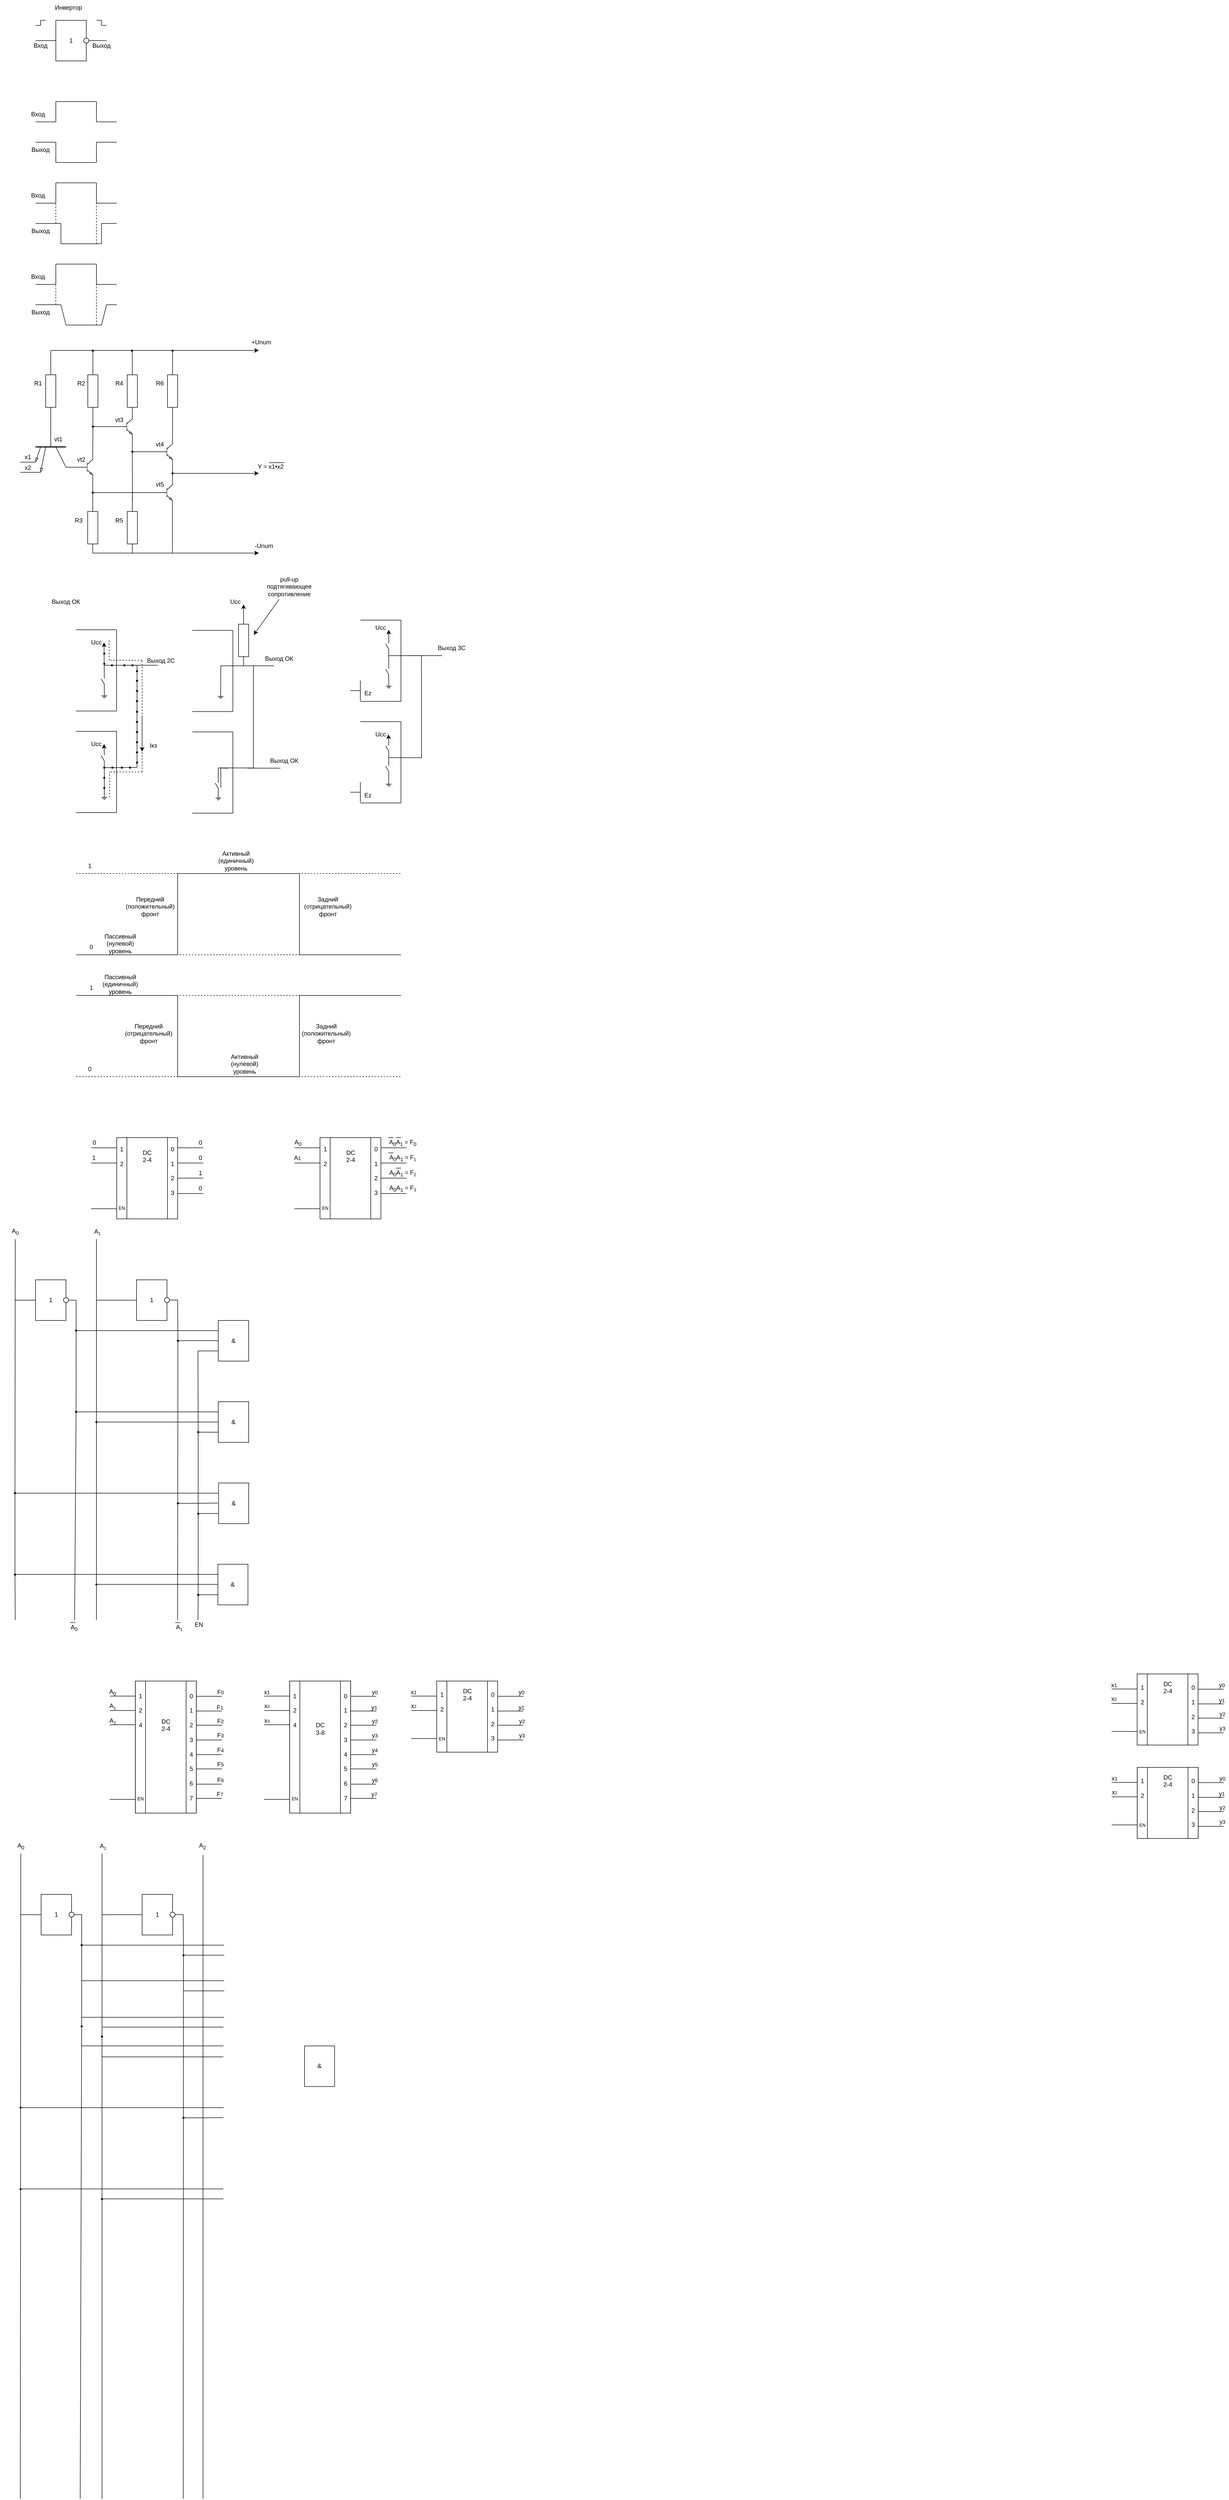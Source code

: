 <mxfile version="24.2.0" type="device">
  <diagram name="Страница — 1" id="vrMH9IrxQjHeVwyaoqs4">
    <mxGraphModel dx="674" dy="660" grid="1" gridSize="10" guides="1" tooltips="1" connect="1" arrows="1" fold="1" page="1" pageScale="1" pageWidth="827" pageHeight="1169" math="0" shadow="0">
      <root>
        <mxCell id="0" />
        <mxCell id="1" parent="0" />
        <mxCell id="rTm2GQrJidh-5dmvcRLu-3" value="1" style="rounded=0;whiteSpace=wrap;html=1;movable=0;resizable=0;rotatable=0;deletable=0;editable=0;locked=1;connectable=0;" parent="1" vertex="1">
          <mxGeometry x="280" y="160" width="60" height="80" as="geometry" />
        </mxCell>
        <mxCell id="rTm2GQrJidh-5dmvcRLu-4" value="" style="ellipse;whiteSpace=wrap;html=1;aspect=fixed;movable=0;resizable=0;rotatable=0;deletable=0;editable=0;locked=1;connectable=0;" parent="1" vertex="1">
          <mxGeometry x="335" y="195" width="10" height="10" as="geometry" />
        </mxCell>
        <mxCell id="rTm2GQrJidh-5dmvcRLu-5" value="" style="endArrow=none;html=1;rounded=0;" parent="1" edge="1">
          <mxGeometry width="50" height="50" relative="1" as="geometry">
            <mxPoint x="240" y="200" as="sourcePoint" />
            <mxPoint x="280" y="200" as="targetPoint" />
          </mxGeometry>
        </mxCell>
        <mxCell id="rTm2GQrJidh-5dmvcRLu-6" value="" style="endArrow=none;html=1;rounded=0;" parent="1" edge="1">
          <mxGeometry width="50" height="50" relative="1" as="geometry">
            <mxPoint x="345" y="199.86" as="sourcePoint" />
            <mxPoint x="380" y="200" as="targetPoint" />
          </mxGeometry>
        </mxCell>
        <mxCell id="rTm2GQrJidh-5dmvcRLu-7" value="" style="endArrow=none;html=1;rounded=0;" parent="1" edge="1">
          <mxGeometry width="50" height="50" relative="1" as="geometry">
            <mxPoint x="240" y="170" as="sourcePoint" />
            <mxPoint x="250" y="170" as="targetPoint" />
          </mxGeometry>
        </mxCell>
        <mxCell id="rTm2GQrJidh-5dmvcRLu-8" value="" style="endArrow=none;html=1;rounded=0;" parent="1" edge="1">
          <mxGeometry width="50" height="50" relative="1" as="geometry">
            <mxPoint x="250" y="160" as="sourcePoint" />
            <mxPoint x="250" y="170" as="targetPoint" />
          </mxGeometry>
        </mxCell>
        <mxCell id="rTm2GQrJidh-5dmvcRLu-9" value="" style="endArrow=none;html=1;rounded=0;" parent="1" edge="1">
          <mxGeometry width="50" height="50" relative="1" as="geometry">
            <mxPoint x="250" y="160" as="sourcePoint" />
            <mxPoint x="260" y="160" as="targetPoint" />
            <Array as="points" />
          </mxGeometry>
        </mxCell>
        <mxCell id="rTm2GQrJidh-5dmvcRLu-13" value="" style="endArrow=none;html=1;rounded=0;" parent="1" edge="1">
          <mxGeometry width="50" height="50" relative="1" as="geometry">
            <mxPoint x="370" y="170" as="sourcePoint" />
            <mxPoint x="380" y="170" as="targetPoint" />
          </mxGeometry>
        </mxCell>
        <mxCell id="rTm2GQrJidh-5dmvcRLu-14" value="" style="endArrow=none;html=1;rounded=0;" parent="1" edge="1">
          <mxGeometry width="50" height="50" relative="1" as="geometry">
            <mxPoint x="370" y="160" as="sourcePoint" />
            <mxPoint x="370" y="170" as="targetPoint" />
          </mxGeometry>
        </mxCell>
        <mxCell id="rTm2GQrJidh-5dmvcRLu-15" value="" style="endArrow=none;html=1;rounded=0;" parent="1" edge="1">
          <mxGeometry width="50" height="50" relative="1" as="geometry">
            <mxPoint x="360" y="160" as="sourcePoint" />
            <mxPoint x="370" y="160" as="targetPoint" />
            <Array as="points" />
          </mxGeometry>
        </mxCell>
        <mxCell id="rTm2GQrJidh-5dmvcRLu-16" value="Инвертор" style="text;html=1;align=center;verticalAlign=middle;whiteSpace=wrap;rounded=0;" parent="1" vertex="1">
          <mxGeometry x="275" y="120" width="60" height="30" as="geometry" />
        </mxCell>
        <mxCell id="rTm2GQrJidh-5dmvcRLu-17" value="Вход" style="text;html=1;align=center;verticalAlign=middle;whiteSpace=wrap;rounded=0;" parent="1" vertex="1">
          <mxGeometry x="220" y="195" width="60" height="30" as="geometry" />
        </mxCell>
        <mxCell id="rTm2GQrJidh-5dmvcRLu-18" value="Выход" style="text;html=1;align=center;verticalAlign=middle;whiteSpace=wrap;rounded=0;" parent="1" vertex="1">
          <mxGeometry x="340" y="195" width="60" height="30" as="geometry" />
        </mxCell>
        <mxCell id="rTm2GQrJidh-5dmvcRLu-19" value="" style="endArrow=none;html=1;rounded=0;" parent="1" edge="1">
          <mxGeometry width="50" height="50" relative="1" as="geometry">
            <mxPoint x="240" y="360" as="sourcePoint" />
            <mxPoint x="280" y="360" as="targetPoint" />
          </mxGeometry>
        </mxCell>
        <mxCell id="rTm2GQrJidh-5dmvcRLu-20" value="" style="endArrow=none;html=1;rounded=0;" parent="1" edge="1">
          <mxGeometry width="50" height="50" relative="1" as="geometry">
            <mxPoint x="280" y="320" as="sourcePoint" />
            <mxPoint x="360" y="320" as="targetPoint" />
          </mxGeometry>
        </mxCell>
        <mxCell id="rTm2GQrJidh-5dmvcRLu-21" value="" style="endArrow=none;html=1;rounded=0;" parent="1" edge="1">
          <mxGeometry width="50" height="50" relative="1" as="geometry">
            <mxPoint x="360" y="360" as="sourcePoint" />
            <mxPoint x="400" y="360" as="targetPoint" />
          </mxGeometry>
        </mxCell>
        <mxCell id="rTm2GQrJidh-5dmvcRLu-22" value="" style="endArrow=none;html=1;rounded=0;" parent="1" edge="1">
          <mxGeometry width="50" height="50" relative="1" as="geometry">
            <mxPoint x="280" y="360" as="sourcePoint" />
            <mxPoint x="280" y="320" as="targetPoint" />
          </mxGeometry>
        </mxCell>
        <mxCell id="rTm2GQrJidh-5dmvcRLu-23" value="" style="endArrow=none;html=1;rounded=0;" parent="1" edge="1">
          <mxGeometry width="50" height="50" relative="1" as="geometry">
            <mxPoint x="360" y="360" as="sourcePoint" />
            <mxPoint x="360" y="320" as="targetPoint" />
          </mxGeometry>
        </mxCell>
        <mxCell id="rTm2GQrJidh-5dmvcRLu-24" value="" style="endArrow=none;html=1;rounded=0;" parent="1" edge="1">
          <mxGeometry width="50" height="50" relative="1" as="geometry">
            <mxPoint x="240" y="400" as="sourcePoint" />
            <mxPoint x="280" y="400" as="targetPoint" />
          </mxGeometry>
        </mxCell>
        <mxCell id="rTm2GQrJidh-5dmvcRLu-25" value="" style="endArrow=none;html=1;rounded=0;" parent="1" edge="1">
          <mxGeometry width="50" height="50" relative="1" as="geometry">
            <mxPoint x="280" y="440" as="sourcePoint" />
            <mxPoint x="360" y="440" as="targetPoint" />
            <Array as="points">
              <mxPoint x="320" y="440" />
            </Array>
          </mxGeometry>
        </mxCell>
        <mxCell id="rTm2GQrJidh-5dmvcRLu-26" value="" style="endArrow=none;html=1;rounded=0;" parent="1" edge="1">
          <mxGeometry width="50" height="50" relative="1" as="geometry">
            <mxPoint x="360" y="400" as="sourcePoint" />
            <mxPoint x="400" y="400" as="targetPoint" />
          </mxGeometry>
        </mxCell>
        <mxCell id="rTm2GQrJidh-5dmvcRLu-27" value="" style="endArrow=none;html=1;rounded=0;" parent="1" edge="1">
          <mxGeometry width="50" height="50" relative="1" as="geometry">
            <mxPoint x="280" y="440" as="sourcePoint" />
            <mxPoint x="280" y="400" as="targetPoint" />
          </mxGeometry>
        </mxCell>
        <mxCell id="rTm2GQrJidh-5dmvcRLu-28" value="" style="endArrow=none;html=1;rounded=0;" parent="1" edge="1">
          <mxGeometry width="50" height="50" relative="1" as="geometry">
            <mxPoint x="360" y="440" as="sourcePoint" />
            <mxPoint x="360" y="400" as="targetPoint" />
          </mxGeometry>
        </mxCell>
        <mxCell id="rTm2GQrJidh-5dmvcRLu-29" value="Вход" style="text;html=1;align=center;verticalAlign=middle;whiteSpace=wrap;rounded=0;" parent="1" vertex="1">
          <mxGeometry x="215" y="330" width="60" height="30" as="geometry" />
        </mxCell>
        <mxCell id="rTm2GQrJidh-5dmvcRLu-30" value="Выход" style="text;html=1;align=center;verticalAlign=middle;whiteSpace=wrap;rounded=0;" parent="1" vertex="1">
          <mxGeometry x="220" y="400" width="60" height="30" as="geometry" />
        </mxCell>
        <mxCell id="rTm2GQrJidh-5dmvcRLu-31" value="" style="endArrow=none;html=1;rounded=0;" parent="1" edge="1">
          <mxGeometry width="50" height="50" relative="1" as="geometry">
            <mxPoint x="240" y="520" as="sourcePoint" />
            <mxPoint x="280" y="520" as="targetPoint" />
          </mxGeometry>
        </mxCell>
        <mxCell id="rTm2GQrJidh-5dmvcRLu-32" value="" style="endArrow=none;html=1;rounded=0;" parent="1" edge="1">
          <mxGeometry width="50" height="50" relative="1" as="geometry">
            <mxPoint x="280" y="480" as="sourcePoint" />
            <mxPoint x="360" y="480" as="targetPoint" />
          </mxGeometry>
        </mxCell>
        <mxCell id="rTm2GQrJidh-5dmvcRLu-33" value="" style="endArrow=none;html=1;rounded=0;" parent="1" edge="1">
          <mxGeometry width="50" height="50" relative="1" as="geometry">
            <mxPoint x="360" y="520" as="sourcePoint" />
            <mxPoint x="400" y="520" as="targetPoint" />
          </mxGeometry>
        </mxCell>
        <mxCell id="rTm2GQrJidh-5dmvcRLu-34" value="" style="endArrow=none;html=1;rounded=0;" parent="1" edge="1">
          <mxGeometry width="50" height="50" relative="1" as="geometry">
            <mxPoint x="280" y="520" as="sourcePoint" />
            <mxPoint x="280" y="480" as="targetPoint" />
          </mxGeometry>
        </mxCell>
        <mxCell id="rTm2GQrJidh-5dmvcRLu-35" value="" style="endArrow=none;html=1;rounded=0;" parent="1" edge="1">
          <mxGeometry width="50" height="50" relative="1" as="geometry">
            <mxPoint x="360" y="520" as="sourcePoint" />
            <mxPoint x="360" y="480" as="targetPoint" />
          </mxGeometry>
        </mxCell>
        <mxCell id="rTm2GQrJidh-5dmvcRLu-36" value="" style="endArrow=none;html=1;rounded=0;" parent="1" edge="1">
          <mxGeometry width="50" height="50" relative="1" as="geometry">
            <mxPoint x="240" y="560" as="sourcePoint" />
            <mxPoint x="290" y="560" as="targetPoint" />
          </mxGeometry>
        </mxCell>
        <mxCell id="rTm2GQrJidh-5dmvcRLu-37" value="" style="endArrow=none;html=1;rounded=0;" parent="1" edge="1">
          <mxGeometry width="50" height="50" relative="1" as="geometry">
            <mxPoint x="290" y="600" as="sourcePoint" />
            <mxPoint x="370" y="600" as="targetPoint" />
            <Array as="points">
              <mxPoint x="330" y="600" />
            </Array>
          </mxGeometry>
        </mxCell>
        <mxCell id="rTm2GQrJidh-5dmvcRLu-38" value="" style="endArrow=none;html=1;rounded=0;" parent="1" edge="1">
          <mxGeometry width="50" height="50" relative="1" as="geometry">
            <mxPoint x="370" y="560" as="sourcePoint" />
            <mxPoint x="400" y="560" as="targetPoint" />
          </mxGeometry>
        </mxCell>
        <mxCell id="rTm2GQrJidh-5dmvcRLu-39" value="" style="endArrow=none;html=1;rounded=0;" parent="1" edge="1">
          <mxGeometry width="50" height="50" relative="1" as="geometry">
            <mxPoint x="290" y="600" as="sourcePoint" />
            <mxPoint x="290" y="560" as="targetPoint" />
          </mxGeometry>
        </mxCell>
        <mxCell id="rTm2GQrJidh-5dmvcRLu-40" value="" style="endArrow=none;html=1;rounded=0;" parent="1" edge="1">
          <mxGeometry width="50" height="50" relative="1" as="geometry">
            <mxPoint x="370" y="600" as="sourcePoint" />
            <mxPoint x="370" y="560" as="targetPoint" />
          </mxGeometry>
        </mxCell>
        <mxCell id="rTm2GQrJidh-5dmvcRLu-41" value="Вход" style="text;html=1;align=center;verticalAlign=middle;whiteSpace=wrap;rounded=0;" parent="1" vertex="1">
          <mxGeometry x="215" y="490" width="60" height="30" as="geometry" />
        </mxCell>
        <mxCell id="rTm2GQrJidh-5dmvcRLu-42" value="Выход" style="text;html=1;align=center;verticalAlign=middle;whiteSpace=wrap;rounded=0;" parent="1" vertex="1">
          <mxGeometry x="220" y="560" width="60" height="30" as="geometry" />
        </mxCell>
        <mxCell id="rTm2GQrJidh-5dmvcRLu-44" value="" style="endArrow=none;dashed=1;html=1;rounded=0;" parent="1" edge="1">
          <mxGeometry width="50" height="50" relative="1" as="geometry">
            <mxPoint x="280" y="560" as="sourcePoint" />
            <mxPoint x="280" y="490" as="targetPoint" />
          </mxGeometry>
        </mxCell>
        <mxCell id="rTm2GQrJidh-5dmvcRLu-45" value="" style="endArrow=none;dashed=1;html=1;rounded=0;" parent="1" edge="1">
          <mxGeometry width="50" height="50" relative="1" as="geometry">
            <mxPoint x="360" y="600" as="sourcePoint" />
            <mxPoint x="360" y="520" as="targetPoint" />
          </mxGeometry>
        </mxCell>
        <mxCell id="rTm2GQrJidh-5dmvcRLu-46" value="" style="endArrow=none;html=1;rounded=0;" parent="1" edge="1">
          <mxGeometry width="50" height="50" relative="1" as="geometry">
            <mxPoint x="240" y="680" as="sourcePoint" />
            <mxPoint x="280" y="680" as="targetPoint" />
          </mxGeometry>
        </mxCell>
        <mxCell id="rTm2GQrJidh-5dmvcRLu-47" value="" style="endArrow=none;html=1;rounded=0;" parent="1" edge="1">
          <mxGeometry width="50" height="50" relative="1" as="geometry">
            <mxPoint x="280" y="640" as="sourcePoint" />
            <mxPoint x="360" y="640" as="targetPoint" />
          </mxGeometry>
        </mxCell>
        <mxCell id="rTm2GQrJidh-5dmvcRLu-48" value="" style="endArrow=none;html=1;rounded=0;" parent="1" edge="1">
          <mxGeometry width="50" height="50" relative="1" as="geometry">
            <mxPoint x="360" y="680" as="sourcePoint" />
            <mxPoint x="400" y="680" as="targetPoint" />
          </mxGeometry>
        </mxCell>
        <mxCell id="rTm2GQrJidh-5dmvcRLu-49" value="" style="endArrow=none;html=1;rounded=0;" parent="1" edge="1">
          <mxGeometry width="50" height="50" relative="1" as="geometry">
            <mxPoint x="280" y="680" as="sourcePoint" />
            <mxPoint x="280" y="640" as="targetPoint" />
          </mxGeometry>
        </mxCell>
        <mxCell id="rTm2GQrJidh-5dmvcRLu-50" value="" style="endArrow=none;html=1;rounded=0;" parent="1" edge="1">
          <mxGeometry width="50" height="50" relative="1" as="geometry">
            <mxPoint x="360" y="680" as="sourcePoint" />
            <mxPoint x="360" y="640" as="targetPoint" />
          </mxGeometry>
        </mxCell>
        <mxCell id="rTm2GQrJidh-5dmvcRLu-51" value="" style="endArrow=none;html=1;rounded=0;" parent="1" edge="1">
          <mxGeometry width="50" height="50" relative="1" as="geometry">
            <mxPoint x="240" y="720" as="sourcePoint" />
            <mxPoint x="290" y="720" as="targetPoint" />
          </mxGeometry>
        </mxCell>
        <mxCell id="rTm2GQrJidh-5dmvcRLu-52" value="" style="endArrow=none;html=1;rounded=0;" parent="1" edge="1">
          <mxGeometry width="50" height="50" relative="1" as="geometry">
            <mxPoint x="300" y="760" as="sourcePoint" />
            <mxPoint x="370" y="760" as="targetPoint" />
            <Array as="points">
              <mxPoint x="330" y="760" />
            </Array>
          </mxGeometry>
        </mxCell>
        <mxCell id="rTm2GQrJidh-5dmvcRLu-53" value="" style="endArrow=none;html=1;rounded=0;" parent="1" edge="1">
          <mxGeometry width="50" height="50" relative="1" as="geometry">
            <mxPoint x="380" y="720" as="sourcePoint" />
            <mxPoint x="400" y="720" as="targetPoint" />
          </mxGeometry>
        </mxCell>
        <mxCell id="rTm2GQrJidh-5dmvcRLu-54" value="" style="endArrow=none;html=1;rounded=0;" parent="1" edge="1">
          <mxGeometry width="50" height="50" relative="1" as="geometry">
            <mxPoint x="300" y="760" as="sourcePoint" />
            <mxPoint x="290" y="720" as="targetPoint" />
          </mxGeometry>
        </mxCell>
        <mxCell id="rTm2GQrJidh-5dmvcRLu-55" value="" style="endArrow=none;html=1;rounded=0;" parent="1" edge="1">
          <mxGeometry width="50" height="50" relative="1" as="geometry">
            <mxPoint x="370" y="760" as="sourcePoint" />
            <mxPoint x="380" y="720" as="targetPoint" />
          </mxGeometry>
        </mxCell>
        <mxCell id="rTm2GQrJidh-5dmvcRLu-56" value="Вход" style="text;html=1;align=center;verticalAlign=middle;whiteSpace=wrap;rounded=0;" parent="1" vertex="1">
          <mxGeometry x="215" y="650" width="60" height="30" as="geometry" />
        </mxCell>
        <mxCell id="rTm2GQrJidh-5dmvcRLu-57" value="Выход" style="text;html=1;align=center;verticalAlign=middle;whiteSpace=wrap;rounded=0;" parent="1" vertex="1">
          <mxGeometry x="220" y="720" width="60" height="30" as="geometry" />
        </mxCell>
        <mxCell id="rTm2GQrJidh-5dmvcRLu-58" value="" style="endArrow=none;dashed=1;html=1;rounded=0;" parent="1" edge="1">
          <mxGeometry width="50" height="50" relative="1" as="geometry">
            <mxPoint x="280" y="720" as="sourcePoint" />
            <mxPoint x="280" y="650" as="targetPoint" />
          </mxGeometry>
        </mxCell>
        <mxCell id="rTm2GQrJidh-5dmvcRLu-59" value="" style="endArrow=none;dashed=1;html=1;rounded=0;" parent="1" edge="1">
          <mxGeometry width="50" height="50" relative="1" as="geometry">
            <mxPoint x="360" y="760" as="sourcePoint" />
            <mxPoint x="360" y="680" as="targetPoint" />
          </mxGeometry>
        </mxCell>
        <mxCell id="rTm2GQrJidh-5dmvcRLu-71" style="edgeStyle=orthogonalEdgeStyle;rounded=0;orthogonalLoop=1;jettySize=auto;html=1;endArrow=none;endFill=0;" parent="1" source="rTm2GQrJidh-5dmvcRLu-60" edge="1">
          <mxGeometry relative="1" as="geometry">
            <mxPoint x="270" y="1000" as="targetPoint" />
          </mxGeometry>
        </mxCell>
        <mxCell id="rTm2GQrJidh-5dmvcRLu-77" style="edgeStyle=orthogonalEdgeStyle;rounded=0;orthogonalLoop=1;jettySize=auto;html=1;" parent="1" source="rTm2GQrJidh-5dmvcRLu-85" edge="1">
          <mxGeometry relative="1" as="geometry">
            <mxPoint x="680" y="810" as="targetPoint" />
            <Array as="points">
              <mxPoint x="270" y="810" />
            </Array>
          </mxGeometry>
        </mxCell>
        <mxCell id="rTm2GQrJidh-5dmvcRLu-100" style="edgeStyle=orthogonalEdgeStyle;rounded=0;orthogonalLoop=1;jettySize=auto;html=1;endArrow=none;endFill=0;" parent="1" source="rTm2GQrJidh-5dmvcRLu-60" edge="1">
          <mxGeometry relative="1" as="geometry">
            <mxPoint x="270.0" y="810" as="targetPoint" />
          </mxGeometry>
        </mxCell>
        <mxCell id="rTm2GQrJidh-5dmvcRLu-60" value="" style="pointerEvents=1;verticalLabelPosition=bottom;shadow=0;dashed=0;align=center;html=1;verticalAlign=top;shape=mxgraph.electrical.resistors.resistor_1;rotation=90;" parent="1" vertex="1">
          <mxGeometry x="220" y="880" width="100" height="20" as="geometry" />
        </mxCell>
        <mxCell id="rTm2GQrJidh-5dmvcRLu-90" style="edgeStyle=orthogonalEdgeStyle;rounded=0;orthogonalLoop=1;jettySize=auto;html=1;endArrow=none;endFill=0;" parent="1" source="rTm2GQrJidh-5dmvcRLu-88" edge="1">
          <mxGeometry relative="1" as="geometry">
            <mxPoint x="353" y="980" as="targetPoint" />
          </mxGeometry>
        </mxCell>
        <mxCell id="rTm2GQrJidh-5dmvcRLu-61" value="" style="pointerEvents=1;verticalLabelPosition=bottom;shadow=0;dashed=0;align=center;html=1;verticalAlign=top;shape=mxgraph.electrical.resistors.resistor_1;rotation=90;" parent="1" vertex="1">
          <mxGeometry x="303" y="880" width="100" height="20" as="geometry" />
        </mxCell>
        <mxCell id="rTm2GQrJidh-5dmvcRLu-79" style="edgeStyle=orthogonalEdgeStyle;rounded=0;orthogonalLoop=1;jettySize=auto;html=1;endArrow=none;endFill=0;" parent="1" source="rTm2GQrJidh-5dmvcRLu-62" edge="1">
          <mxGeometry relative="1" as="geometry">
            <mxPoint x="430" y="810" as="targetPoint" />
          </mxGeometry>
        </mxCell>
        <mxCell id="rTm2GQrJidh-5dmvcRLu-62" value="" style="pointerEvents=1;verticalLabelPosition=bottom;shadow=0;dashed=0;align=center;html=1;verticalAlign=top;shape=mxgraph.electrical.resistors.resistor_1;rotation=90;" parent="1" vertex="1">
          <mxGeometry x="380.73" y="880" width="100" height="20" as="geometry" />
        </mxCell>
        <mxCell id="rTm2GQrJidh-5dmvcRLu-80" style="edgeStyle=orthogonalEdgeStyle;rounded=0;orthogonalLoop=1;jettySize=auto;html=1;endArrow=none;endFill=0;" parent="1" source="rTm2GQrJidh-5dmvcRLu-63" edge="1">
          <mxGeometry relative="1" as="geometry">
            <mxPoint x="510" y="810" as="targetPoint" />
          </mxGeometry>
        </mxCell>
        <mxCell id="rTm2GQrJidh-5dmvcRLu-63" value="" style="pointerEvents=1;verticalLabelPosition=bottom;shadow=0;dashed=0;align=center;html=1;verticalAlign=top;shape=mxgraph.electrical.resistors.resistor_1;rotation=90;" parent="1" vertex="1">
          <mxGeometry x="460" y="880" width="100" height="20" as="geometry" />
        </mxCell>
        <mxCell id="rTm2GQrJidh-5dmvcRLu-65" value="" style="endArrow=blockThin;html=1;rounded=0;endFill=0;" parent="1" edge="1">
          <mxGeometry width="50" height="50" relative="1" as="geometry">
            <mxPoint x="250" y="1000" as="sourcePoint" />
            <mxPoint x="240" y="1030" as="targetPoint" />
          </mxGeometry>
        </mxCell>
        <mxCell id="rTm2GQrJidh-5dmvcRLu-66" value="" style="endArrow=blockThin;html=1;rounded=0;endFill=0;" parent="1" edge="1">
          <mxGeometry width="50" height="50" relative="1" as="geometry">
            <mxPoint x="260" y="1000" as="sourcePoint" />
            <mxPoint x="250" y="1050" as="targetPoint" />
          </mxGeometry>
        </mxCell>
        <mxCell id="rTm2GQrJidh-5dmvcRLu-67" value="" style="endArrow=none;html=1;rounded=0;strokeWidth=2;" parent="1" edge="1">
          <mxGeometry width="50" height="50" relative="1" as="geometry">
            <mxPoint x="240" y="1000" as="sourcePoint" />
            <mxPoint x="300" y="1000" as="targetPoint" />
          </mxGeometry>
        </mxCell>
        <mxCell id="rTm2GQrJidh-5dmvcRLu-68" value="" style="endArrow=none;html=1;rounded=0;" parent="1" edge="1">
          <mxGeometry width="50" height="50" relative="1" as="geometry">
            <mxPoint x="210" y="1030" as="sourcePoint" />
            <mxPoint x="240" y="1030" as="targetPoint" />
          </mxGeometry>
        </mxCell>
        <mxCell id="rTm2GQrJidh-5dmvcRLu-69" value="" style="endArrow=none;html=1;rounded=0;" parent="1" edge="1">
          <mxGeometry width="50" height="50" relative="1" as="geometry">
            <mxPoint x="210" y="1050" as="sourcePoint" />
            <mxPoint x="250" y="1050" as="targetPoint" />
          </mxGeometry>
        </mxCell>
        <mxCell id="rTm2GQrJidh-5dmvcRLu-70" value="" style="endArrow=none;html=1;rounded=0;" parent="1" edge="1">
          <mxGeometry width="50" height="50" relative="1" as="geometry">
            <mxPoint x="300" y="1040" as="sourcePoint" />
            <mxPoint x="280" y="1000" as="targetPoint" />
          </mxGeometry>
        </mxCell>
        <mxCell id="rTm2GQrJidh-5dmvcRLu-75" style="edgeStyle=orthogonalEdgeStyle;rounded=0;orthogonalLoop=1;jettySize=auto;html=1;endArrow=none;endFill=0;" parent="1" source="rTm2GQrJidh-5dmvcRLu-72" edge="1">
          <mxGeometry relative="1" as="geometry">
            <mxPoint x="300" y="1040" as="targetPoint" />
          </mxGeometry>
        </mxCell>
        <mxCell id="rTm2GQrJidh-5dmvcRLu-72" value="" style="verticalLabelPosition=bottom;shadow=0;dashed=0;align=center;html=1;verticalAlign=top;shape=mxgraph.electrical.transistors.npn_transistor_5;" parent="1" vertex="1">
          <mxGeometry x="320" y="1020" width="40" height="40" as="geometry" />
        </mxCell>
        <mxCell id="rTm2GQrJidh-5dmvcRLu-76" style="edgeStyle=orthogonalEdgeStyle;rounded=0;orthogonalLoop=1;jettySize=auto;html=1;entryX=1;entryY=0;entryDx=0;entryDy=0;entryPerimeter=0;endArrow=none;endFill=0;" parent="1" source="rTm2GQrJidh-5dmvcRLu-88" target="rTm2GQrJidh-5dmvcRLu-72" edge="1">
          <mxGeometry relative="1" as="geometry">
            <Array as="points">
              <mxPoint x="353" y="980" />
              <mxPoint x="353" y="980" />
            </Array>
          </mxGeometry>
        </mxCell>
        <mxCell id="rTm2GQrJidh-5dmvcRLu-84" value="" style="edgeStyle=orthogonalEdgeStyle;rounded=0;orthogonalLoop=1;jettySize=auto;html=1;endArrow=none;endFill=0;" parent="1" source="rTm2GQrJidh-5dmvcRLu-61" target="rTm2GQrJidh-5dmvcRLu-81" edge="1">
          <mxGeometry relative="1" as="geometry">
            <mxPoint x="353" y="810" as="targetPoint" />
            <mxPoint x="353" y="840" as="sourcePoint" />
          </mxGeometry>
        </mxCell>
        <mxCell id="rTm2GQrJidh-5dmvcRLu-81" value="" style="ellipse;whiteSpace=wrap;html=1;aspect=fixed;gradientColor=none;fillColor=#000000;" parent="1" vertex="1">
          <mxGeometry x="351.5" y="809" width="3" height="3" as="geometry" />
        </mxCell>
        <mxCell id="rTm2GQrJidh-5dmvcRLu-85" value="" style="ellipse;whiteSpace=wrap;html=1;aspect=fixed;gradientColor=none;fillColor=#000000;" parent="1" vertex="1">
          <mxGeometry x="428.5" y="809" width="3" height="3" as="geometry" />
        </mxCell>
        <mxCell id="rTm2GQrJidh-5dmvcRLu-87" value="" style="ellipse;whiteSpace=wrap;html=1;aspect=fixed;gradientColor=none;fillColor=#000000;" parent="1" vertex="1">
          <mxGeometry x="508.5" y="809" width="3" height="3" as="geometry" />
        </mxCell>
        <mxCell id="rTm2GQrJidh-5dmvcRLu-91" style="edgeStyle=orthogonalEdgeStyle;rounded=0;orthogonalLoop=1;jettySize=auto;html=1;exitX=0.795;exitY=0.489;exitDx=0;exitDy=0;exitPerimeter=0;endArrow=none;endFill=0;" parent="1" source="rTm2GQrJidh-5dmvcRLu-88" target="rTm2GQrJidh-5dmvcRLu-92" edge="1">
          <mxGeometry relative="1" as="geometry">
            <mxPoint x="376.414" y="959.75" as="targetPoint" />
            <mxPoint x="360.0" y="959.746" as="sourcePoint" />
          </mxGeometry>
        </mxCell>
        <mxCell id="rTm2GQrJidh-5dmvcRLu-92" value="" style="verticalLabelPosition=bottom;shadow=0;dashed=0;align=center;html=1;verticalAlign=top;shape=mxgraph.electrical.transistors.npn_transistor_5;" parent="1" vertex="1">
          <mxGeometry x="398" y="940" width="40" height="40" as="geometry" />
        </mxCell>
        <mxCell id="rTm2GQrJidh-5dmvcRLu-93" value="" style="edgeStyle=orthogonalEdgeStyle;rounded=0;orthogonalLoop=1;jettySize=auto;html=1;endArrow=none;endFill=0;" parent="1" source="rTm2GQrJidh-5dmvcRLu-61" target="rTm2GQrJidh-5dmvcRLu-88" edge="1">
          <mxGeometry relative="1" as="geometry">
            <mxPoint x="353" y="980" as="targetPoint" />
            <mxPoint x="353" y="940" as="sourcePoint" />
          </mxGeometry>
        </mxCell>
        <mxCell id="rTm2GQrJidh-5dmvcRLu-88" value="" style="ellipse;whiteSpace=wrap;html=1;aspect=fixed;gradientColor=none;fillColor=#000000;" parent="1" vertex="1">
          <mxGeometry x="351.5" y="958.5" width="3" height="3" as="geometry" />
        </mxCell>
        <mxCell id="rTm2GQrJidh-5dmvcRLu-94" value="" style="endArrow=none;html=1;rounded=0;" parent="1" source="rTm2GQrJidh-5dmvcRLu-95" edge="1">
          <mxGeometry width="50" height="50" relative="1" as="geometry">
            <mxPoint x="431" y="1145.714" as="sourcePoint" />
            <mxPoint x="430.71" y="980" as="targetPoint" />
          </mxGeometry>
        </mxCell>
        <mxCell id="rTm2GQrJidh-5dmvcRLu-96" value="" style="endArrow=none;html=1;rounded=0;exitX=-0.02;exitY=0.49;exitDx=0;exitDy=0;exitPerimeter=0;" parent="1" source="rTm2GQrJidh-5dmvcRLu-103" target="rTm2GQrJidh-5dmvcRLu-95" edge="1">
          <mxGeometry width="50" height="50" relative="1" as="geometry">
            <mxPoint x="431" y="1120" as="sourcePoint" />
            <mxPoint x="430.71" y="980" as="targetPoint" />
          </mxGeometry>
        </mxCell>
        <mxCell id="rTm2GQrJidh-5dmvcRLu-97" style="edgeStyle=orthogonalEdgeStyle;rounded=0;orthogonalLoop=1;jettySize=auto;html=1;endArrow=none;endFill=0;" parent="1" source="rTm2GQrJidh-5dmvcRLu-95" edge="1">
          <mxGeometry relative="1" as="geometry">
            <mxPoint x="440.0" y="1009.5" as="targetPoint" />
            <Array as="points">
              <mxPoint x="490" y="1010" />
              <mxPoint x="490" y="1010" />
            </Array>
          </mxGeometry>
        </mxCell>
        <mxCell id="rTm2GQrJidh-5dmvcRLu-95" value="" style="ellipse;whiteSpace=wrap;html=1;aspect=fixed;gradientColor=none;fillColor=#000000;" parent="1" vertex="1">
          <mxGeometry x="429.23" y="1008" width="3" height="3" as="geometry" />
        </mxCell>
        <mxCell id="rTm2GQrJidh-5dmvcRLu-98" value="" style="verticalLabelPosition=bottom;shadow=0;dashed=0;align=center;html=1;verticalAlign=top;shape=mxgraph.electrical.transistors.npn_transistor_5;" parent="1" vertex="1">
          <mxGeometry x="477" y="989.5" width="40" height="40" as="geometry" />
        </mxCell>
        <mxCell id="rTm2GQrJidh-5dmvcRLu-99" style="edgeStyle=orthogonalEdgeStyle;rounded=0;orthogonalLoop=1;jettySize=auto;html=1;entryX=1;entryY=0;entryDx=0;entryDy=0;entryPerimeter=0;endArrow=none;endFill=0;" parent="1" source="rTm2GQrJidh-5dmvcRLu-63" target="rTm2GQrJidh-5dmvcRLu-98" edge="1">
          <mxGeometry relative="1" as="geometry" />
        </mxCell>
        <mxCell id="rTm2GQrJidh-5dmvcRLu-112" style="edgeStyle=orthogonalEdgeStyle;rounded=0;orthogonalLoop=1;jettySize=auto;html=1;exitX=0;exitY=0.5;exitDx=0;exitDy=0;exitPerimeter=0;entryX=0.5;entryY=1;entryDx=0;entryDy=0;endArrow=none;endFill=0;" parent="1" source="rTm2GQrJidh-5dmvcRLu-101" target="rTm2GQrJidh-5dmvcRLu-110" edge="1">
          <mxGeometry relative="1" as="geometry" />
        </mxCell>
        <mxCell id="rTm2GQrJidh-5dmvcRLu-118" style="edgeStyle=orthogonalEdgeStyle;rounded=0;orthogonalLoop=1;jettySize=auto;html=1;exitX=1;exitY=0.5;exitDx=0;exitDy=0;exitPerimeter=0;" parent="1" source="rTm2GQrJidh-5dmvcRLu-101" edge="1">
          <mxGeometry relative="1" as="geometry">
            <mxPoint x="680" y="1209" as="targetPoint" />
            <mxPoint x="354.23" y="1209" as="sourcePoint" />
            <Array as="points">
              <mxPoint x="680" y="1209" />
            </Array>
          </mxGeometry>
        </mxCell>
        <mxCell id="rTm2GQrJidh-5dmvcRLu-101" value="" style="pointerEvents=1;verticalLabelPosition=bottom;shadow=0;dashed=0;align=center;html=1;verticalAlign=top;shape=mxgraph.electrical.resistors.resistor_1;rotation=90;" parent="1" vertex="1">
          <mxGeometry x="302.73" y="1149" width="100" height="20" as="geometry" />
        </mxCell>
        <mxCell id="rTm2GQrJidh-5dmvcRLu-102" style="edgeStyle=orthogonalEdgeStyle;rounded=0;orthogonalLoop=1;jettySize=auto;html=1;entryX=1;entryY=1;entryDx=0;entryDy=0;entryPerimeter=0;endArrow=none;endFill=0;" parent="1" source="rTm2GQrJidh-5dmvcRLu-110" target="rTm2GQrJidh-5dmvcRLu-72" edge="1">
          <mxGeometry relative="1" as="geometry" />
        </mxCell>
        <mxCell id="rTm2GQrJidh-5dmvcRLu-104" style="edgeStyle=orthogonalEdgeStyle;rounded=0;orthogonalLoop=1;jettySize=auto;html=1;exitX=0;exitY=0.5;exitDx=0;exitDy=0;exitPerimeter=0;endArrow=none;endFill=0;" parent="1" source="rTm2GQrJidh-5dmvcRLu-103" edge="1">
          <mxGeometry relative="1" as="geometry">
            <mxPoint x="431" y="1090" as="targetPoint" />
          </mxGeometry>
        </mxCell>
        <mxCell id="rTm2GQrJidh-5dmvcRLu-103" value="" style="pointerEvents=1;verticalLabelPosition=bottom;shadow=0;dashed=0;align=center;html=1;verticalAlign=top;shape=mxgraph.electrical.resistors.resistor_1;rotation=90;" parent="1" vertex="1">
          <mxGeometry x="380.73" y="1149" width="100" height="20" as="geometry" />
        </mxCell>
        <mxCell id="rTm2GQrJidh-5dmvcRLu-120" style="edgeStyle=orthogonalEdgeStyle;rounded=0;orthogonalLoop=1;jettySize=auto;html=1;exitX=1;exitY=1;exitDx=0;exitDy=0;exitPerimeter=0;endArrow=none;endFill=0;" parent="1" source="rTm2GQrJidh-5dmvcRLu-106" edge="1">
          <mxGeometry relative="1" as="geometry">
            <mxPoint x="509.744" y="1209" as="targetPoint" />
          </mxGeometry>
        </mxCell>
        <mxCell id="rTm2GQrJidh-5dmvcRLu-106" value="" style="verticalLabelPosition=bottom;shadow=0;dashed=0;align=center;html=1;verticalAlign=top;shape=mxgraph.electrical.transistors.npn_transistor_5;" parent="1" vertex="1">
          <mxGeometry x="477" y="1070" width="40" height="40" as="geometry" />
        </mxCell>
        <mxCell id="rTm2GQrJidh-5dmvcRLu-107" value="" style="endArrow=none;html=1;rounded=0;entryX=1;entryY=1;entryDx=0;entryDy=0;entryPerimeter=0;exitX=0.5;exitY=1;exitDx=0;exitDy=0;" parent="1" source="rTm2GQrJidh-5dmvcRLu-113" target="rTm2GQrJidh-5dmvcRLu-98" edge="1">
          <mxGeometry width="50" height="50" relative="1" as="geometry">
            <mxPoint x="470" y="1080" as="sourcePoint" />
            <mxPoint x="520" y="1030" as="targetPoint" />
          </mxGeometry>
        </mxCell>
        <mxCell id="rTm2GQrJidh-5dmvcRLu-108" style="edgeStyle=orthogonalEdgeStyle;rounded=0;orthogonalLoop=1;jettySize=auto;html=1;endArrow=none;endFill=0;entryX=0;entryY=0.5;entryDx=0;entryDy=0;entryPerimeter=0;spacing=2;" parent="1" target="rTm2GQrJidh-5dmvcRLu-106" edge="1">
          <mxGeometry relative="1" as="geometry">
            <mxPoint x="422.0" y="1080.5" as="targetPoint" />
            <mxPoint x="360" y="1090" as="sourcePoint" />
            <Array as="points">
              <mxPoint x="360" y="1090" />
              <mxPoint x="360" y="1090" />
            </Array>
          </mxGeometry>
        </mxCell>
        <mxCell id="rTm2GQrJidh-5dmvcRLu-109" value="" style="endArrow=none;html=1;rounded=0;" parent="1" edge="1">
          <mxGeometry width="50" height="50" relative="1" as="geometry">
            <mxPoint x="353" y="1090" as="sourcePoint" />
            <mxPoint x="370" y="1090" as="targetPoint" />
          </mxGeometry>
        </mxCell>
        <mxCell id="rTm2GQrJidh-5dmvcRLu-110" value="" style="ellipse;whiteSpace=wrap;html=1;aspect=fixed;gradientColor=none;fillColor=#000000;" parent="1" vertex="1">
          <mxGeometry x="351.23" y="1088.5" width="3" height="3" as="geometry" />
        </mxCell>
        <mxCell id="rTm2GQrJidh-5dmvcRLu-115" value="" style="endArrow=none;html=1;rounded=0;entryX=0.5;entryY=0;entryDx=0;entryDy=0;exitX=1;exitY=0;exitDx=0;exitDy=0;exitPerimeter=0;" parent="1" source="rTm2GQrJidh-5dmvcRLu-106" target="rTm2GQrJidh-5dmvcRLu-113" edge="1">
          <mxGeometry width="50" height="50" relative="1" as="geometry">
            <mxPoint x="510" y="1070" as="sourcePoint" />
            <mxPoint x="510" y="1030" as="targetPoint" />
          </mxGeometry>
        </mxCell>
        <mxCell id="rTm2GQrJidh-5dmvcRLu-113" value="" style="ellipse;whiteSpace=wrap;html=1;aspect=fixed;gradientColor=none;fillColor=#000000;" parent="1" vertex="1">
          <mxGeometry x="508.5" y="1050.5" width="3" height="3" as="geometry" />
        </mxCell>
        <mxCell id="rTm2GQrJidh-5dmvcRLu-119" style="edgeStyle=orthogonalEdgeStyle;rounded=0;orthogonalLoop=1;jettySize=auto;html=1;exitX=1;exitY=0.5;exitDx=0;exitDy=0;exitPerimeter=0;" parent="1" edge="1">
          <mxGeometry relative="1" as="geometry">
            <mxPoint x="680" y="1052" as="targetPoint" />
            <mxPoint x="508.5" y="1052" as="sourcePoint" />
            <Array as="points">
              <mxPoint x="680" y="1052" />
            </Array>
          </mxGeometry>
        </mxCell>
        <mxCell id="rTm2GQrJidh-5dmvcRLu-121" value="R1" style="text;html=1;align=center;verticalAlign=middle;whiteSpace=wrap;rounded=0;" parent="1" vertex="1">
          <mxGeometry x="230" y="860" width="30" height="30" as="geometry" />
        </mxCell>
        <mxCell id="rTm2GQrJidh-5dmvcRLu-122" value="R2" style="text;html=1;align=center;verticalAlign=middle;whiteSpace=wrap;rounded=0;" parent="1" vertex="1">
          <mxGeometry x="315" y="860" width="30" height="30" as="geometry" />
        </mxCell>
        <mxCell id="rTm2GQrJidh-5dmvcRLu-123" value="R4" style="text;html=1;align=center;verticalAlign=middle;whiteSpace=wrap;rounded=0;" parent="1" vertex="1">
          <mxGeometry x="390" y="860" width="30" height="30" as="geometry" />
        </mxCell>
        <mxCell id="rTm2GQrJidh-5dmvcRLu-124" value="R6" style="text;html=1;align=center;verticalAlign=middle;whiteSpace=wrap;rounded=0;" parent="1" vertex="1">
          <mxGeometry x="470" y="860" width="30" height="30" as="geometry" />
        </mxCell>
        <mxCell id="rTm2GQrJidh-5dmvcRLu-125" value="R3" style="text;html=1;align=center;verticalAlign=middle;whiteSpace=wrap;rounded=0;" parent="1" vertex="1">
          <mxGeometry x="310" y="1130" width="30" height="30" as="geometry" />
        </mxCell>
        <mxCell id="rTm2GQrJidh-5dmvcRLu-126" value="R5" style="text;html=1;align=center;verticalAlign=middle;whiteSpace=wrap;rounded=0;" parent="1" vertex="1">
          <mxGeometry x="390" y="1130" width="30" height="30" as="geometry" />
        </mxCell>
        <mxCell id="rTm2GQrJidh-5dmvcRLu-127" value="vt5" style="text;html=1;align=center;verticalAlign=middle;whiteSpace=wrap;rounded=0;" parent="1" vertex="1">
          <mxGeometry x="470" y="1058.5" width="30" height="30" as="geometry" />
        </mxCell>
        <mxCell id="rTm2GQrJidh-5dmvcRLu-128" value="vt4" style="text;html=1;align=center;verticalAlign=middle;whiteSpace=wrap;rounded=0;" parent="1" vertex="1">
          <mxGeometry x="470" y="980" width="30" height="30" as="geometry" />
        </mxCell>
        <mxCell id="rTm2GQrJidh-5dmvcRLu-129" value="vt3" style="text;html=1;align=center;verticalAlign=middle;whiteSpace=wrap;rounded=0;" parent="1" vertex="1">
          <mxGeometry x="390" y="931.5" width="30" height="30" as="geometry" />
        </mxCell>
        <mxCell id="rTm2GQrJidh-5dmvcRLu-130" value="vt2" style="text;html=1;align=center;verticalAlign=middle;whiteSpace=wrap;rounded=0;" parent="1" vertex="1">
          <mxGeometry x="315" y="1010" width="30" height="30" as="geometry" />
        </mxCell>
        <mxCell id="rTm2GQrJidh-5dmvcRLu-131" value="vt1" style="text;html=1;align=center;verticalAlign=middle;whiteSpace=wrap;rounded=0;" parent="1" vertex="1">
          <mxGeometry x="270" y="970" width="30" height="30" as="geometry" />
        </mxCell>
        <mxCell id="rTm2GQrJidh-5dmvcRLu-132" value="x1" style="text;html=1;align=center;verticalAlign=middle;whiteSpace=wrap;rounded=0;" parent="1" vertex="1">
          <mxGeometry x="210" y="1010" width="30" height="19.5" as="geometry" />
        </mxCell>
        <mxCell id="rTm2GQrJidh-5dmvcRLu-133" value="x2" style="text;html=1;align=center;verticalAlign=middle;whiteSpace=wrap;rounded=0;" parent="1" vertex="1">
          <mxGeometry x="210" y="1031" width="30" height="19.5" as="geometry" />
        </mxCell>
        <mxCell id="rTm2GQrJidh-5dmvcRLu-134" value="+Unum" style="text;html=1;align=center;verticalAlign=middle;whiteSpace=wrap;rounded=0;" parent="1" vertex="1">
          <mxGeometry x="670" y="779" width="30" height="30" as="geometry" />
        </mxCell>
        <mxCell id="rTm2GQrJidh-5dmvcRLu-135" value="-Unum" style="text;html=1;align=center;verticalAlign=middle;whiteSpace=wrap;rounded=0;" parent="1" vertex="1">
          <mxGeometry x="670" y="1180" width="40" height="30" as="geometry" />
        </mxCell>
        <mxCell id="rTm2GQrJidh-5dmvcRLu-137" value="Y = x1&lt;span style=&quot;text-align: start;&quot;&gt;•x2&amp;nbsp;&lt;/span&gt;" style="text;html=1;align=center;verticalAlign=middle;whiteSpace=wrap;rounded=0;" parent="1" vertex="1">
          <mxGeometry x="660" y="1023.5" width="90" height="30" as="geometry" />
        </mxCell>
        <mxCell id="rTm2GQrJidh-5dmvcRLu-138" value="" style="endArrow=none;html=1;rounded=0;" parent="1" edge="1">
          <mxGeometry width="50" height="50" relative="1" as="geometry">
            <mxPoint x="700" y="1031" as="sourcePoint" />
            <mxPoint x="730" y="1031" as="targetPoint" />
          </mxGeometry>
        </mxCell>
        <mxCell id="rTm2GQrJidh-5dmvcRLu-142" value="" style="endArrow=none;html=1;rounded=0;" parent="1" edge="1">
          <mxGeometry width="50" height="50" relative="1" as="geometry">
            <mxPoint x="319.56" y="1560" as="sourcePoint" />
            <mxPoint x="399.56" y="1560" as="targetPoint" />
          </mxGeometry>
        </mxCell>
        <mxCell id="rTm2GQrJidh-5dmvcRLu-143" value="" style="endArrow=none;html=1;rounded=0;" parent="1" edge="1">
          <mxGeometry width="50" height="50" relative="1" as="geometry">
            <mxPoint x="319.56" y="1720" as="sourcePoint" />
            <mxPoint x="399.56" y="1720" as="targetPoint" />
          </mxGeometry>
        </mxCell>
        <mxCell id="rTm2GQrJidh-5dmvcRLu-144" value="" style="endArrow=none;html=1;rounded=0;" parent="1" edge="1">
          <mxGeometry width="50" height="50" relative="1" as="geometry">
            <mxPoint x="399.56" y="1560" as="sourcePoint" />
            <mxPoint x="399.56" y="1720" as="targetPoint" />
          </mxGeometry>
        </mxCell>
        <mxCell id="rTm2GQrJidh-5dmvcRLu-150" value="" style="group" parent="1" vertex="1" connectable="0">
          <mxGeometry x="370" y="1690" width="11" height="4" as="geometry" />
        </mxCell>
        <mxCell id="rTm2GQrJidh-5dmvcRLu-147" value="" style="endArrow=none;html=1;rounded=0;movable=1;resizable=1;rotatable=1;deletable=1;editable=1;locked=0;connectable=1;" parent="rTm2GQrJidh-5dmvcRLu-150" edge="1">
          <mxGeometry width="50" height="50" relative="1" as="geometry">
            <mxPoint as="sourcePoint" />
            <mxPoint x="11" as="targetPoint" />
          </mxGeometry>
        </mxCell>
        <mxCell id="rTm2GQrJidh-5dmvcRLu-148" value="" style="endArrow=none;html=1;rounded=0;movable=1;resizable=1;rotatable=1;deletable=1;editable=1;locked=0;connectable=1;" parent="rTm2GQrJidh-5dmvcRLu-150" edge="1">
          <mxGeometry width="50" height="50" relative="1" as="geometry">
            <mxPoint x="2" y="2" as="sourcePoint" />
            <mxPoint x="9" y="2" as="targetPoint" />
          </mxGeometry>
        </mxCell>
        <mxCell id="rTm2GQrJidh-5dmvcRLu-149" value="" style="endArrow=none;html=1;rounded=0;movable=1;resizable=1;rotatable=1;deletable=1;editable=1;locked=0;connectable=1;" parent="rTm2GQrJidh-5dmvcRLu-150" edge="1">
          <mxGeometry width="50" height="50" relative="1" as="geometry">
            <mxPoint x="4" y="4" as="sourcePoint" />
            <mxPoint x="7" y="4" as="targetPoint" />
          </mxGeometry>
        </mxCell>
        <mxCell id="rTm2GQrJidh-5dmvcRLu-155" value="" style="endArrow=none;html=1;rounded=0;entryX=0;entryY=1;entryDx=0;entryDy=0;entryPerimeter=0;" parent="1" source="rTm2GQrJidh-5dmvcRLu-188" target="rTm2GQrJidh-5dmvcRLu-156" edge="1">
          <mxGeometry width="50" height="50" relative="1" as="geometry">
            <mxPoint x="375.47" y="1690" as="sourcePoint" />
            <mxPoint x="375.47" y="1670" as="targetPoint" />
          </mxGeometry>
        </mxCell>
        <mxCell id="rTm2GQrJidh-5dmvcRLu-156" value="" style="pointerEvents=1;verticalLabelPosition=bottom;shadow=0;dashed=0;align=center;html=1;verticalAlign=top;shape=mxgraph.electrical.electro-mechanical.make_contact;rotation=-90;" parent="1" vertex="1">
          <mxGeometry x="362.47" y="1610" width="20" height="6" as="geometry" />
        </mxCell>
        <mxCell id="rTm2GQrJidh-5dmvcRLu-157" value="" style="endArrow=classic;html=1;rounded=0;exitX=1;exitY=1;exitDx=0;exitDy=0;exitPerimeter=0;endFill=1;" parent="1" source="rTm2GQrJidh-5dmvcRLu-156" edge="1">
          <mxGeometry width="50" height="50" relative="1" as="geometry">
            <mxPoint x="375.45" y="1650" as="sourcePoint" />
            <mxPoint x="375" y="1585" as="targetPoint" />
          </mxGeometry>
        </mxCell>
        <mxCell id="rTm2GQrJidh-5dmvcRLu-158" value="Ucc" style="text;html=1;align=center;verticalAlign=middle;whiteSpace=wrap;rounded=0;" parent="1" vertex="1">
          <mxGeometry x="330" y="1570" width="60" height="30" as="geometry" />
        </mxCell>
        <mxCell id="rTm2GQrJidh-5dmvcRLu-159" value="" style="endArrow=none;html=1;rounded=0;endFill=0;" parent="1" source="rTm2GQrJidh-5dmvcRLu-190" edge="1">
          <mxGeometry width="50" height="50" relative="1" as="geometry">
            <mxPoint x="375" y="1630" as="sourcePoint" />
            <mxPoint x="440" y="1631" as="targetPoint" />
          </mxGeometry>
        </mxCell>
        <mxCell id="rTm2GQrJidh-5dmvcRLu-161" value="" style="endArrow=none;html=1;rounded=0;" parent="1" edge="1">
          <mxGeometry width="50" height="50" relative="1" as="geometry">
            <mxPoint x="319.56" y="1360" as="sourcePoint" />
            <mxPoint x="399.56" y="1360" as="targetPoint" />
          </mxGeometry>
        </mxCell>
        <mxCell id="rTm2GQrJidh-5dmvcRLu-162" value="" style="endArrow=none;html=1;rounded=0;" parent="1" edge="1">
          <mxGeometry width="50" height="50" relative="1" as="geometry">
            <mxPoint x="319.56" y="1520" as="sourcePoint" />
            <mxPoint x="399.56" y="1520" as="targetPoint" />
          </mxGeometry>
        </mxCell>
        <mxCell id="rTm2GQrJidh-5dmvcRLu-163" value="" style="endArrow=none;html=1;rounded=0;" parent="1" edge="1">
          <mxGeometry width="50" height="50" relative="1" as="geometry">
            <mxPoint x="399.56" y="1360" as="sourcePoint" />
            <mxPoint x="399.56" y="1520" as="targetPoint" />
          </mxGeometry>
        </mxCell>
        <mxCell id="rTm2GQrJidh-5dmvcRLu-164" value="" style="group" parent="1" vertex="1" connectable="0">
          <mxGeometry x="370" y="1490" width="11" height="4" as="geometry" />
        </mxCell>
        <mxCell id="rTm2GQrJidh-5dmvcRLu-165" value="" style="endArrow=none;html=1;rounded=0;movable=1;resizable=1;rotatable=1;deletable=1;editable=1;locked=0;connectable=1;" parent="rTm2GQrJidh-5dmvcRLu-164" edge="1">
          <mxGeometry width="50" height="50" relative="1" as="geometry">
            <mxPoint as="sourcePoint" />
            <mxPoint x="11" as="targetPoint" />
          </mxGeometry>
        </mxCell>
        <mxCell id="rTm2GQrJidh-5dmvcRLu-166" value="" style="endArrow=none;html=1;rounded=0;movable=1;resizable=1;rotatable=1;deletable=1;editable=1;locked=0;connectable=1;" parent="rTm2GQrJidh-5dmvcRLu-164" edge="1">
          <mxGeometry width="50" height="50" relative="1" as="geometry">
            <mxPoint x="2" y="2" as="sourcePoint" />
            <mxPoint x="9" y="2" as="targetPoint" />
          </mxGeometry>
        </mxCell>
        <mxCell id="rTm2GQrJidh-5dmvcRLu-167" value="" style="endArrow=none;html=1;rounded=0;movable=1;resizable=1;rotatable=1;deletable=1;editable=1;locked=0;connectable=1;" parent="rTm2GQrJidh-5dmvcRLu-164" edge="1">
          <mxGeometry width="50" height="50" relative="1" as="geometry">
            <mxPoint x="4" y="4" as="sourcePoint" />
            <mxPoint x="7" y="4" as="targetPoint" />
          </mxGeometry>
        </mxCell>
        <mxCell id="rTm2GQrJidh-5dmvcRLu-168" value="" style="endArrow=none;html=1;rounded=0;" parent="1" edge="1">
          <mxGeometry width="50" height="50" relative="1" as="geometry">
            <mxPoint x="375.47" y="1490" as="sourcePoint" />
            <mxPoint x="375.47" y="1470" as="targetPoint" />
          </mxGeometry>
        </mxCell>
        <mxCell id="rTm2GQrJidh-5dmvcRLu-169" value="" style="pointerEvents=1;verticalLabelPosition=bottom;shadow=0;dashed=0;align=center;html=1;verticalAlign=top;shape=mxgraph.electrical.electro-mechanical.make_contact;rotation=-90;" parent="1" vertex="1">
          <mxGeometry x="362.47" y="1459" width="20" height="6" as="geometry" />
        </mxCell>
        <mxCell id="rTm2GQrJidh-5dmvcRLu-170" value="" style="endArrow=classic;html=1;rounded=0;exitX=1;exitY=1;exitDx=0;exitDy=0;exitPerimeter=0;endFill=1;" parent="1" source="rTm2GQrJidh-5dmvcRLu-169" edge="1">
          <mxGeometry width="50" height="50" relative="1" as="geometry">
            <mxPoint x="375.45" y="1450" as="sourcePoint" />
            <mxPoint x="375" y="1385" as="targetPoint" />
          </mxGeometry>
        </mxCell>
        <mxCell id="rTm2GQrJidh-5dmvcRLu-171" value="Ucc" style="text;html=1;align=center;verticalAlign=middle;whiteSpace=wrap;rounded=0;" parent="1" vertex="1">
          <mxGeometry x="345" y="1370" width="30" height="30" as="geometry" />
        </mxCell>
        <mxCell id="rTm2GQrJidh-5dmvcRLu-172" value="" style="endArrow=none;html=1;rounded=0;endFill=0;" parent="1" edge="1">
          <mxGeometry width="50" height="50" relative="1" as="geometry">
            <mxPoint x="375" y="1430" as="sourcePoint" />
            <mxPoint x="440" y="1430" as="targetPoint" />
          </mxGeometry>
        </mxCell>
        <mxCell id="rTm2GQrJidh-5dmvcRLu-173" value="" style="endArrow=none;html=1;rounded=0;entryX=0.5;entryY=0;entryDx=0;entryDy=0;" parent="1" target="rTm2GQrJidh-5dmvcRLu-160" edge="1">
          <mxGeometry width="50" height="50" relative="1" as="geometry">
            <mxPoint x="375.47" y="1690" as="sourcePoint" />
            <mxPoint x="375" y="1623" as="targetPoint" />
          </mxGeometry>
        </mxCell>
        <mxCell id="rTm2GQrJidh-5dmvcRLu-160" value="" style="ellipse;whiteSpace=wrap;html=1;aspect=fixed;gradientColor=none;fillColor=#000000;" parent="1" vertex="1">
          <mxGeometry x="374" y="1670" width="3" height="3" as="geometry" />
        </mxCell>
        <mxCell id="rTm2GQrJidh-5dmvcRLu-187" value="" style="endArrow=none;html=1;rounded=0;entryX=0.5;entryY=0;entryDx=0;entryDy=0;" parent="1" source="rTm2GQrJidh-5dmvcRLu-160" target="rTm2GQrJidh-5dmvcRLu-186" edge="1">
          <mxGeometry width="50" height="50" relative="1" as="geometry">
            <mxPoint x="376" y="1670" as="sourcePoint" />
            <mxPoint x="375" y="1623" as="targetPoint" />
          </mxGeometry>
        </mxCell>
        <mxCell id="rTm2GQrJidh-5dmvcRLu-186" value="" style="ellipse;whiteSpace=wrap;html=1;aspect=fixed;gradientColor=none;fillColor=#000000;" parent="1" vertex="1">
          <mxGeometry x="374" y="1650" width="3" height="3" as="geometry" />
        </mxCell>
        <mxCell id="rTm2GQrJidh-5dmvcRLu-189" value="" style="endArrow=none;html=1;rounded=0;entryX=0.5;entryY=0;entryDx=0;entryDy=0;" parent="1" source="rTm2GQrJidh-5dmvcRLu-186" target="rTm2GQrJidh-5dmvcRLu-188" edge="1">
          <mxGeometry width="50" height="50" relative="1" as="geometry">
            <mxPoint x="376" y="1650" as="sourcePoint" />
            <mxPoint x="375" y="1623" as="targetPoint" />
          </mxGeometry>
        </mxCell>
        <mxCell id="rTm2GQrJidh-5dmvcRLu-188" value="" style="ellipse;whiteSpace=wrap;html=1;aspect=fixed;gradientColor=none;fillColor=#000000;" parent="1" vertex="1">
          <mxGeometry x="374" y="1630" width="3" height="3" as="geometry" />
        </mxCell>
        <mxCell id="rTm2GQrJidh-5dmvcRLu-191" value="" style="endArrow=none;html=1;rounded=0;endFill=0;exitX=0;exitY=0.5;exitDx=0;exitDy=0;" parent="1" source="rTm2GQrJidh-5dmvcRLu-188" target="rTm2GQrJidh-5dmvcRLu-190" edge="1">
          <mxGeometry width="50" height="50" relative="1" as="geometry">
            <mxPoint x="375" y="1631" as="sourcePoint" />
            <mxPoint x="460" y="1630" as="targetPoint" />
          </mxGeometry>
        </mxCell>
        <mxCell id="rTm2GQrJidh-5dmvcRLu-190" value="" style="ellipse;whiteSpace=wrap;html=1;aspect=fixed;gradientColor=none;fillColor=#000000;" parent="1" vertex="1">
          <mxGeometry x="390" y="1630" width="3" height="3" as="geometry" />
        </mxCell>
        <mxCell id="rTm2GQrJidh-5dmvcRLu-192" value="" style="endArrow=none;html=1;rounded=0;" parent="1" source="rTm2GQrJidh-5dmvcRLu-204" edge="1">
          <mxGeometry width="50" height="50" relative="1" as="geometry">
            <mxPoint x="440" y="1631" as="sourcePoint" />
            <mxPoint x="440" y="1430" as="targetPoint" />
          </mxGeometry>
        </mxCell>
        <mxCell id="rTm2GQrJidh-5dmvcRLu-193" value="" style="ellipse;whiteSpace=wrap;html=1;aspect=fixed;gradientColor=none;fillColor=#000000;" parent="1" vertex="1">
          <mxGeometry x="438.5" y="1620" width="3" height="3" as="geometry" />
        </mxCell>
        <mxCell id="rTm2GQrJidh-5dmvcRLu-194" value="" style="ellipse;whiteSpace=wrap;html=1;aspect=fixed;gradientColor=none;fillColor=#000000;" parent="1" vertex="1">
          <mxGeometry x="438.5" y="1600" width="3" height="3" as="geometry" />
        </mxCell>
        <mxCell id="rTm2GQrJidh-5dmvcRLu-195" value="" style="ellipse;whiteSpace=wrap;html=1;aspect=fixed;gradientColor=none;fillColor=#000000;" parent="1" vertex="1">
          <mxGeometry x="438.5" y="1580" width="3" height="3" as="geometry" />
        </mxCell>
        <mxCell id="rTm2GQrJidh-5dmvcRLu-196" value="" style="ellipse;whiteSpace=wrap;html=1;aspect=fixed;gradientColor=none;fillColor=#000000;" parent="1" vertex="1">
          <mxGeometry x="408.5" y="1630" width="3" height="3" as="geometry" />
        </mxCell>
        <mxCell id="rTm2GQrJidh-5dmvcRLu-197" value="" style="ellipse;whiteSpace=wrap;html=1;aspect=fixed;gradientColor=none;fillColor=#000000;" parent="1" vertex="1">
          <mxGeometry x="424.5" y="1630" width="3" height="3" as="geometry" />
        </mxCell>
        <mxCell id="rTm2GQrJidh-5dmvcRLu-198" value="" style="ellipse;whiteSpace=wrap;html=1;aspect=fixed;gradientColor=none;fillColor=#000000;" parent="1" vertex="1">
          <mxGeometry x="438.5" y="1560" width="3" height="3" as="geometry" />
        </mxCell>
        <mxCell id="rTm2GQrJidh-5dmvcRLu-199" value="" style="ellipse;whiteSpace=wrap;html=1;aspect=fixed;gradientColor=none;fillColor=#000000;" parent="1" vertex="1">
          <mxGeometry x="438.5" y="1540" width="3" height="3" as="geometry" />
        </mxCell>
        <mxCell id="rTm2GQrJidh-5dmvcRLu-200" value="" style="ellipse;whiteSpace=wrap;html=1;aspect=fixed;gradientColor=none;fillColor=#000000;" parent="1" vertex="1">
          <mxGeometry x="438.5" y="1520" width="3" height="3" as="geometry" />
        </mxCell>
        <mxCell id="rTm2GQrJidh-5dmvcRLu-201" value="" style="ellipse;whiteSpace=wrap;html=1;aspect=fixed;gradientColor=none;fillColor=#000000;" parent="1" vertex="1">
          <mxGeometry x="438.5" y="1499" width="3" height="3" as="geometry" />
        </mxCell>
        <mxCell id="rTm2GQrJidh-5dmvcRLu-202" value="" style="ellipse;whiteSpace=wrap;html=1;aspect=fixed;gradientColor=none;fillColor=#000000;" parent="1" vertex="1">
          <mxGeometry x="438.5" y="1479" width="3" height="3" as="geometry" />
        </mxCell>
        <mxCell id="rTm2GQrJidh-5dmvcRLu-203" value="" style="ellipse;whiteSpace=wrap;html=1;aspect=fixed;gradientColor=none;fillColor=#000000;" parent="1" vertex="1">
          <mxGeometry x="438.5" y="1459" width="3" height="3" as="geometry" />
        </mxCell>
        <mxCell id="rTm2GQrJidh-5dmvcRLu-205" value="" style="endArrow=none;html=1;rounded=0;" parent="1" target="rTm2GQrJidh-5dmvcRLu-204" edge="1">
          <mxGeometry width="50" height="50" relative="1" as="geometry">
            <mxPoint x="440" y="1631" as="sourcePoint" />
            <mxPoint x="440" y="1430" as="targetPoint" />
          </mxGeometry>
        </mxCell>
        <mxCell id="rTm2GQrJidh-5dmvcRLu-204" value="" style="ellipse;whiteSpace=wrap;html=1;aspect=fixed;gradientColor=none;fillColor=#000000;" parent="1" vertex="1">
          <mxGeometry x="438.5" y="1440" width="3" height="3" as="geometry" />
        </mxCell>
        <mxCell id="rTm2GQrJidh-5dmvcRLu-206" value="" style="ellipse;whiteSpace=wrap;html=1;aspect=fixed;gradientColor=none;fillColor=#000000;" parent="1" vertex="1">
          <mxGeometry x="389" y="1428.5" width="3" height="3" as="geometry" />
        </mxCell>
        <mxCell id="rTm2GQrJidh-5dmvcRLu-207" value="" style="ellipse;whiteSpace=wrap;html=1;aspect=fixed;gradientColor=none;fillColor=#000000;" parent="1" vertex="1">
          <mxGeometry x="413.5" y="1428.5" width="3" height="3" as="geometry" />
        </mxCell>
        <mxCell id="rTm2GQrJidh-5dmvcRLu-208" value="" style="ellipse;whiteSpace=wrap;html=1;aspect=fixed;gradientColor=none;fillColor=#000000;" parent="1" vertex="1">
          <mxGeometry x="429.5" y="1428.5" width="3" height="3" as="geometry" />
        </mxCell>
        <mxCell id="rTm2GQrJidh-5dmvcRLu-209" value="" style="ellipse;whiteSpace=wrap;html=1;aspect=fixed;gradientColor=none;fillColor=#000000;" parent="1" vertex="1">
          <mxGeometry x="374" y="1425.5" width="3" height="3" as="geometry" />
        </mxCell>
        <mxCell id="rTm2GQrJidh-5dmvcRLu-210" value="" style="ellipse;whiteSpace=wrap;html=1;aspect=fixed;gradientColor=none;fillColor=#000000;" parent="1" vertex="1">
          <mxGeometry x="374" y="1405.5" width="3" height="3" as="geometry" />
        </mxCell>
        <mxCell id="rTm2GQrJidh-5dmvcRLu-212" value="" style="endArrow=none;dashed=1;html=1;rounded=0;" parent="1" edge="1">
          <mxGeometry width="50" height="50" relative="1" as="geometry">
            <mxPoint x="385" y="1420" as="sourcePoint" />
            <mxPoint x="385" y="1380" as="targetPoint" />
          </mxGeometry>
        </mxCell>
        <mxCell id="rTm2GQrJidh-5dmvcRLu-214" value="" style="endArrow=none;dashed=1;html=1;rounded=0;" parent="1" edge="1">
          <mxGeometry width="50" height="50" relative="1" as="geometry">
            <mxPoint x="450" y="1420" as="sourcePoint" />
            <mxPoint x="385" y="1420" as="targetPoint" />
          </mxGeometry>
        </mxCell>
        <mxCell id="rTm2GQrJidh-5dmvcRLu-215" value="" style="endArrow=none;dashed=1;html=1;rounded=0;" parent="1" edge="1">
          <mxGeometry width="50" height="50" relative="1" as="geometry">
            <mxPoint x="450" y="1640" as="sourcePoint" />
            <mxPoint x="450" y="1419" as="targetPoint" />
          </mxGeometry>
        </mxCell>
        <mxCell id="rTm2GQrJidh-5dmvcRLu-216" value="" style="endArrow=none;dashed=1;html=1;rounded=0;" parent="1" edge="1">
          <mxGeometry width="50" height="50" relative="1" as="geometry">
            <mxPoint x="450.5" y="1640" as="sourcePoint" />
            <mxPoint x="385.5" y="1640" as="targetPoint" />
          </mxGeometry>
        </mxCell>
        <mxCell id="rTm2GQrJidh-5dmvcRLu-217" value="" style="endArrow=none;dashed=1;html=1;rounded=0;" parent="1" edge="1">
          <mxGeometry width="50" height="50" relative="1" as="geometry">
            <mxPoint x="386" y="1690" as="sourcePoint" />
            <mxPoint x="386" y="1640" as="targetPoint" />
          </mxGeometry>
        </mxCell>
        <mxCell id="rTm2GQrJidh-5dmvcRLu-218" value="" style="endArrow=none;html=1;rounded=0;endFill=0;" parent="1" edge="1">
          <mxGeometry width="50" height="50" relative="1" as="geometry">
            <mxPoint x="415.73" y="1429.92" as="sourcePoint" />
            <mxPoint x="480.73" y="1429.92" as="targetPoint" />
          </mxGeometry>
        </mxCell>
        <mxCell id="rTm2GQrJidh-5dmvcRLu-219" value="" style="endArrow=none;html=1;rounded=0;" parent="1" edge="1">
          <mxGeometry width="50" height="50" relative="1" as="geometry">
            <mxPoint x="548.83" y="1561.14" as="sourcePoint" />
            <mxPoint x="628.83" y="1561.14" as="targetPoint" />
          </mxGeometry>
        </mxCell>
        <mxCell id="rTm2GQrJidh-5dmvcRLu-220" value="" style="endArrow=none;html=1;rounded=0;" parent="1" edge="1">
          <mxGeometry width="50" height="50" relative="1" as="geometry">
            <mxPoint x="548.83" y="1721.14" as="sourcePoint" />
            <mxPoint x="628.83" y="1721.14" as="targetPoint" />
          </mxGeometry>
        </mxCell>
        <mxCell id="rTm2GQrJidh-5dmvcRLu-221" value="" style="endArrow=none;html=1;rounded=0;" parent="1" edge="1">
          <mxGeometry width="50" height="50" relative="1" as="geometry">
            <mxPoint x="628.83" y="1561.14" as="sourcePoint" />
            <mxPoint x="628.83" y="1721.14" as="targetPoint" />
          </mxGeometry>
        </mxCell>
        <mxCell id="rTm2GQrJidh-5dmvcRLu-222" value="" style="group" parent="1" vertex="1" connectable="0">
          <mxGeometry x="594.77" y="1691.14" width="11" height="4" as="geometry" />
        </mxCell>
        <mxCell id="rTm2GQrJidh-5dmvcRLu-223" value="" style="endArrow=none;html=1;rounded=0;movable=1;resizable=1;rotatable=1;deletable=1;editable=1;locked=0;connectable=1;" parent="rTm2GQrJidh-5dmvcRLu-222" edge="1">
          <mxGeometry width="50" height="50" relative="1" as="geometry">
            <mxPoint as="sourcePoint" />
            <mxPoint x="11" as="targetPoint" />
          </mxGeometry>
        </mxCell>
        <mxCell id="rTm2GQrJidh-5dmvcRLu-224" value="" style="endArrow=none;html=1;rounded=0;movable=1;resizable=1;rotatable=1;deletable=1;editable=1;locked=0;connectable=1;" parent="rTm2GQrJidh-5dmvcRLu-222" edge="1">
          <mxGeometry width="50" height="50" relative="1" as="geometry">
            <mxPoint x="2" y="2" as="sourcePoint" />
            <mxPoint x="9" y="2" as="targetPoint" />
          </mxGeometry>
        </mxCell>
        <mxCell id="rTm2GQrJidh-5dmvcRLu-225" value="" style="endArrow=none;html=1;rounded=0;movable=1;resizable=1;rotatable=1;deletable=1;editable=1;locked=0;connectable=1;" parent="rTm2GQrJidh-5dmvcRLu-222" edge="1">
          <mxGeometry width="50" height="50" relative="1" as="geometry">
            <mxPoint x="4" y="4" as="sourcePoint" />
            <mxPoint x="7" y="4" as="targetPoint" />
          </mxGeometry>
        </mxCell>
        <mxCell id="rTm2GQrJidh-5dmvcRLu-230" value="" style="endArrow=none;html=1;rounded=0;endFill=0;" parent="1" edge="1">
          <mxGeometry width="50" height="50" relative="1" as="geometry">
            <mxPoint x="600" y="1632" as="sourcePoint" />
            <mxPoint x="670" y="1632.14" as="targetPoint" />
          </mxGeometry>
        </mxCell>
        <mxCell id="rTm2GQrJidh-5dmvcRLu-231" value="" style="endArrow=none;html=1;rounded=0;" parent="1" edge="1">
          <mxGeometry width="50" height="50" relative="1" as="geometry">
            <mxPoint x="548.83" y="1361.14" as="sourcePoint" />
            <mxPoint x="628.83" y="1361.14" as="targetPoint" />
          </mxGeometry>
        </mxCell>
        <mxCell id="rTm2GQrJidh-5dmvcRLu-232" value="" style="endArrow=none;html=1;rounded=0;" parent="1" edge="1">
          <mxGeometry width="50" height="50" relative="1" as="geometry">
            <mxPoint x="548.83" y="1521.14" as="sourcePoint" />
            <mxPoint x="628.83" y="1521.14" as="targetPoint" />
          </mxGeometry>
        </mxCell>
        <mxCell id="rTm2GQrJidh-5dmvcRLu-233" value="" style="endArrow=none;html=1;rounded=0;" parent="1" edge="1">
          <mxGeometry width="50" height="50" relative="1" as="geometry">
            <mxPoint x="628.83" y="1361.14" as="sourcePoint" />
            <mxPoint x="628.83" y="1521.14" as="targetPoint" />
          </mxGeometry>
        </mxCell>
        <mxCell id="rTm2GQrJidh-5dmvcRLu-234" value="" style="group" parent="1" vertex="1" connectable="0">
          <mxGeometry x="599.27" y="1491.14" width="11" height="4" as="geometry" />
        </mxCell>
        <mxCell id="rTm2GQrJidh-5dmvcRLu-235" value="" style="endArrow=none;html=1;rounded=0;movable=1;resizable=1;rotatable=1;deletable=1;editable=1;locked=0;connectable=1;" parent="rTm2GQrJidh-5dmvcRLu-234" edge="1">
          <mxGeometry width="50" height="50" relative="1" as="geometry">
            <mxPoint as="sourcePoint" />
            <mxPoint x="11" as="targetPoint" />
          </mxGeometry>
        </mxCell>
        <mxCell id="rTm2GQrJidh-5dmvcRLu-236" value="" style="endArrow=none;html=1;rounded=0;movable=1;resizable=1;rotatable=1;deletable=1;editable=1;locked=0;connectable=1;" parent="rTm2GQrJidh-5dmvcRLu-234" edge="1">
          <mxGeometry width="50" height="50" relative="1" as="geometry">
            <mxPoint x="2" y="2" as="sourcePoint" />
            <mxPoint x="9" y="2" as="targetPoint" />
          </mxGeometry>
        </mxCell>
        <mxCell id="rTm2GQrJidh-5dmvcRLu-237" value="" style="endArrow=none;html=1;rounded=0;movable=1;resizable=1;rotatable=1;deletable=1;editable=1;locked=0;connectable=1;" parent="rTm2GQrJidh-5dmvcRLu-234" edge="1">
          <mxGeometry width="50" height="50" relative="1" as="geometry">
            <mxPoint x="4" y="4" as="sourcePoint" />
            <mxPoint x="7" y="4" as="targetPoint" />
          </mxGeometry>
        </mxCell>
        <mxCell id="rTm2GQrJidh-5dmvcRLu-238" value="" style="endArrow=none;html=1;rounded=0;" parent="1" edge="1">
          <mxGeometry width="50" height="50" relative="1" as="geometry">
            <mxPoint x="604.74" y="1491" as="sourcePoint" />
            <mxPoint x="605" y="1431" as="targetPoint" />
          </mxGeometry>
        </mxCell>
        <mxCell id="rTm2GQrJidh-5dmvcRLu-242" value="" style="endArrow=none;html=1;rounded=0;endFill=0;" parent="1" edge="1">
          <mxGeometry width="50" height="50" relative="1" as="geometry">
            <mxPoint x="605" y="1431" as="sourcePoint" />
            <mxPoint x="669.27" y="1431" as="targetPoint" />
          </mxGeometry>
        </mxCell>
        <mxCell id="rTm2GQrJidh-5dmvcRLu-245" value="" style="endArrow=none;html=1;rounded=0;entryX=0.5;entryY=0;entryDx=0;entryDy=0;" parent="1" edge="1">
          <mxGeometry width="50" height="50" relative="1" as="geometry">
            <mxPoint x="605.27" y="1671.14" as="sourcePoint" />
            <mxPoint x="604.77" y="1651.14" as="targetPoint" />
          </mxGeometry>
        </mxCell>
        <mxCell id="rTm2GQrJidh-5dmvcRLu-247" value="" style="endArrow=none;html=1;rounded=0;entryX=0.5;entryY=0;entryDx=0;entryDy=0;" parent="1" edge="1">
          <mxGeometry width="50" height="50" relative="1" as="geometry">
            <mxPoint x="605.27" y="1651.14" as="sourcePoint" />
            <mxPoint x="604.77" y="1631.14" as="targetPoint" />
          </mxGeometry>
        </mxCell>
        <mxCell id="rTm2GQrJidh-5dmvcRLu-249" value="" style="endArrow=none;html=1;rounded=0;endFill=0;exitX=0;exitY=0.5;exitDx=0;exitDy=0;" parent="1" edge="1">
          <mxGeometry width="50" height="50" relative="1" as="geometry">
            <mxPoint x="604.27" y="1632.14" as="sourcePoint" />
            <mxPoint x="619.27" y="1632.64" as="targetPoint" />
          </mxGeometry>
        </mxCell>
        <mxCell id="rTm2GQrJidh-5dmvcRLu-251" value="" style="endArrow=none;html=1;rounded=0;" parent="1" edge="1">
          <mxGeometry width="50" height="50" relative="1" as="geometry">
            <mxPoint x="669.27" y="1441.14" as="sourcePoint" />
            <mxPoint x="669.27" y="1431.14" as="targetPoint" />
          </mxGeometry>
        </mxCell>
        <mxCell id="rTm2GQrJidh-5dmvcRLu-263" value="" style="endArrow=none;html=1;rounded=0;" parent="1" edge="1">
          <mxGeometry width="50" height="50" relative="1" as="geometry">
            <mxPoint x="669.27" y="1632.14" as="sourcePoint" />
            <mxPoint x="669.25" y="1440" as="targetPoint" />
          </mxGeometry>
        </mxCell>
        <mxCell id="rTm2GQrJidh-5dmvcRLu-275" value="" style="endArrow=none;html=1;rounded=0;endFill=0;" parent="1" edge="1">
          <mxGeometry width="50" height="50" relative="1" as="geometry">
            <mxPoint x="645" y="1431.06" as="sourcePoint" />
            <mxPoint x="710" y="1431.06" as="targetPoint" />
          </mxGeometry>
        </mxCell>
        <mxCell id="rTm2GQrJidh-5dmvcRLu-276" value="" style="endArrow=classic;html=1;rounded=0;endFill=1;" parent="1" edge="1">
          <mxGeometry width="50" height="50" relative="1" as="geometry">
            <mxPoint x="649.9" y="1331.14" as="sourcePoint" />
            <mxPoint x="649.9" y="1310" as="targetPoint" />
          </mxGeometry>
        </mxCell>
        <mxCell id="rTm2GQrJidh-5dmvcRLu-277" value="" style="pointerEvents=1;verticalLabelPosition=bottom;shadow=0;dashed=0;align=center;html=1;verticalAlign=top;shape=mxgraph.electrical.resistors.resistor_1;rotation=90;" parent="1" vertex="1">
          <mxGeometry x="600" y="1371" width="100" height="20" as="geometry" />
        </mxCell>
        <mxCell id="rTm2GQrJidh-5dmvcRLu-279" value="Ucc" style="text;html=1;align=center;verticalAlign=middle;whiteSpace=wrap;rounded=0;" parent="1" vertex="1">
          <mxGeometry x="619.27" y="1290" width="30" height="30" as="geometry" />
        </mxCell>
        <mxCell id="rTm2GQrJidh-5dmvcRLu-280" value="" style="endArrow=classic;html=1;rounded=0;" parent="1" edge="1">
          <mxGeometry width="50" height="50" relative="1" as="geometry">
            <mxPoint x="720" y="1300" as="sourcePoint" />
            <mxPoint x="670" y="1370" as="targetPoint" />
          </mxGeometry>
        </mxCell>
        <mxCell id="rTm2GQrJidh-5dmvcRLu-281" value="pull-up&lt;br&gt;подтягивающее сопротивление" style="text;html=1;align=center;verticalAlign=middle;whiteSpace=wrap;rounded=0;" parent="1" vertex="1">
          <mxGeometry x="710" y="1260" width="60" height="30" as="geometry" />
        </mxCell>
        <mxCell id="rTm2GQrJidh-5dmvcRLu-282" value="" style="endArrow=none;html=1;rounded=0;" parent="1" edge="1">
          <mxGeometry width="50" height="50" relative="1" as="geometry">
            <mxPoint x="880" y="1540.94" as="sourcePoint" />
            <mxPoint x="960" y="1540.94" as="targetPoint" />
          </mxGeometry>
        </mxCell>
        <mxCell id="rTm2GQrJidh-5dmvcRLu-283" value="" style="endArrow=none;html=1;rounded=0;" parent="1" edge="1">
          <mxGeometry width="50" height="50" relative="1" as="geometry">
            <mxPoint x="880" y="1700.94" as="sourcePoint" />
            <mxPoint x="960" y="1700.94" as="targetPoint" />
          </mxGeometry>
        </mxCell>
        <mxCell id="rTm2GQrJidh-5dmvcRLu-284" value="" style="endArrow=none;html=1;rounded=0;" parent="1" edge="1">
          <mxGeometry width="50" height="50" relative="1" as="geometry">
            <mxPoint x="960" y="1540.94" as="sourcePoint" />
            <mxPoint x="960" y="1700.94" as="targetPoint" />
          </mxGeometry>
        </mxCell>
        <mxCell id="rTm2GQrJidh-5dmvcRLu-285" value="" style="group" parent="1" vertex="1" connectable="0">
          <mxGeometry x="930.44" y="1664" width="11" height="4" as="geometry" />
        </mxCell>
        <mxCell id="rTm2GQrJidh-5dmvcRLu-286" value="" style="endArrow=none;html=1;rounded=0;movable=1;resizable=1;rotatable=1;deletable=1;editable=1;locked=0;connectable=1;" parent="rTm2GQrJidh-5dmvcRLu-285" edge="1">
          <mxGeometry width="50" height="50" relative="1" as="geometry">
            <mxPoint as="sourcePoint" />
            <mxPoint x="11" as="targetPoint" />
          </mxGeometry>
        </mxCell>
        <mxCell id="rTm2GQrJidh-5dmvcRLu-287" value="" style="endArrow=none;html=1;rounded=0;movable=1;resizable=1;rotatable=1;deletable=1;editable=1;locked=0;connectable=1;" parent="rTm2GQrJidh-5dmvcRLu-285" edge="1">
          <mxGeometry width="50" height="50" relative="1" as="geometry">
            <mxPoint x="2" y="2" as="sourcePoint" />
            <mxPoint x="9" y="2" as="targetPoint" />
          </mxGeometry>
        </mxCell>
        <mxCell id="rTm2GQrJidh-5dmvcRLu-288" value="" style="endArrow=none;html=1;rounded=0;movable=1;resizable=1;rotatable=1;deletable=1;editable=1;locked=0;connectable=1;" parent="rTm2GQrJidh-5dmvcRLu-285" edge="1">
          <mxGeometry width="50" height="50" relative="1" as="geometry">
            <mxPoint x="4" y="4" as="sourcePoint" />
            <mxPoint x="7" y="4" as="targetPoint" />
          </mxGeometry>
        </mxCell>
        <mxCell id="rTm2GQrJidh-5dmvcRLu-289" value="" style="endArrow=none;html=1;rounded=0;entryX=0;entryY=1;entryDx=0;entryDy=0;entryPerimeter=0;exitX=1;exitY=1;exitDx=0;exitDy=0;exitPerimeter=0;" parent="1" source="rTm2GQrJidh-5dmvcRLu-331" target="rTm2GQrJidh-5dmvcRLu-290" edge="1">
          <mxGeometry width="50" height="50" relative="1" as="geometry">
            <mxPoint x="936" y="1620" as="sourcePoint" />
            <mxPoint x="935.91" y="1650.94" as="targetPoint" />
            <Array as="points" />
          </mxGeometry>
        </mxCell>
        <mxCell id="rTm2GQrJidh-5dmvcRLu-290" value="" style="pointerEvents=1;verticalLabelPosition=bottom;shadow=0;dashed=0;align=center;html=1;verticalAlign=top;shape=mxgraph.electrical.electro-mechanical.make_contact;rotation=-90;" parent="1" vertex="1">
          <mxGeometry x="922.91" y="1590.94" width="20" height="6" as="geometry" />
        </mxCell>
        <mxCell id="rTm2GQrJidh-5dmvcRLu-291" value="" style="endArrow=classic;html=1;rounded=0;exitX=1;exitY=1;exitDx=0;exitDy=0;exitPerimeter=0;endFill=1;" parent="1" source="rTm2GQrJidh-5dmvcRLu-290" edge="1">
          <mxGeometry width="50" height="50" relative="1" as="geometry">
            <mxPoint x="935.89" y="1630.94" as="sourcePoint" />
            <mxPoint x="935.44" y="1565.94" as="targetPoint" />
          </mxGeometry>
        </mxCell>
        <mxCell id="rTm2GQrJidh-5dmvcRLu-292" value="Ucc" style="text;html=1;align=center;verticalAlign=middle;whiteSpace=wrap;rounded=0;" parent="1" vertex="1">
          <mxGeometry x="890.44" y="1550.94" width="60" height="30" as="geometry" />
        </mxCell>
        <mxCell id="rTm2GQrJidh-5dmvcRLu-293" value="" style="endArrow=none;html=1;rounded=0;endFill=0;" parent="1" edge="1">
          <mxGeometry width="50" height="50" relative="1" as="geometry">
            <mxPoint x="936.17" y="1611.8" as="sourcePoint" />
            <mxPoint x="1001.17" y="1611.94" as="targetPoint" />
          </mxGeometry>
        </mxCell>
        <mxCell id="rTm2GQrJidh-5dmvcRLu-294" value="" style="endArrow=none;html=1;rounded=0;" parent="1" edge="1">
          <mxGeometry width="50" height="50" relative="1" as="geometry">
            <mxPoint x="880" y="1340.94" as="sourcePoint" />
            <mxPoint x="960" y="1340.94" as="targetPoint" />
          </mxGeometry>
        </mxCell>
        <mxCell id="rTm2GQrJidh-5dmvcRLu-295" value="" style="endArrow=none;html=1;rounded=0;" parent="1" edge="1">
          <mxGeometry width="50" height="50" relative="1" as="geometry">
            <mxPoint x="880" y="1500.94" as="sourcePoint" />
            <mxPoint x="960" y="1500.94" as="targetPoint" />
          </mxGeometry>
        </mxCell>
        <mxCell id="rTm2GQrJidh-5dmvcRLu-296" value="" style="endArrow=none;html=1;rounded=0;" parent="1" edge="1">
          <mxGeometry width="50" height="50" relative="1" as="geometry">
            <mxPoint x="960" y="1340.94" as="sourcePoint" />
            <mxPoint x="960" y="1500.94" as="targetPoint" />
          </mxGeometry>
        </mxCell>
        <mxCell id="rTm2GQrJidh-5dmvcRLu-297" value="" style="group" parent="1" vertex="1" connectable="0">
          <mxGeometry x="930.44" y="1470.94" width="11" height="4" as="geometry" />
        </mxCell>
        <mxCell id="rTm2GQrJidh-5dmvcRLu-298" value="" style="endArrow=none;html=1;rounded=0;movable=1;resizable=1;rotatable=1;deletable=1;editable=1;locked=0;connectable=1;" parent="rTm2GQrJidh-5dmvcRLu-297" edge="1">
          <mxGeometry width="50" height="50" relative="1" as="geometry">
            <mxPoint as="sourcePoint" />
            <mxPoint x="11" as="targetPoint" />
          </mxGeometry>
        </mxCell>
        <mxCell id="rTm2GQrJidh-5dmvcRLu-299" value="" style="endArrow=none;html=1;rounded=0;movable=1;resizable=1;rotatable=1;deletable=1;editable=1;locked=0;connectable=1;" parent="rTm2GQrJidh-5dmvcRLu-297" edge="1">
          <mxGeometry width="50" height="50" relative="1" as="geometry">
            <mxPoint x="2" y="2" as="sourcePoint" />
            <mxPoint x="9" y="2" as="targetPoint" />
          </mxGeometry>
        </mxCell>
        <mxCell id="rTm2GQrJidh-5dmvcRLu-300" value="" style="endArrow=none;html=1;rounded=0;movable=1;resizable=1;rotatable=1;deletable=1;editable=1;locked=0;connectable=1;" parent="rTm2GQrJidh-5dmvcRLu-297" edge="1">
          <mxGeometry width="50" height="50" relative="1" as="geometry">
            <mxPoint x="4" y="4" as="sourcePoint" />
            <mxPoint x="7" y="4" as="targetPoint" />
          </mxGeometry>
        </mxCell>
        <mxCell id="rTm2GQrJidh-5dmvcRLu-301" value="" style="endArrow=none;html=1;rounded=0;" parent="1" edge="1">
          <mxGeometry width="50" height="50" relative="1" as="geometry">
            <mxPoint x="935.91" y="1470.94" as="sourcePoint" />
            <mxPoint x="935.91" y="1450.94" as="targetPoint" />
          </mxGeometry>
        </mxCell>
        <mxCell id="rTm2GQrJidh-5dmvcRLu-302" value="" style="pointerEvents=1;verticalLabelPosition=bottom;shadow=0;dashed=0;align=center;html=1;verticalAlign=top;shape=mxgraph.electrical.electro-mechanical.make_contact;rotation=-90;" parent="1" vertex="1">
          <mxGeometry x="922.91" y="1439.94" width="20" height="6" as="geometry" />
        </mxCell>
        <mxCell id="rTm2GQrJidh-5dmvcRLu-304" value="Ucc" style="text;html=1;align=center;verticalAlign=middle;whiteSpace=wrap;rounded=0;" parent="1" vertex="1">
          <mxGeometry x="905.44" y="1341" width="30" height="30" as="geometry" />
        </mxCell>
        <mxCell id="rTm2GQrJidh-5dmvcRLu-305" value="" style="endArrow=none;html=1;rounded=0;endFill=0;" parent="1" edge="1">
          <mxGeometry width="50" height="50" relative="1" as="geometry">
            <mxPoint x="935.44" y="1410.94" as="sourcePoint" />
            <mxPoint x="1000.44" y="1410.94" as="targetPoint" />
          </mxGeometry>
        </mxCell>
        <mxCell id="rTm2GQrJidh-5dmvcRLu-307" value="" style="endArrow=none;html=1;rounded=0;" parent="1" edge="1">
          <mxGeometry width="50" height="50" relative="1" as="geometry">
            <mxPoint x="1000.44" y="1420.94" as="sourcePoint" />
            <mxPoint x="1000.44" y="1410.94" as="targetPoint" />
          </mxGeometry>
        </mxCell>
        <mxCell id="rTm2GQrJidh-5dmvcRLu-308" value="" style="endArrow=none;html=1;rounded=0;" parent="1" edge="1">
          <mxGeometry width="50" height="50" relative="1" as="geometry">
            <mxPoint x="1000.44" y="1611.94" as="sourcePoint" />
            <mxPoint x="1000.42" y="1419.8" as="targetPoint" />
          </mxGeometry>
        </mxCell>
        <mxCell id="rTm2GQrJidh-5dmvcRLu-309" value="" style="endArrow=none;html=1;rounded=0;endFill=0;" parent="1" edge="1">
          <mxGeometry width="50" height="50" relative="1" as="geometry">
            <mxPoint x="976.17" y="1410.86" as="sourcePoint" />
            <mxPoint x="1041.17" y="1410.86" as="targetPoint" />
          </mxGeometry>
        </mxCell>
        <mxCell id="rTm2GQrJidh-5dmvcRLu-310" value="" style="endArrow=none;html=1;rounded=0;" parent="1" edge="1">
          <mxGeometry width="50" height="50" relative="1" as="geometry">
            <mxPoint x="880" y="1499.82" as="sourcePoint" />
            <mxPoint x="880" y="1459.82" as="targetPoint" />
          </mxGeometry>
        </mxCell>
        <mxCell id="rTm2GQrJidh-5dmvcRLu-311" value="" style="endArrow=none;html=1;rounded=0;" parent="1" edge="1">
          <mxGeometry width="50" height="50" relative="1" as="geometry">
            <mxPoint x="860" y="1479.82" as="sourcePoint" />
            <mxPoint x="880" y="1479.82" as="targetPoint" />
          </mxGeometry>
        </mxCell>
        <mxCell id="rTm2GQrJidh-5dmvcRLu-312" value="" style="endArrow=none;html=1;rounded=0;" parent="1" edge="1">
          <mxGeometry width="50" height="50" relative="1" as="geometry">
            <mxPoint x="880" y="1699.82" as="sourcePoint" />
            <mxPoint x="880" y="1659.82" as="targetPoint" />
          </mxGeometry>
        </mxCell>
        <mxCell id="rTm2GQrJidh-5dmvcRLu-313" value="" style="endArrow=none;html=1;rounded=0;" parent="1" edge="1">
          <mxGeometry width="50" height="50" relative="1" as="geometry">
            <mxPoint x="860" y="1679.82" as="sourcePoint" />
            <mxPoint x="880" y="1679.82" as="targetPoint" />
          </mxGeometry>
        </mxCell>
        <mxCell id="rTm2GQrJidh-5dmvcRLu-314" value="Ez" style="text;html=1;align=center;verticalAlign=middle;whiteSpace=wrap;rounded=0;" parent="1" vertex="1">
          <mxGeometry x="880" y="1469.82" width="30" height="30" as="geometry" />
        </mxCell>
        <mxCell id="rTm2GQrJidh-5dmvcRLu-315" value="Ez" style="text;html=1;align=center;verticalAlign=middle;whiteSpace=wrap;rounded=0;" parent="1" vertex="1">
          <mxGeometry x="880" y="1670.96" width="30" height="30" as="geometry" />
        </mxCell>
        <mxCell id="rTm2GQrJidh-5dmvcRLu-318" style="edgeStyle=orthogonalEdgeStyle;rounded=0;orthogonalLoop=1;jettySize=auto;html=1;exitX=0;exitY=1;exitDx=0;exitDy=0;exitPerimeter=0;endArrow=none;endFill=0;" parent="1" source="rTm2GQrJidh-5dmvcRLu-227" edge="1">
          <mxGeometry relative="1" as="geometry">
            <mxPoint x="600" y="1691" as="targetPoint" />
          </mxGeometry>
        </mxCell>
        <mxCell id="rTm2GQrJidh-5dmvcRLu-227" value="" style="pointerEvents=1;verticalLabelPosition=bottom;shadow=0;dashed=0;align=center;html=1;verticalAlign=top;shape=mxgraph.electrical.electro-mechanical.make_contact;rotation=-90;" parent="1" vertex="1">
          <mxGeometry x="587" y="1664" width="20" height="6" as="geometry" />
        </mxCell>
        <mxCell id="rTm2GQrJidh-5dmvcRLu-319" style="edgeStyle=orthogonalEdgeStyle;rounded=0;orthogonalLoop=1;jettySize=auto;html=1;exitX=0;exitY=1;exitDx=0;exitDy=0;exitPerimeter=0;endArrow=none;endFill=0;" parent="1" edge="1">
          <mxGeometry relative="1" as="geometry">
            <mxPoint x="600" y="1658.5" as="targetPoint" />
            <mxPoint x="600" y="1632" as="sourcePoint" />
          </mxGeometry>
        </mxCell>
        <mxCell id="rTm2GQrJidh-5dmvcRLu-320" value="" style="endArrow=classic;html=1;rounded=0;" parent="1" edge="1">
          <mxGeometry width="50" height="50" relative="1" as="geometry">
            <mxPoint x="450" y="1530" as="sourcePoint" />
            <mxPoint x="450" y="1600" as="targetPoint" />
          </mxGeometry>
        </mxCell>
        <mxCell id="rTm2GQrJidh-5dmvcRLu-321" value="Iкз" style="text;html=1;align=center;verticalAlign=middle;whiteSpace=wrap;rounded=0;" parent="1" vertex="1">
          <mxGeometry x="441.5" y="1573" width="60" height="30" as="geometry" />
        </mxCell>
        <mxCell id="rTm2GQrJidh-5dmvcRLu-322" value="Выход 2С" style="text;html=1;align=center;verticalAlign=middle;whiteSpace=wrap;rounded=0;" parent="1" vertex="1">
          <mxGeometry x="457" y="1405.5" width="60" height="30" as="geometry" />
        </mxCell>
        <mxCell id="rTm2GQrJidh-5dmvcRLu-323" value="Выход ОК" style="text;html=1;align=center;verticalAlign=middle;whiteSpace=wrap;rounded=0;" parent="1" vertex="1">
          <mxGeometry x="270" y="1290" width="60" height="30" as="geometry" />
        </mxCell>
        <mxCell id="rTm2GQrJidh-5dmvcRLu-324" value="Выход ОК" style="text;html=1;align=center;verticalAlign=middle;whiteSpace=wrap;rounded=0;" parent="1" vertex="1">
          <mxGeometry x="690" y="1401.5" width="60" height="30" as="geometry" />
        </mxCell>
        <mxCell id="rTm2GQrJidh-5dmvcRLu-325" value="Выход ОК" style="text;html=1;align=center;verticalAlign=middle;whiteSpace=wrap;rounded=0;" parent="1" vertex="1">
          <mxGeometry x="700" y="1603" width="60" height="30" as="geometry" />
        </mxCell>
        <mxCell id="rTm2GQrJidh-5dmvcRLu-326" value="" style="endArrow=none;html=1;rounded=0;endFill=0;" parent="1" edge="1">
          <mxGeometry width="50" height="50" relative="1" as="geometry">
            <mxPoint x="657.5" y="1632.52" as="sourcePoint" />
            <mxPoint x="722.5" y="1632.52" as="targetPoint" />
          </mxGeometry>
        </mxCell>
        <mxCell id="rTm2GQrJidh-5dmvcRLu-327" value="Выход 3&lt;span style=&quot;background-color: initial;&quot;&gt;С&lt;/span&gt;" style="text;html=1;align=center;verticalAlign=middle;whiteSpace=wrap;rounded=0;" parent="1" vertex="1">
          <mxGeometry x="1030" y="1380.94" width="60" height="30" as="geometry" />
        </mxCell>
        <mxCell id="rTm2GQrJidh-5dmvcRLu-328" value="" style="pointerEvents=1;verticalLabelPosition=bottom;shadow=0;dashed=0;align=center;html=1;verticalAlign=top;shape=mxgraph.electrical.electro-mechanical.make_contact;rotation=-90;" parent="1" vertex="1">
          <mxGeometry x="922.91" y="1390" width="20" height="6" as="geometry" />
        </mxCell>
        <mxCell id="rTm2GQrJidh-5dmvcRLu-329" style="edgeStyle=orthogonalEdgeStyle;rounded=0;orthogonalLoop=1;jettySize=auto;html=1;exitX=1;exitY=1;exitDx=0;exitDy=0;exitPerimeter=0;entryX=0;entryY=1;entryDx=0;entryDy=0;entryPerimeter=0;endArrow=none;endFill=0;" parent="1" source="rTm2GQrJidh-5dmvcRLu-302" target="rTm2GQrJidh-5dmvcRLu-328" edge="1">
          <mxGeometry relative="1" as="geometry" />
        </mxCell>
        <mxCell id="rTm2GQrJidh-5dmvcRLu-330" style="edgeStyle=orthogonalEdgeStyle;rounded=0;orthogonalLoop=1;jettySize=auto;html=1;exitX=1;exitY=1;exitDx=0;exitDy=0;exitPerimeter=0;" parent="1" source="rTm2GQrJidh-5dmvcRLu-328" edge="1">
          <mxGeometry relative="1" as="geometry">
            <mxPoint x="936" y="1360" as="targetPoint" />
          </mxGeometry>
        </mxCell>
        <mxCell id="rTm2GQrJidh-5dmvcRLu-332" style="edgeStyle=orthogonalEdgeStyle;rounded=0;orthogonalLoop=1;jettySize=auto;html=1;exitX=1;exitY=1;exitDx=0;exitDy=0;exitPerimeter=0;endArrow=none;endFill=0;" parent="1" source="rTm2GQrJidh-5dmvcRLu-331" edge="1">
          <mxGeometry relative="1" as="geometry">
            <mxPoint x="935.933" y="1623.933" as="targetPoint" />
            <Array as="points">
              <mxPoint x="936" y="1620" />
              <mxPoint x="936" y="1620" />
            </Array>
          </mxGeometry>
        </mxCell>
        <mxCell id="rTm2GQrJidh-5dmvcRLu-331" value="" style="pointerEvents=1;verticalLabelPosition=bottom;shadow=0;dashed=0;align=center;html=1;verticalAlign=top;shape=mxgraph.electrical.electro-mechanical.make_contact;rotation=-90;" parent="1" vertex="1">
          <mxGeometry x="922.91" y="1630.94" width="20" height="6" as="geometry" />
        </mxCell>
        <mxCell id="rTm2GQrJidh-5dmvcRLu-333" value="" style="endArrow=none;html=1;rounded=0;entryX=0.017;entryY=0.995;entryDx=0;entryDy=0;entryPerimeter=0;exitX=1;exitY=1;exitDx=0;exitDy=0;exitPerimeter=0;" parent="1" target="rTm2GQrJidh-5dmvcRLu-331" edge="1">
          <mxGeometry width="50" height="50" relative="1" as="geometry">
            <mxPoint x="935.88" y="1664" as="sourcePoint" />
            <mxPoint x="935.88" y="1644" as="targetPoint" />
            <Array as="points" />
          </mxGeometry>
        </mxCell>
        <mxCell id="rTm2GQrJidh-5dmvcRLu-334" value="" style="endArrow=none;dashed=1;html=1;rounded=0;" parent="1" edge="1">
          <mxGeometry width="50" height="50" relative="1" as="geometry">
            <mxPoint x="320" y="1840" as="sourcePoint" />
            <mxPoint x="960" y="1840" as="targetPoint" />
          </mxGeometry>
        </mxCell>
        <mxCell id="rTm2GQrJidh-5dmvcRLu-335" value="" style="endArrow=none;dashed=1;html=1;rounded=0;" parent="1" edge="1">
          <mxGeometry width="50" height="50" relative="1" as="geometry">
            <mxPoint x="320" y="2000" as="sourcePoint" />
            <mxPoint x="880" y="2000" as="targetPoint" />
          </mxGeometry>
        </mxCell>
        <mxCell id="rTm2GQrJidh-5dmvcRLu-336" value="" style="endArrow=none;html=1;rounded=0;" parent="1" edge="1">
          <mxGeometry width="50" height="50" relative="1" as="geometry">
            <mxPoint x="320" y="2000" as="sourcePoint" />
            <mxPoint x="520" y="2000" as="targetPoint" />
          </mxGeometry>
        </mxCell>
        <mxCell id="rTm2GQrJidh-5dmvcRLu-337" value="" style="endArrow=none;html=1;rounded=0;" parent="1" edge="1">
          <mxGeometry width="50" height="50" relative="1" as="geometry">
            <mxPoint x="520" y="1840" as="sourcePoint" />
            <mxPoint x="760" y="1840" as="targetPoint" />
          </mxGeometry>
        </mxCell>
        <mxCell id="rTm2GQrJidh-5dmvcRLu-338" value="" style="endArrow=none;html=1;rounded=0;" parent="1" edge="1">
          <mxGeometry width="50" height="50" relative="1" as="geometry">
            <mxPoint x="760" y="2000" as="sourcePoint" />
            <mxPoint x="960" y="2000" as="targetPoint" />
          </mxGeometry>
        </mxCell>
        <mxCell id="rTm2GQrJidh-5dmvcRLu-339" value="" style="endArrow=none;html=1;rounded=0;" parent="1" edge="1">
          <mxGeometry width="50" height="50" relative="1" as="geometry">
            <mxPoint x="520" y="1840" as="sourcePoint" />
            <mxPoint x="520" y="2000" as="targetPoint" />
          </mxGeometry>
        </mxCell>
        <mxCell id="rTm2GQrJidh-5dmvcRLu-340" value="" style="endArrow=none;html=1;rounded=0;" parent="1" edge="1">
          <mxGeometry width="50" height="50" relative="1" as="geometry">
            <mxPoint x="760" y="1840" as="sourcePoint" />
            <mxPoint x="760" y="2000" as="targetPoint" />
          </mxGeometry>
        </mxCell>
        <mxCell id="rTm2GQrJidh-5dmvcRLu-341" value="" style="endArrow=none;dashed=1;html=1;rounded=0;" parent="1" edge="1">
          <mxGeometry width="50" height="50" relative="1" as="geometry">
            <mxPoint x="320" y="2080" as="sourcePoint" />
            <mxPoint x="960" y="2080" as="targetPoint" />
          </mxGeometry>
        </mxCell>
        <mxCell id="rTm2GQrJidh-5dmvcRLu-342" value="" style="endArrow=none;dashed=1;html=1;rounded=0;" parent="1" edge="1">
          <mxGeometry width="50" height="50" relative="1" as="geometry">
            <mxPoint x="320" y="2240" as="sourcePoint" />
            <mxPoint x="960" y="2240" as="targetPoint" />
          </mxGeometry>
        </mxCell>
        <mxCell id="rTm2GQrJidh-5dmvcRLu-343" value="" style="endArrow=none;html=1;rounded=0;" parent="1" edge="1">
          <mxGeometry width="50" height="50" relative="1" as="geometry">
            <mxPoint x="320" y="2080" as="sourcePoint" />
            <mxPoint x="520" y="2080" as="targetPoint" />
          </mxGeometry>
        </mxCell>
        <mxCell id="rTm2GQrJidh-5dmvcRLu-344" value="" style="endArrow=none;html=1;rounded=0;" parent="1" edge="1">
          <mxGeometry width="50" height="50" relative="1" as="geometry">
            <mxPoint x="520" y="2240" as="sourcePoint" />
            <mxPoint x="760" y="2240" as="targetPoint" />
          </mxGeometry>
        </mxCell>
        <mxCell id="rTm2GQrJidh-5dmvcRLu-345" value="" style="endArrow=none;html=1;rounded=0;" parent="1" edge="1">
          <mxGeometry width="50" height="50" relative="1" as="geometry">
            <mxPoint x="760" y="2080" as="sourcePoint" />
            <mxPoint x="960" y="2080" as="targetPoint" />
          </mxGeometry>
        </mxCell>
        <mxCell id="rTm2GQrJidh-5dmvcRLu-346" value="" style="endArrow=none;html=1;rounded=0;" parent="1" edge="1">
          <mxGeometry width="50" height="50" relative="1" as="geometry">
            <mxPoint x="520" y="2080" as="sourcePoint" />
            <mxPoint x="520" y="2240" as="targetPoint" />
          </mxGeometry>
        </mxCell>
        <mxCell id="rTm2GQrJidh-5dmvcRLu-347" value="" style="endArrow=none;html=1;rounded=0;" parent="1" edge="1">
          <mxGeometry width="50" height="50" relative="1" as="geometry">
            <mxPoint x="760" y="2080" as="sourcePoint" />
            <mxPoint x="760" y="2240" as="targetPoint" />
          </mxGeometry>
        </mxCell>
        <mxCell id="rTm2GQrJidh-5dmvcRLu-348" value="1" style="text;html=1;align=center;verticalAlign=middle;whiteSpace=wrap;rounded=0;" parent="1" vertex="1">
          <mxGeometry x="320" y="2050" width="60" height="30" as="geometry" />
        </mxCell>
        <mxCell id="rTm2GQrJidh-5dmvcRLu-349" value="0" style="text;html=1;align=center;verticalAlign=middle;whiteSpace=wrap;rounded=0;" parent="1" vertex="1">
          <mxGeometry x="317" y="2210" width="60" height="30" as="geometry" />
        </mxCell>
        <mxCell id="rTm2GQrJidh-5dmvcRLu-350" value="0" style="text;html=1;align=center;verticalAlign=middle;whiteSpace=wrap;rounded=0;" parent="1" vertex="1">
          <mxGeometry x="320" y="1970" width="60" height="30" as="geometry" />
        </mxCell>
        <mxCell id="rTm2GQrJidh-5dmvcRLu-351" value="1" style="text;html=1;align=center;verticalAlign=middle;whiteSpace=wrap;rounded=0;" parent="1" vertex="1">
          <mxGeometry x="317" y="1810" width="60" height="30" as="geometry" />
        </mxCell>
        <mxCell id="rTm2GQrJidh-5dmvcRLu-352" value="Пассивный (нулевой) уровень&lt;div&gt;&lt;br&gt;&lt;/div&gt;" style="text;html=1;align=center;verticalAlign=middle;whiteSpace=wrap;rounded=0;" parent="1" vertex="1">
          <mxGeometry x="377" y="1970" width="60" height="30" as="geometry" />
        </mxCell>
        <mxCell id="rTm2GQrJidh-5dmvcRLu-354" value="&lt;div&gt;Передний (положительный)&lt;br&gt;фронт&lt;/div&gt;" style="text;html=1;align=center;verticalAlign=middle;whiteSpace=wrap;rounded=0;" parent="1" vertex="1">
          <mxGeometry x="420" y="1890" width="91.5" height="30" as="geometry" />
        </mxCell>
        <mxCell id="rTm2GQrJidh-5dmvcRLu-355" value="&lt;div&gt;Активный (единичный)&lt;br&gt;уровень&lt;/div&gt;" style="text;html=1;align=center;verticalAlign=middle;whiteSpace=wrap;rounded=0;" parent="1" vertex="1">
          <mxGeometry x="588.52" y="1800" width="91.5" height="30" as="geometry" />
        </mxCell>
        <mxCell id="rTm2GQrJidh-5dmvcRLu-356" value="&lt;div&gt;Задний (отрицательный) фронт&lt;/div&gt;" style="text;html=1;align=center;verticalAlign=middle;whiteSpace=wrap;rounded=0;" parent="1" vertex="1">
          <mxGeometry x="770" y="1890" width="91.5" height="30" as="geometry" />
        </mxCell>
        <mxCell id="rTm2GQrJidh-5dmvcRLu-357" value="&lt;div&gt;Активный (нулевой)&lt;br&gt;уровень&lt;/div&gt;" style="text;html=1;align=center;verticalAlign=middle;whiteSpace=wrap;rounded=0;" parent="1" vertex="1">
          <mxGeometry x="605.77" y="2200" width="91.5" height="30" as="geometry" />
        </mxCell>
        <mxCell id="rTm2GQrJidh-5dmvcRLu-358" value="&lt;div&gt;Передний (отрицательный&lt;span style=&quot;background-color: initial;&quot;&gt;)&lt;/span&gt;&lt;/div&gt;&lt;div&gt;фронт&lt;/div&gt;" style="text;html=1;align=center;verticalAlign=middle;whiteSpace=wrap;rounded=0;" parent="1" vertex="1">
          <mxGeometry x="416.5" y="2140" width="91.5" height="30" as="geometry" />
        </mxCell>
        <mxCell id="rTm2GQrJidh-5dmvcRLu-359" value="&lt;div&gt;Задний (положительный) фронт&lt;/div&gt;" style="text;html=1;align=center;verticalAlign=middle;whiteSpace=wrap;rounded=0;" parent="1" vertex="1">
          <mxGeometry x="766.5" y="2140" width="91.5" height="30" as="geometry" />
        </mxCell>
        <mxCell id="rTm2GQrJidh-5dmvcRLu-360" value="Пассивный (единичный) уровень&lt;div&gt;&lt;br&gt;&lt;/div&gt;" style="text;html=1;align=center;verticalAlign=middle;whiteSpace=wrap;rounded=0;" parent="1" vertex="1">
          <mxGeometry x="377" y="2050" width="60" height="30" as="geometry" />
        </mxCell>
        <mxCell id="rTm2GQrJidh-5dmvcRLu-361" value="DC&lt;br&gt;2-4&lt;div&gt;&lt;br&gt;&lt;/div&gt;&lt;div&gt;&lt;br&gt;&lt;/div&gt;&lt;div&gt;&lt;br&gt;&lt;/div&gt;&lt;div&gt;&lt;br&gt;&lt;/div&gt;&lt;div&gt;&lt;br&gt;&lt;/div&gt;&lt;div&gt;&lt;br&gt;&lt;/div&gt;" style="rounded=0;whiteSpace=wrap;html=1;" parent="1" vertex="1">
          <mxGeometry x="400" y="2360" width="120" height="160" as="geometry" />
        </mxCell>
        <mxCell id="rTm2GQrJidh-5dmvcRLu-362" value="&lt;div&gt;1&lt;/div&gt;&lt;div&gt;&lt;br&gt;&lt;/div&gt;&lt;div&gt;2&lt;/div&gt;&lt;div&gt;&lt;br&gt;&lt;/div&gt;&lt;div&gt;&lt;br&gt;&lt;/div&gt;&lt;div&gt;&lt;br&gt;&lt;/div&gt;&lt;div&gt;&lt;br&gt;&lt;/div&gt;&lt;div&gt;&lt;br&gt;&lt;/div&gt;&lt;div&gt;&lt;font style=&quot;font-size: 9px;&quot;&gt;EN&lt;/font&gt;&lt;/div&gt;" style="rounded=0;whiteSpace=wrap;html=1;" parent="1" vertex="1">
          <mxGeometry x="400" y="2360" width="20" height="160" as="geometry" />
        </mxCell>
        <mxCell id="rTm2GQrJidh-5dmvcRLu-363" value="0&lt;div&gt;&lt;br&gt;&lt;/div&gt;&lt;div&gt;1&lt;/div&gt;&lt;div&gt;&lt;br&gt;&lt;/div&gt;&lt;div&gt;2&lt;/div&gt;&lt;div&gt;&lt;br&gt;&lt;/div&gt;&lt;div&gt;3&lt;/div&gt;&lt;div&gt;&lt;br&gt;&lt;/div&gt;&lt;div&gt;&lt;br&gt;&lt;/div&gt;" style="rounded=0;whiteSpace=wrap;html=1;" parent="1" vertex="1">
          <mxGeometry x="500" y="2360" width="20" height="160" as="geometry" />
        </mxCell>
        <mxCell id="rTm2GQrJidh-5dmvcRLu-364" value="" style="endArrow=none;html=1;rounded=0;" parent="1" edge="1">
          <mxGeometry width="50" height="50" relative="1" as="geometry">
            <mxPoint x="350" y="2380" as="sourcePoint" />
            <mxPoint x="400.5" y="2380" as="targetPoint" />
          </mxGeometry>
        </mxCell>
        <mxCell id="rTm2GQrJidh-5dmvcRLu-365" value="" style="endArrow=none;html=1;rounded=0;" parent="1" edge="1">
          <mxGeometry width="50" height="50" relative="1" as="geometry">
            <mxPoint x="349.5" y="2410" as="sourcePoint" />
            <mxPoint x="400" y="2410" as="targetPoint" />
          </mxGeometry>
        </mxCell>
        <mxCell id="rTm2GQrJidh-5dmvcRLu-366" value="" style="endArrow=none;html=1;rounded=0;" parent="1" edge="1">
          <mxGeometry width="50" height="50" relative="1" as="geometry">
            <mxPoint x="349.5" y="2500" as="sourcePoint" />
            <mxPoint x="400" y="2500" as="targetPoint" />
          </mxGeometry>
        </mxCell>
        <mxCell id="rTm2GQrJidh-5dmvcRLu-367" value="" style="endArrow=none;html=1;rounded=0;" parent="1" edge="1">
          <mxGeometry width="50" height="50" relative="1" as="geometry">
            <mxPoint x="520" y="2380" as="sourcePoint" />
            <mxPoint x="570.5" y="2380" as="targetPoint" />
          </mxGeometry>
        </mxCell>
        <mxCell id="rTm2GQrJidh-5dmvcRLu-368" value="" style="endArrow=none;html=1;rounded=0;" parent="1" edge="1">
          <mxGeometry width="50" height="50" relative="1" as="geometry">
            <mxPoint x="520" y="2410" as="sourcePoint" />
            <mxPoint x="570.5" y="2410" as="targetPoint" />
          </mxGeometry>
        </mxCell>
        <mxCell id="rTm2GQrJidh-5dmvcRLu-369" value="" style="endArrow=none;html=1;rounded=0;" parent="1" edge="1">
          <mxGeometry width="50" height="50" relative="1" as="geometry">
            <mxPoint x="520" y="2439.77" as="sourcePoint" />
            <mxPoint x="570.5" y="2439.77" as="targetPoint" />
          </mxGeometry>
        </mxCell>
        <mxCell id="rTm2GQrJidh-5dmvcRLu-370" value="" style="endArrow=none;html=1;rounded=0;" parent="1" edge="1">
          <mxGeometry width="50" height="50" relative="1" as="geometry">
            <mxPoint x="520" y="2470" as="sourcePoint" />
            <mxPoint x="570.5" y="2470" as="targetPoint" />
          </mxGeometry>
        </mxCell>
        <mxCell id="rTm2GQrJidh-5dmvcRLu-371" value="0" style="text;html=1;align=center;verticalAlign=middle;whiteSpace=wrap;rounded=0;" parent="1" vertex="1">
          <mxGeometry x="351.23" y="2360" width="10" height="20" as="geometry" />
        </mxCell>
        <mxCell id="rTm2GQrJidh-5dmvcRLu-372" value="1" style="text;html=1;align=center;verticalAlign=middle;whiteSpace=wrap;rounded=0;" parent="1" vertex="1">
          <mxGeometry x="350" y="2390" width="10" height="20" as="geometry" />
        </mxCell>
        <mxCell id="rTm2GQrJidh-5dmvcRLu-373" value="1" style="text;html=1;align=center;verticalAlign=middle;whiteSpace=wrap;rounded=0;" parent="1" vertex="1">
          <mxGeometry x="560" y="2420" width="10" height="20" as="geometry" />
        </mxCell>
        <mxCell id="rTm2GQrJidh-5dmvcRLu-374" value="0" style="text;html=1;align=center;verticalAlign=middle;whiteSpace=wrap;rounded=0;" parent="1" vertex="1">
          <mxGeometry x="560" y="2360" width="10" height="20" as="geometry" />
        </mxCell>
        <mxCell id="rTm2GQrJidh-5dmvcRLu-375" value="0" style="text;html=1;align=center;verticalAlign=middle;whiteSpace=wrap;rounded=0;" parent="1" vertex="1">
          <mxGeometry x="560" y="2390" width="10" height="20" as="geometry" />
        </mxCell>
        <mxCell id="rTm2GQrJidh-5dmvcRLu-376" value="0" style="text;html=1;align=center;verticalAlign=middle;whiteSpace=wrap;rounded=0;" parent="1" vertex="1">
          <mxGeometry x="560" y="2450" width="10" height="20" as="geometry" />
        </mxCell>
        <mxCell id="rTm2GQrJidh-5dmvcRLu-377" value="DC&lt;br&gt;2-4&lt;div&gt;&lt;br&gt;&lt;/div&gt;&lt;div&gt;&lt;br&gt;&lt;/div&gt;&lt;div&gt;&lt;br&gt;&lt;/div&gt;&lt;div&gt;&lt;br&gt;&lt;/div&gt;&lt;div&gt;&lt;br&gt;&lt;/div&gt;&lt;div&gt;&lt;br&gt;&lt;/div&gt;" style="rounded=0;whiteSpace=wrap;html=1;" parent="1" vertex="1">
          <mxGeometry x="800.5" y="2360" width="120" height="160" as="geometry" />
        </mxCell>
        <mxCell id="rTm2GQrJidh-5dmvcRLu-378" value="&lt;div&gt;1&lt;/div&gt;&lt;div&gt;&lt;br&gt;&lt;/div&gt;&lt;div&gt;2&lt;/div&gt;&lt;div&gt;&lt;br&gt;&lt;/div&gt;&lt;div&gt;&lt;br&gt;&lt;/div&gt;&lt;div&gt;&lt;br&gt;&lt;/div&gt;&lt;div&gt;&lt;br&gt;&lt;/div&gt;&lt;div&gt;&lt;br&gt;&lt;/div&gt;&lt;div&gt;&lt;font style=&quot;font-size: 9px;&quot;&gt;EN&lt;/font&gt;&lt;/div&gt;" style="rounded=0;whiteSpace=wrap;html=1;" parent="1" vertex="1">
          <mxGeometry x="800.5" y="2360" width="20" height="160" as="geometry" />
        </mxCell>
        <mxCell id="rTm2GQrJidh-5dmvcRLu-379" value="0&lt;div&gt;&lt;br&gt;&lt;/div&gt;&lt;div&gt;1&lt;/div&gt;&lt;div&gt;&lt;br&gt;&lt;/div&gt;&lt;div&gt;2&lt;/div&gt;&lt;div&gt;&lt;br&gt;&lt;/div&gt;&lt;div&gt;3&lt;/div&gt;&lt;div&gt;&lt;br&gt;&lt;/div&gt;&lt;div&gt;&lt;br&gt;&lt;/div&gt;" style="rounded=0;whiteSpace=wrap;html=1;" parent="1" vertex="1">
          <mxGeometry x="900.5" y="2360" width="20" height="160" as="geometry" />
        </mxCell>
        <mxCell id="rTm2GQrJidh-5dmvcRLu-380" value="" style="endArrow=none;html=1;rounded=0;" parent="1" edge="1">
          <mxGeometry width="50" height="50" relative="1" as="geometry">
            <mxPoint x="750.5" y="2380" as="sourcePoint" />
            <mxPoint x="801" y="2380" as="targetPoint" />
          </mxGeometry>
        </mxCell>
        <mxCell id="rTm2GQrJidh-5dmvcRLu-381" value="" style="endArrow=none;html=1;rounded=0;" parent="1" edge="1">
          <mxGeometry width="50" height="50" relative="1" as="geometry">
            <mxPoint x="750" y="2410" as="sourcePoint" />
            <mxPoint x="800.5" y="2410" as="targetPoint" />
          </mxGeometry>
        </mxCell>
        <mxCell id="rTm2GQrJidh-5dmvcRLu-382" value="" style="endArrow=none;html=1;rounded=0;" parent="1" edge="1">
          <mxGeometry width="50" height="50" relative="1" as="geometry">
            <mxPoint x="750" y="2500" as="sourcePoint" />
            <mxPoint x="800.5" y="2500" as="targetPoint" />
          </mxGeometry>
        </mxCell>
        <mxCell id="rTm2GQrJidh-5dmvcRLu-383" value="" style="endArrow=none;html=1;rounded=0;" parent="1" edge="1">
          <mxGeometry width="50" height="50" relative="1" as="geometry">
            <mxPoint x="920.5" y="2380" as="sourcePoint" />
            <mxPoint x="971" y="2380" as="targetPoint" />
          </mxGeometry>
        </mxCell>
        <mxCell id="rTm2GQrJidh-5dmvcRLu-384" value="" style="endArrow=none;html=1;rounded=0;" parent="1" edge="1">
          <mxGeometry width="50" height="50" relative="1" as="geometry">
            <mxPoint x="920.5" y="2410" as="sourcePoint" />
            <mxPoint x="971" y="2410" as="targetPoint" />
          </mxGeometry>
        </mxCell>
        <mxCell id="rTm2GQrJidh-5dmvcRLu-385" value="" style="endArrow=none;html=1;rounded=0;" parent="1" edge="1">
          <mxGeometry width="50" height="50" relative="1" as="geometry">
            <mxPoint x="920.5" y="2439.77" as="sourcePoint" />
            <mxPoint x="971" y="2439.77" as="targetPoint" />
          </mxGeometry>
        </mxCell>
        <mxCell id="rTm2GQrJidh-5dmvcRLu-386" value="" style="endArrow=none;html=1;rounded=0;" parent="1" edge="1">
          <mxGeometry width="50" height="50" relative="1" as="geometry">
            <mxPoint x="920.5" y="2470" as="sourcePoint" />
            <mxPoint x="971" y="2470" as="targetPoint" />
          </mxGeometry>
        </mxCell>
        <mxCell id="rTm2GQrJidh-5dmvcRLu-387" value="A&lt;sub&gt;0&lt;/sub&gt;" style="text;html=1;align=center;verticalAlign=middle;whiteSpace=wrap;rounded=0;" parent="1" vertex="1">
          <mxGeometry x="751.73" y="2360" width="10" height="20" as="geometry" />
        </mxCell>
        <mxCell id="rTm2GQrJidh-5dmvcRLu-388" value="A&lt;span style=&quot;font-size: 10px;&quot;&gt;1&lt;/span&gt;" style="text;html=1;align=center;verticalAlign=middle;whiteSpace=wrap;rounded=0;" parent="1" vertex="1">
          <mxGeometry x="750.5" y="2390" width="10" height="20" as="geometry" />
        </mxCell>
        <mxCell id="rTm2GQrJidh-5dmvcRLu-390" value="A&lt;sub&gt;0&lt;/sub&gt;A&lt;sub&gt;1&lt;/sub&gt;&amp;nbsp;= F&lt;sub&gt;0&lt;/sub&gt;" style="text;html=1;align=center;verticalAlign=middle;whiteSpace=wrap;rounded=0;" parent="1" vertex="1">
          <mxGeometry x="930.44" y="2360" width="67.09" height="20" as="geometry" />
        </mxCell>
        <mxCell id="rTm2GQrJidh-5dmvcRLu-393" value="A&lt;sub&gt;0&lt;/sub&gt;A&lt;sub&gt;1&lt;/sub&gt;&amp;nbsp;= F&lt;span style=&quot;font-size: 10px;&quot;&gt;&lt;sub&gt;1&lt;/sub&gt;&lt;/span&gt;" style="text;html=1;align=center;verticalAlign=middle;whiteSpace=wrap;rounded=0;" parent="1" vertex="1">
          <mxGeometry x="930.44" y="2390" width="67.09" height="20" as="geometry" />
        </mxCell>
        <mxCell id="rTm2GQrJidh-5dmvcRLu-394" value="A&lt;sub&gt;0&lt;/sub&gt;A&lt;sub&gt;1&lt;/sub&gt;&amp;nbsp;= F&lt;span style=&quot;font-size: 10px;&quot;&gt;&lt;sub&gt;2&lt;/sub&gt;&lt;/span&gt;" style="text;html=1;align=center;verticalAlign=middle;whiteSpace=wrap;rounded=0;" parent="1" vertex="1">
          <mxGeometry x="930.44" y="2420" width="67.09" height="20" as="geometry" />
        </mxCell>
        <mxCell id="rTm2GQrJidh-5dmvcRLu-395" value="A&lt;sub&gt;0&lt;/sub&gt;A&lt;sub&gt;1&lt;/sub&gt;&amp;nbsp;= F&lt;span style=&quot;font-size: 10px;&quot;&gt;&lt;sub&gt;3&lt;/sub&gt;&lt;/span&gt;" style="text;html=1;align=center;verticalAlign=middle;whiteSpace=wrap;rounded=0;" parent="1" vertex="1">
          <mxGeometry x="930.44" y="2450" width="67.09" height="20" as="geometry" />
        </mxCell>
        <mxCell id="rTm2GQrJidh-5dmvcRLu-396" value="" style="endArrow=none;html=1;rounded=0;" parent="1" edge="1">
          <mxGeometry width="50" height="50" relative="1" as="geometry">
            <mxPoint x="935.44" y="2360" as="sourcePoint" />
            <mxPoint x="945" y="2360" as="targetPoint" />
          </mxGeometry>
        </mxCell>
        <mxCell id="rTm2GQrJidh-5dmvcRLu-397" value="" style="endArrow=none;html=1;rounded=0;" parent="1" edge="1">
          <mxGeometry width="50" height="50" relative="1" as="geometry">
            <mxPoint x="950.44" y="2360" as="sourcePoint" />
            <mxPoint x="960" y="2360" as="targetPoint" />
          </mxGeometry>
        </mxCell>
        <mxCell id="rTm2GQrJidh-5dmvcRLu-398" value="" style="endArrow=none;html=1;rounded=0;" parent="1" edge="1">
          <mxGeometry width="50" height="50" relative="1" as="geometry">
            <mxPoint x="935.44" y="2390" as="sourcePoint" />
            <mxPoint x="945" y="2390" as="targetPoint" />
          </mxGeometry>
        </mxCell>
        <mxCell id="rTm2GQrJidh-5dmvcRLu-399" value="" style="endArrow=none;html=1;rounded=0;" parent="1" edge="1">
          <mxGeometry width="50" height="50" relative="1" as="geometry">
            <mxPoint x="950.44" y="2420" as="sourcePoint" />
            <mxPoint x="960" y="2420" as="targetPoint" />
          </mxGeometry>
        </mxCell>
        <mxCell id="rTm2GQrJidh-5dmvcRLu-400" value="" style="endArrow=none;html=1;rounded=0;" parent="1" edge="1">
          <mxGeometry width="50" height="50" relative="1" as="geometry">
            <mxPoint x="955.44" y="2410" as="sourcePoint" />
            <mxPoint x="965" y="2410" as="targetPoint" />
          </mxGeometry>
        </mxCell>
        <mxCell id="rTm2GQrJidh-5dmvcRLu-403" value="" style="group" parent="1" vertex="1" connectable="0">
          <mxGeometry x="240" y="2640" width="65" height="80" as="geometry" />
        </mxCell>
        <mxCell id="rTm2GQrJidh-5dmvcRLu-401" value="1" style="rounded=0;whiteSpace=wrap;html=1;movable=1;resizable=1;rotatable=1;deletable=1;editable=1;locked=0;connectable=1;" parent="rTm2GQrJidh-5dmvcRLu-403" vertex="1">
          <mxGeometry width="60" height="80" as="geometry" />
        </mxCell>
        <mxCell id="rTm2GQrJidh-5dmvcRLu-420" style="edgeStyle=orthogonalEdgeStyle;rounded=0;orthogonalLoop=1;jettySize=auto;html=1;endArrow=none;endFill=0;" parent="rTm2GQrJidh-5dmvcRLu-403" source="rTm2GQrJidh-5dmvcRLu-402" edge="1">
          <mxGeometry relative="1" as="geometry">
            <mxPoint x="80" y="40" as="targetPoint" />
            <Array as="points">
              <mxPoint x="79" y="40" />
              <mxPoint x="79" y="40" />
            </Array>
          </mxGeometry>
        </mxCell>
        <mxCell id="rTm2GQrJidh-5dmvcRLu-402" value="" style="ellipse;whiteSpace=wrap;html=1;aspect=fixed;movable=1;resizable=1;rotatable=1;deletable=1;editable=1;locked=0;connectable=1;" parent="rTm2GQrJidh-5dmvcRLu-403" vertex="1">
          <mxGeometry x="55" y="35" width="10" height="10" as="geometry" />
        </mxCell>
        <mxCell id="rTm2GQrJidh-5dmvcRLu-410" value="&amp;amp;" style="rounded=0;whiteSpace=wrap;html=1;movable=1;resizable=1;rotatable=1;deletable=1;editable=1;locked=0;connectable=1;" parent="1" vertex="1">
          <mxGeometry x="600" y="2720" width="60" height="80" as="geometry" />
        </mxCell>
        <mxCell id="rTm2GQrJidh-5dmvcRLu-411" value="&amp;amp;" style="rounded=0;whiteSpace=wrap;html=1;movable=1;resizable=1;rotatable=1;deletable=1;editable=1;locked=0;connectable=1;" parent="1" vertex="1">
          <mxGeometry x="600" y="2880" width="60" height="80" as="geometry" />
        </mxCell>
        <mxCell id="rTm2GQrJidh-5dmvcRLu-412" value="&amp;amp;" style="rounded=0;whiteSpace=wrap;html=1;movable=1;resizable=1;rotatable=1;deletable=1;editable=1;locked=0;connectable=1;" parent="1" vertex="1">
          <mxGeometry x="600.73" y="3040" width="59.27" height="80" as="geometry" />
        </mxCell>
        <mxCell id="rTm2GQrJidh-5dmvcRLu-413" value="&amp;amp;" style="rounded=0;whiteSpace=wrap;html=1;movable=1;resizable=1;rotatable=1;deletable=1;editable=1;locked=0;connectable=1;" parent="1" vertex="1">
          <mxGeometry x="599.27" y="3200" width="59.27" height="80" as="geometry" />
        </mxCell>
        <mxCell id="rTm2GQrJidh-5dmvcRLu-414" value="" style="group" parent="1" vertex="1" connectable="0">
          <mxGeometry x="439" y="2640" width="65" height="80" as="geometry" />
        </mxCell>
        <mxCell id="rTm2GQrJidh-5dmvcRLu-415" value="1" style="rounded=0;whiteSpace=wrap;html=1;movable=1;resizable=1;rotatable=1;deletable=1;editable=1;locked=0;connectable=1;" parent="rTm2GQrJidh-5dmvcRLu-414" vertex="1">
          <mxGeometry width="60" height="80" as="geometry" />
        </mxCell>
        <mxCell id="rTm2GQrJidh-5dmvcRLu-416" value="" style="ellipse;whiteSpace=wrap;html=1;aspect=fixed;movable=1;resizable=1;rotatable=1;deletable=1;editable=1;locked=0;connectable=1;" parent="rTm2GQrJidh-5dmvcRLu-414" vertex="1">
          <mxGeometry x="55" y="35" width="10" height="10" as="geometry" />
        </mxCell>
        <mxCell id="rTm2GQrJidh-5dmvcRLu-417" value="" style="endArrow=none;html=1;rounded=0;" parent="1" source="uJ8A5EkI77ylGUPzm6Cx-15" edge="1">
          <mxGeometry width="50" height="50" relative="1" as="geometry">
            <mxPoint x="200" y="3310" as="sourcePoint" />
            <mxPoint x="200" y="2560" as="targetPoint" />
          </mxGeometry>
        </mxCell>
        <mxCell id="rTm2GQrJidh-5dmvcRLu-418" value="" style="endArrow=none;html=1;rounded=0;" parent="1" source="uJ8A5EkI77ylGUPzm6Cx-19" edge="1">
          <mxGeometry width="50" height="50" relative="1" as="geometry">
            <mxPoint x="360.0" y="3310" as="sourcePoint" />
            <mxPoint x="360.0" y="2560" as="targetPoint" />
          </mxGeometry>
        </mxCell>
        <mxCell id="rTm2GQrJidh-5dmvcRLu-419" value="" style="endArrow=none;html=1;rounded=0;" parent="1" source="uJ8A5EkI77ylGUPzm6Cx-10" edge="1">
          <mxGeometry width="50" height="50" relative="1" as="geometry">
            <mxPoint x="320" y="2740" as="sourcePoint" />
            <mxPoint x="320" y="2680" as="targetPoint" />
          </mxGeometry>
        </mxCell>
        <mxCell id="rTm2GQrJidh-5dmvcRLu-421" value="" style="endArrow=none;html=1;rounded=0;" parent="1" source="uJ8A5EkI77ylGUPzm6Cx-25" edge="1">
          <mxGeometry width="50" height="50" relative="1" as="geometry">
            <mxPoint x="520" y="3310" as="sourcePoint" />
            <mxPoint x="520" y="2680" as="targetPoint" />
          </mxGeometry>
        </mxCell>
        <mxCell id="rTm2GQrJidh-5dmvcRLu-422" style="edgeStyle=orthogonalEdgeStyle;rounded=0;orthogonalLoop=1;jettySize=auto;html=1;endArrow=none;endFill=0;" parent="1" source="rTm2GQrJidh-5dmvcRLu-416" edge="1">
          <mxGeometry relative="1" as="geometry">
            <mxPoint x="520" y="2679.82" as="targetPoint" />
            <mxPoint x="505.73" y="2679.82" as="sourcePoint" />
            <Array as="points">
              <mxPoint x="520" y="2680" />
            </Array>
          </mxGeometry>
        </mxCell>
        <mxCell id="rTm2GQrJidh-5dmvcRLu-423" style="edgeStyle=orthogonalEdgeStyle;rounded=0;orthogonalLoop=1;jettySize=auto;html=1;endArrow=none;endFill=0;" parent="1" edge="1">
          <mxGeometry relative="1" as="geometry">
            <mxPoint x="240" y="2679.81" as="targetPoint" />
            <mxPoint x="200" y="2679.96" as="sourcePoint" />
            <Array as="points">
              <mxPoint x="239.73" y="2679.81" />
              <mxPoint x="239.73" y="2679.81" />
            </Array>
          </mxGeometry>
        </mxCell>
        <mxCell id="rTm2GQrJidh-5dmvcRLu-424" style="edgeStyle=orthogonalEdgeStyle;rounded=0;orthogonalLoop=1;jettySize=auto;html=1;endArrow=none;endFill=0;" parent="1" edge="1">
          <mxGeometry relative="1" as="geometry">
            <mxPoint x="599.27" y="3220" as="targetPoint" />
            <mxPoint x="200" y="3220" as="sourcePoint" />
            <Array as="points">
              <mxPoint x="599" y="3220" />
              <mxPoint x="599" y="3220" />
            </Array>
          </mxGeometry>
        </mxCell>
        <mxCell id="rTm2GQrJidh-5dmvcRLu-425" style="edgeStyle=orthogonalEdgeStyle;rounded=0;orthogonalLoop=1;jettySize=auto;html=1;endArrow=none;endFill=0;" parent="1" edge="1">
          <mxGeometry relative="1" as="geometry">
            <mxPoint x="600" y="3060" as="targetPoint" />
            <mxPoint x="200.73" y="3060" as="sourcePoint" />
            <Array as="points">
              <mxPoint x="599.73" y="3060" />
              <mxPoint x="599.73" y="3060" />
            </Array>
          </mxGeometry>
        </mxCell>
        <mxCell id="rTm2GQrJidh-5dmvcRLu-426" style="edgeStyle=orthogonalEdgeStyle;rounded=0;orthogonalLoop=1;jettySize=auto;html=1;endArrow=none;endFill=0;" parent="1" edge="1">
          <mxGeometry relative="1" as="geometry">
            <mxPoint x="600.73" y="2740" as="targetPoint" />
            <mxPoint x="320" y="2740" as="sourcePoint" />
            <Array as="points">
              <mxPoint x="600.46" y="2740" />
              <mxPoint x="600.46" y="2740" />
            </Array>
          </mxGeometry>
        </mxCell>
        <mxCell id="rTm2GQrJidh-5dmvcRLu-427" style="edgeStyle=orthogonalEdgeStyle;rounded=0;orthogonalLoop=1;jettySize=auto;html=1;endArrow=none;endFill=0;" parent="1" edge="1">
          <mxGeometry relative="1" as="geometry">
            <mxPoint x="600.73" y="2900" as="targetPoint" />
            <mxPoint x="320" y="2900" as="sourcePoint" />
            <Array as="points">
              <mxPoint x="600.46" y="2900" />
              <mxPoint x="600.46" y="2900" />
            </Array>
          </mxGeometry>
        </mxCell>
        <mxCell id="uJ8A5EkI77ylGUPzm6Cx-1" style="edgeStyle=orthogonalEdgeStyle;rounded=0;orthogonalLoop=1;jettySize=auto;html=1;endArrow=none;endFill=0;entryX=0;entryY=0.75;entryDx=0;entryDy=0;" parent="1" edge="1">
          <mxGeometry relative="1" as="geometry">
            <mxPoint x="600.73" y="2759.71" as="targetPoint" />
            <mxPoint x="520.73" y="2759.71" as="sourcePoint" />
            <Array as="points" />
          </mxGeometry>
        </mxCell>
        <mxCell id="uJ8A5EkI77ylGUPzm6Cx-3" style="edgeStyle=orthogonalEdgeStyle;rounded=0;orthogonalLoop=1;jettySize=auto;html=1;endArrow=none;endFill=0;entryX=0;entryY=0.75;entryDx=0;entryDy=0;" parent="1" source="uJ8A5EkI77ylGUPzm6Cx-21" edge="1">
          <mxGeometry relative="1" as="geometry">
            <mxPoint x="599.27" y="3079.55" as="targetPoint" />
            <mxPoint x="519.27" y="3079.55" as="sourcePoint" />
            <Array as="points" />
          </mxGeometry>
        </mxCell>
        <mxCell id="uJ8A5EkI77ylGUPzm6Cx-4" value="" style="endArrow=none;html=1;rounded=0;entryX=0;entryY=0.5;entryDx=0;entryDy=0;" parent="1" source="uJ8A5EkI77ylGUPzm6Cx-23" target="rTm2GQrJidh-5dmvcRLu-411" edge="1">
          <mxGeometry width="50" height="50" relative="1" as="geometry">
            <mxPoint x="360" y="2920" as="sourcePoint" />
            <mxPoint x="560" y="2880" as="targetPoint" />
          </mxGeometry>
        </mxCell>
        <mxCell id="uJ8A5EkI77ylGUPzm6Cx-5" value="" style="endArrow=none;html=1;rounded=0;entryX=0;entryY=0.5;entryDx=0;entryDy=0;" parent="1" edge="1">
          <mxGeometry width="50" height="50" relative="1" as="geometry">
            <mxPoint x="359.27" y="3239.62" as="sourcePoint" />
            <mxPoint x="599.27" y="3239.62" as="targetPoint" />
          </mxGeometry>
        </mxCell>
        <mxCell id="uJ8A5EkI77ylGUPzm6Cx-8" value="" style="endArrow=none;html=1;rounded=0;" parent="1" source="uJ8A5EkI77ylGUPzm6Cx-13" edge="1">
          <mxGeometry width="50" height="50" relative="1" as="geometry">
            <mxPoint x="317" y="3310" as="sourcePoint" />
            <mxPoint x="320" y="2740" as="targetPoint" />
          </mxGeometry>
        </mxCell>
        <mxCell id="uJ8A5EkI77ylGUPzm6Cx-12" value="" style="endArrow=none;html=1;rounded=0;" parent="1" target="uJ8A5EkI77ylGUPzm6Cx-10" edge="1">
          <mxGeometry width="50" height="50" relative="1" as="geometry">
            <mxPoint x="320" y="2740" as="sourcePoint" />
            <mxPoint x="320" y="2680" as="targetPoint" />
          </mxGeometry>
        </mxCell>
        <mxCell id="uJ8A5EkI77ylGUPzm6Cx-10" value="" style="ellipse;whiteSpace=wrap;html=1;aspect=fixed;gradientColor=none;fillColor=#000000;" parent="1" vertex="1">
          <mxGeometry x="318.4" y="2738.4" width="3" height="3" as="geometry" />
        </mxCell>
        <mxCell id="uJ8A5EkI77ylGUPzm6Cx-14" value="" style="endArrow=none;html=1;rounded=0;" parent="1" target="uJ8A5EkI77ylGUPzm6Cx-13" edge="1">
          <mxGeometry width="50" height="50" relative="1" as="geometry">
            <mxPoint x="317" y="3310" as="sourcePoint" />
            <mxPoint x="320" y="2740" as="targetPoint" />
          </mxGeometry>
        </mxCell>
        <mxCell id="uJ8A5EkI77ylGUPzm6Cx-13" value="" style="ellipse;whiteSpace=wrap;html=1;aspect=fixed;gradientColor=none;fillColor=#000000;points=[];" parent="1" vertex="1">
          <mxGeometry x="318.4" y="2898.4" width="3" height="3" as="geometry" />
        </mxCell>
        <mxCell id="uJ8A5EkI77ylGUPzm6Cx-16" value="" style="endArrow=none;html=1;rounded=0;" parent="1" source="uJ8A5EkI77ylGUPzm6Cx-17" target="uJ8A5EkI77ylGUPzm6Cx-15" edge="1">
          <mxGeometry width="50" height="50" relative="1" as="geometry">
            <mxPoint x="200" y="3310" as="sourcePoint" />
            <mxPoint x="200" y="2560" as="targetPoint" />
          </mxGeometry>
        </mxCell>
        <mxCell id="uJ8A5EkI77ylGUPzm6Cx-15" value="" style="ellipse;whiteSpace=wrap;html=1;aspect=fixed;gradientColor=none;fillColor=#000000;points=[];" parent="1" vertex="1">
          <mxGeometry x="198" y="3058.4" width="3" height="3" as="geometry" />
        </mxCell>
        <mxCell id="uJ8A5EkI77ylGUPzm6Cx-18" value="" style="endArrow=none;html=1;rounded=0;" parent="1" target="uJ8A5EkI77ylGUPzm6Cx-17" edge="1">
          <mxGeometry width="50" height="50" relative="1" as="geometry">
            <mxPoint x="200" y="3310" as="sourcePoint" />
            <mxPoint x="200" y="3061" as="targetPoint" />
          </mxGeometry>
        </mxCell>
        <mxCell id="uJ8A5EkI77ylGUPzm6Cx-17" value="" style="ellipse;whiteSpace=wrap;html=1;aspect=fixed;gradientColor=none;fillColor=#000000;points=[];" parent="1" vertex="1">
          <mxGeometry x="198" y="3219" width="3" height="3" as="geometry" />
        </mxCell>
        <mxCell id="uJ8A5EkI77ylGUPzm6Cx-20" value="" style="endArrow=none;html=1;rounded=0;" parent="1" target="uJ8A5EkI77ylGUPzm6Cx-19" edge="1">
          <mxGeometry width="50" height="50" relative="1" as="geometry">
            <mxPoint x="360.0" y="3310" as="sourcePoint" />
            <mxPoint x="360.0" y="2560" as="targetPoint" />
          </mxGeometry>
        </mxCell>
        <mxCell id="uJ8A5EkI77ylGUPzm6Cx-19" value="" style="ellipse;whiteSpace=wrap;html=1;aspect=fixed;gradientColor=none;fillColor=#000000;points=[];" parent="1" vertex="1">
          <mxGeometry x="358.5" y="3238.5" width="3" height="3" as="geometry" />
        </mxCell>
        <mxCell id="uJ8A5EkI77ylGUPzm6Cx-22" value="" style="edgeStyle=orthogonalEdgeStyle;rounded=0;orthogonalLoop=1;jettySize=auto;html=1;endArrow=none;endFill=0;entryX=0;entryY=0.75;entryDx=0;entryDy=0;" parent="1" target="uJ8A5EkI77ylGUPzm6Cx-21" edge="1">
          <mxGeometry relative="1" as="geometry">
            <mxPoint x="599.27" y="3079.55" as="targetPoint" />
            <mxPoint x="519.27" y="3079.55" as="sourcePoint" />
            <Array as="points" />
          </mxGeometry>
        </mxCell>
        <mxCell id="uJ8A5EkI77ylGUPzm6Cx-21" value="" style="ellipse;whiteSpace=wrap;html=1;aspect=fixed;gradientColor=none;fillColor=#000000;points=[];" parent="1" vertex="1">
          <mxGeometry x="519" y="3078.5" width="3" height="3" as="geometry" />
        </mxCell>
        <mxCell id="uJ8A5EkI77ylGUPzm6Cx-24" value="" style="endArrow=none;html=1;rounded=0;entryX=0;entryY=0.5;entryDx=0;entryDy=0;" parent="1" target="uJ8A5EkI77ylGUPzm6Cx-23" edge="1">
          <mxGeometry width="50" height="50" relative="1" as="geometry">
            <mxPoint x="360" y="2920" as="sourcePoint" />
            <mxPoint x="600" y="2920" as="targetPoint" />
          </mxGeometry>
        </mxCell>
        <mxCell id="uJ8A5EkI77ylGUPzm6Cx-23" value="" style="ellipse;whiteSpace=wrap;html=1;aspect=fixed;gradientColor=none;fillColor=#000000;points=[];" parent="1" vertex="1">
          <mxGeometry x="358.5" y="2918.5" width="3" height="3" as="geometry" />
        </mxCell>
        <mxCell id="uJ8A5EkI77ylGUPzm6Cx-26" value="" style="endArrow=none;html=1;rounded=0;" parent="1" target="uJ8A5EkI77ylGUPzm6Cx-25" edge="1">
          <mxGeometry width="50" height="50" relative="1" as="geometry">
            <mxPoint x="520" y="3310" as="sourcePoint" />
            <mxPoint x="520" y="2680" as="targetPoint" />
          </mxGeometry>
        </mxCell>
        <mxCell id="uJ8A5EkI77ylGUPzm6Cx-25" value="" style="ellipse;whiteSpace=wrap;html=1;aspect=fixed;gradientColor=none;fillColor=#000000;points=[];" parent="1" vertex="1">
          <mxGeometry x="519" y="2758.5" width="3" height="3" as="geometry" />
        </mxCell>
        <mxCell id="uJ8A5EkI77ylGUPzm6Cx-27" value="" style="endArrow=none;html=1;rounded=0;entryX=0;entryY=0.75;entryDx=0;entryDy=0;" parent="1" target="rTm2GQrJidh-5dmvcRLu-410" edge="1">
          <mxGeometry width="50" height="50" relative="1" as="geometry">
            <mxPoint x="560" y="2780" as="sourcePoint" />
            <mxPoint x="320" y="2990" as="targetPoint" />
          </mxGeometry>
        </mxCell>
        <mxCell id="uJ8A5EkI77ylGUPzm6Cx-28" value="" style="endArrow=none;html=1;rounded=0;entryX=0;entryY=0.75;entryDx=0;entryDy=0;" parent="1" edge="1">
          <mxGeometry width="50" height="50" relative="1" as="geometry">
            <mxPoint x="560.73" y="2940" as="sourcePoint" />
            <mxPoint x="600.73" y="2940" as="targetPoint" />
          </mxGeometry>
        </mxCell>
        <mxCell id="uJ8A5EkI77ylGUPzm6Cx-29" value="" style="endArrow=none;html=1;rounded=0;entryX=0;entryY=0.75;entryDx=0;entryDy=0;" parent="1" edge="1">
          <mxGeometry width="50" height="50" relative="1" as="geometry">
            <mxPoint x="560.73" y="3100" as="sourcePoint" />
            <mxPoint x="600.73" y="3100" as="targetPoint" />
          </mxGeometry>
        </mxCell>
        <mxCell id="uJ8A5EkI77ylGUPzm6Cx-30" value="" style="endArrow=none;html=1;rounded=0;entryX=0;entryY=0.75;entryDx=0;entryDy=0;" parent="1" edge="1">
          <mxGeometry width="50" height="50" relative="1" as="geometry">
            <mxPoint x="560" y="3260" as="sourcePoint" />
            <mxPoint x="600" y="3260" as="targetPoint" />
          </mxGeometry>
        </mxCell>
        <mxCell id="uJ8A5EkI77ylGUPzm6Cx-31" value="" style="endArrow=none;html=1;rounded=0;" parent="1" source="uJ8A5EkI77ylGUPzm6Cx-36" edge="1">
          <mxGeometry width="50" height="50" relative="1" as="geometry">
            <mxPoint x="560" y="3360" as="sourcePoint" />
            <mxPoint x="560" y="2780" as="targetPoint" />
          </mxGeometry>
        </mxCell>
        <mxCell id="uJ8A5EkI77ylGUPzm6Cx-33" value="" style="endArrow=none;html=1;rounded=0;" parent="1" source="uJ8A5EkI77ylGUPzm6Cx-34" target="uJ8A5EkI77ylGUPzm6Cx-32" edge="1">
          <mxGeometry width="50" height="50" relative="1" as="geometry">
            <mxPoint x="560" y="3360" as="sourcePoint" />
            <mxPoint x="560" y="2780" as="targetPoint" />
          </mxGeometry>
        </mxCell>
        <mxCell id="uJ8A5EkI77ylGUPzm6Cx-32" value="" style="ellipse;whiteSpace=wrap;html=1;aspect=fixed;gradientColor=none;fillColor=#000000;points=[];" parent="1" vertex="1">
          <mxGeometry x="559" y="3099" width="3" height="3" as="geometry" />
        </mxCell>
        <mxCell id="uJ8A5EkI77ylGUPzm6Cx-35" value="" style="endArrow=none;html=1;rounded=0;" parent="1" target="uJ8A5EkI77ylGUPzm6Cx-34" edge="1">
          <mxGeometry width="50" height="50" relative="1" as="geometry">
            <mxPoint x="560" y="3310" as="sourcePoint" />
            <mxPoint x="560" y="3102" as="targetPoint" />
          </mxGeometry>
        </mxCell>
        <mxCell id="uJ8A5EkI77ylGUPzm6Cx-34" value="" style="ellipse;whiteSpace=wrap;html=1;aspect=fixed;gradientColor=none;fillColor=#000000;points=[];" parent="1" vertex="1">
          <mxGeometry x="559" y="3259" width="3" height="3" as="geometry" />
        </mxCell>
        <mxCell id="uJ8A5EkI77ylGUPzm6Cx-37" value="" style="endArrow=none;html=1;rounded=0;" parent="1" source="uJ8A5EkI77ylGUPzm6Cx-32" target="uJ8A5EkI77ylGUPzm6Cx-36" edge="1">
          <mxGeometry width="50" height="50" relative="1" as="geometry">
            <mxPoint x="560" y="3099" as="sourcePoint" />
            <mxPoint x="560" y="2780" as="targetPoint" />
          </mxGeometry>
        </mxCell>
        <mxCell id="uJ8A5EkI77ylGUPzm6Cx-36" value="" style="ellipse;whiteSpace=wrap;html=1;aspect=fixed;gradientColor=none;fillColor=#000000;points=[];" parent="1" vertex="1">
          <mxGeometry x="559" y="2938.4" width="3" height="3" as="geometry" />
        </mxCell>
        <mxCell id="uJ8A5EkI77ylGUPzm6Cx-39" value="EN" style="text;html=1;align=center;verticalAlign=middle;whiteSpace=wrap;rounded=0;" parent="1" vertex="1">
          <mxGeometry x="531.77" y="3304" width="60" height="30" as="geometry" />
        </mxCell>
        <mxCell id="uJ8A5EkI77ylGUPzm6Cx-40" value="A&lt;sub&gt;0&lt;/sub&gt;" style="text;html=1;align=center;verticalAlign=middle;whiteSpace=wrap;rounded=0;" parent="1" vertex="1">
          <mxGeometry x="170" y="2530" width="60" height="30" as="geometry" />
        </mxCell>
        <mxCell id="uJ8A5EkI77ylGUPzm6Cx-41" value="A&lt;span style=&quot;font-size: 10px;&quot;&gt;&lt;sub&gt;1&lt;/sub&gt;&lt;/span&gt;" style="text;html=1;align=center;verticalAlign=middle;whiteSpace=wrap;rounded=0;" parent="1" vertex="1">
          <mxGeometry x="332" y="2530" width="60" height="30" as="geometry" />
        </mxCell>
        <mxCell id="uJ8A5EkI77ylGUPzm6Cx-43" value="A&lt;sub&gt;0&lt;/sub&gt;" style="text;html=1;align=center;verticalAlign=middle;whiteSpace=wrap;rounded=0;" parent="1" vertex="1">
          <mxGeometry x="286" y="3310" width="60" height="30" as="geometry" />
        </mxCell>
        <mxCell id="uJ8A5EkI77ylGUPzm6Cx-44" value="A&lt;span style=&quot;font-size: 10px;&quot;&gt;&lt;sub&gt;1&lt;/sub&gt;&lt;/span&gt;" style="text;html=1;align=center;verticalAlign=middle;whiteSpace=wrap;rounded=0;" parent="1" vertex="1">
          <mxGeometry x="492.5" y="3309" width="60" height="30" as="geometry" />
        </mxCell>
        <mxCell id="uJ8A5EkI77ylGUPzm6Cx-45" value="" style="endArrow=none;html=1;rounded=0;entryX=0.083;entryY=-0.004;entryDx=0;entryDy=0;entryPerimeter=0;" parent="1" edge="1">
          <mxGeometry width="50" height="50" relative="1" as="geometry">
            <mxPoint x="318.4" y="3314.93" as="sourcePoint" />
            <mxPoint x="308.39" y="3314.93" as="targetPoint" />
          </mxGeometry>
        </mxCell>
        <mxCell id="uJ8A5EkI77ylGUPzm6Cx-46" value="" style="endArrow=none;html=1;rounded=0;entryX=0.083;entryY=-0.004;entryDx=0;entryDy=0;entryPerimeter=0;" parent="1" edge="1">
          <mxGeometry width="50" height="50" relative="1" as="geometry">
            <mxPoint x="525.5" y="3314.93" as="sourcePoint" />
            <mxPoint x="515.49" y="3314.93" as="targetPoint" />
          </mxGeometry>
        </mxCell>
        <mxCell id="uJ8A5EkI77ylGUPzm6Cx-47" value="DC&lt;br&gt;2-4&lt;div&gt;&lt;br&gt;&lt;/div&gt;&lt;div&gt;&lt;br&gt;&lt;/div&gt;&lt;div&gt;&lt;br&gt;&lt;/div&gt;&lt;div&gt;&lt;br&gt;&lt;/div&gt;&lt;div&gt;&lt;br&gt;&lt;/div&gt;&lt;div&gt;&lt;br&gt;&lt;/div&gt;" style="rounded=0;whiteSpace=wrap;html=1;" parent="1" vertex="1">
          <mxGeometry x="436.74" y="3430" width="120" height="260" as="geometry" />
        </mxCell>
        <mxCell id="uJ8A5EkI77ylGUPzm6Cx-48" value="&lt;div&gt;1&lt;/div&gt;&lt;div&gt;&lt;br&gt;&lt;/div&gt;&lt;div&gt;2&lt;/div&gt;&lt;div&gt;&lt;br&gt;&lt;/div&gt;&lt;div&gt;4&lt;/div&gt;&lt;div&gt;&lt;br&gt;&lt;/div&gt;&lt;div&gt;&lt;br&gt;&lt;/div&gt;&lt;div&gt;&lt;br&gt;&lt;/div&gt;&lt;div&gt;&lt;br&gt;&lt;/div&gt;&lt;div&gt;&lt;br&gt;&lt;/div&gt;&lt;div&gt;&lt;br&gt;&lt;/div&gt;&lt;div&gt;&lt;br&gt;&lt;/div&gt;&lt;div&gt;&lt;br&gt;&lt;/div&gt;&lt;div&gt;&lt;br&gt;&lt;/div&gt;&lt;div&gt;&lt;font style=&quot;font-size: 9px;&quot;&gt;EN&lt;/font&gt;&lt;/div&gt;" style="rounded=0;whiteSpace=wrap;html=1;" parent="1" vertex="1">
          <mxGeometry x="436.74" y="3430" width="20" height="260" as="geometry" />
        </mxCell>
        <mxCell id="uJ8A5EkI77ylGUPzm6Cx-49" value="0&lt;div&gt;&lt;br&gt;&lt;/div&gt;&lt;div&gt;1&lt;/div&gt;&lt;div&gt;&lt;br&gt;&lt;/div&gt;&lt;div&gt;2&lt;/div&gt;&lt;div&gt;&lt;br&gt;&lt;/div&gt;&lt;div&gt;3&lt;/div&gt;&lt;div&gt;&lt;br&gt;&lt;/div&gt;&lt;div&gt;4&lt;/div&gt;&lt;div&gt;&lt;br&gt;&lt;/div&gt;&lt;div&gt;5&lt;/div&gt;&lt;div&gt;&lt;br&gt;&lt;/div&gt;&lt;div&gt;6&lt;/div&gt;&lt;div&gt;&lt;br&gt;&lt;/div&gt;&lt;div&gt;7&lt;/div&gt;" style="rounded=0;whiteSpace=wrap;html=1;" parent="1" vertex="1">
          <mxGeometry x="536.74" y="3430" width="20" height="260" as="geometry" />
        </mxCell>
        <mxCell id="uJ8A5EkI77ylGUPzm6Cx-50" value="" style="endArrow=none;html=1;rounded=0;" parent="1" edge="1">
          <mxGeometry width="50" height="50" relative="1" as="geometry">
            <mxPoint x="386.5" y="3459.67" as="sourcePoint" />
            <mxPoint x="437" y="3459.67" as="targetPoint" />
          </mxGeometry>
        </mxCell>
        <mxCell id="uJ8A5EkI77ylGUPzm6Cx-51" value="" style="endArrow=none;html=1;rounded=0;" parent="1" edge="1">
          <mxGeometry width="50" height="50" relative="1" as="geometry">
            <mxPoint x="386.24" y="3488" as="sourcePoint" />
            <mxPoint x="436.74" y="3488" as="targetPoint" />
          </mxGeometry>
        </mxCell>
        <mxCell id="uJ8A5EkI77ylGUPzm6Cx-52" value="" style="endArrow=none;html=1;rounded=0;" parent="1" edge="1">
          <mxGeometry width="50" height="50" relative="1" as="geometry">
            <mxPoint x="386.24" y="3663" as="sourcePoint" />
            <mxPoint x="436.74" y="3663" as="targetPoint" />
          </mxGeometry>
        </mxCell>
        <mxCell id="uJ8A5EkI77ylGUPzm6Cx-53" value="" style="endArrow=none;html=1;rounded=0;" parent="1" edge="1">
          <mxGeometry width="50" height="50" relative="1" as="geometry">
            <mxPoint x="556.74" y="3460" as="sourcePoint" />
            <mxPoint x="607.24" y="3460" as="targetPoint" />
          </mxGeometry>
        </mxCell>
        <mxCell id="uJ8A5EkI77ylGUPzm6Cx-54" value="" style="endArrow=none;html=1;rounded=0;" parent="1" edge="1">
          <mxGeometry width="50" height="50" relative="1" as="geometry">
            <mxPoint x="556.74" y="3489" as="sourcePoint" />
            <mxPoint x="607.24" y="3489" as="targetPoint" />
          </mxGeometry>
        </mxCell>
        <mxCell id="uJ8A5EkI77ylGUPzm6Cx-55" value="" style="endArrow=none;html=1;rounded=0;" parent="1" edge="1">
          <mxGeometry width="50" height="50" relative="1" as="geometry">
            <mxPoint x="556.74" y="3517" as="sourcePoint" />
            <mxPoint x="607.24" y="3517" as="targetPoint" />
          </mxGeometry>
        </mxCell>
        <mxCell id="uJ8A5EkI77ylGUPzm6Cx-56" value="" style="endArrow=none;html=1;rounded=0;" parent="1" edge="1">
          <mxGeometry width="50" height="50" relative="1" as="geometry">
            <mxPoint x="556.74" y="3546" as="sourcePoint" />
            <mxPoint x="607.24" y="3546" as="targetPoint" />
          </mxGeometry>
        </mxCell>
        <mxCell id="uJ8A5EkI77ylGUPzm6Cx-57" value="A&lt;sub&gt;0&lt;/sub&gt;" style="text;html=1;align=center;verticalAlign=middle;whiteSpace=wrap;rounded=0;" parent="1" vertex="1">
          <mxGeometry x="386.5" y="3442" width="10" height="20" as="geometry" />
        </mxCell>
        <mxCell id="uJ8A5EkI77ylGUPzm6Cx-58" value="A&lt;span style=&quot;font-size: 10px;&quot;&gt;&lt;sub&gt;1&lt;/sub&gt;&lt;/span&gt;" style="text;html=1;align=center;verticalAlign=middle;whiteSpace=wrap;rounded=0;" parent="1" vertex="1">
          <mxGeometry x="386.5" y="3469" width="10" height="20" as="geometry" />
        </mxCell>
        <mxCell id="uJ8A5EkI77ylGUPzm6Cx-59" value="F&lt;span style=&quot;font-size: 10px;&quot;&gt;0&lt;/span&gt;" style="text;html=1;align=center;verticalAlign=middle;whiteSpace=wrap;rounded=0;" parent="1" vertex="1">
          <mxGeometry x="592.61" y="3442" width="23.32" height="20" as="geometry" />
        </mxCell>
        <mxCell id="uJ8A5EkI77ylGUPzm6Cx-68" value="" style="endArrow=none;html=1;rounded=0;" parent="1" edge="1">
          <mxGeometry width="50" height="50" relative="1" as="geometry">
            <mxPoint x="386.5" y="3516" as="sourcePoint" />
            <mxPoint x="437" y="3516" as="targetPoint" />
          </mxGeometry>
        </mxCell>
        <mxCell id="uJ8A5EkI77ylGUPzm6Cx-69" value="A&lt;span style=&quot;font-size: 10px;&quot;&gt;&lt;sub&gt;2&lt;/sub&gt;&lt;/span&gt;" style="text;html=1;align=center;verticalAlign=middle;whiteSpace=wrap;rounded=0;" parent="1" vertex="1">
          <mxGeometry x="386.5" y="3498" width="10" height="20" as="geometry" />
        </mxCell>
        <mxCell id="uJ8A5EkI77ylGUPzm6Cx-70" value="" style="endArrow=none;html=1;rounded=0;" parent="1" edge="1">
          <mxGeometry width="50" height="50" relative="1" as="geometry">
            <mxPoint x="556.5" y="3574.91" as="sourcePoint" />
            <mxPoint x="607" y="3574.91" as="targetPoint" />
          </mxGeometry>
        </mxCell>
        <mxCell id="uJ8A5EkI77ylGUPzm6Cx-71" value="" style="endArrow=none;html=1;rounded=0;" parent="1" edge="1">
          <mxGeometry width="50" height="50" relative="1" as="geometry">
            <mxPoint x="556.74" y="3603" as="sourcePoint" />
            <mxPoint x="607.24" y="3603" as="targetPoint" />
          </mxGeometry>
        </mxCell>
        <mxCell id="uJ8A5EkI77ylGUPzm6Cx-72" value="" style="endArrow=none;html=1;rounded=0;" parent="1" edge="1">
          <mxGeometry width="50" height="50" relative="1" as="geometry">
            <mxPoint x="556.5" y="3633" as="sourcePoint" />
            <mxPoint x="607" y="3633" as="targetPoint" />
          </mxGeometry>
        </mxCell>
        <mxCell id="uJ8A5EkI77ylGUPzm6Cx-73" value="" style="endArrow=none;html=1;rounded=0;" parent="1" edge="1">
          <mxGeometry width="50" height="50" relative="1" as="geometry">
            <mxPoint x="556.74" y="3661" as="sourcePoint" />
            <mxPoint x="607.24" y="3661" as="targetPoint" />
          </mxGeometry>
        </mxCell>
        <mxCell id="uJ8A5EkI77ylGUPzm6Cx-75" value="F&lt;span style=&quot;font-size: 10px;&quot;&gt;1&lt;/span&gt;" style="text;html=1;align=center;verticalAlign=middle;whiteSpace=wrap;rounded=0;" parent="1" vertex="1">
          <mxGeometry x="591.77" y="3472" width="23.32" height="20" as="geometry" />
        </mxCell>
        <mxCell id="uJ8A5EkI77ylGUPzm6Cx-76" value="F&lt;span style=&quot;font-size: 10px;&quot;&gt;2&lt;/span&gt;" style="text;html=1;align=center;verticalAlign=middle;whiteSpace=wrap;rounded=0;" parent="1" vertex="1">
          <mxGeometry x="593.11" y="3499" width="23.32" height="20" as="geometry" />
        </mxCell>
        <mxCell id="uJ8A5EkI77ylGUPzm6Cx-77" value="F&lt;span style=&quot;font-size: 10px;&quot;&gt;3&lt;/span&gt;" style="text;html=1;align=center;verticalAlign=middle;whiteSpace=wrap;rounded=0;" parent="1" vertex="1">
          <mxGeometry x="592.77" y="3527" width="23.32" height="20" as="geometry" />
        </mxCell>
        <mxCell id="uJ8A5EkI77ylGUPzm6Cx-78" value="F&lt;span style=&quot;font-size: 10px;&quot;&gt;4&lt;/span&gt;" style="text;html=1;align=center;verticalAlign=middle;whiteSpace=wrap;rounded=0;" parent="1" vertex="1">
          <mxGeometry x="593.11" y="3556" width="23.32" height="20" as="geometry" />
        </mxCell>
        <mxCell id="uJ8A5EkI77ylGUPzm6Cx-79" value="F&lt;span style=&quot;font-size: 10px;&quot;&gt;5&lt;/span&gt;" style="text;html=1;align=center;verticalAlign=middle;whiteSpace=wrap;rounded=0;" parent="1" vertex="1">
          <mxGeometry x="592.77" y="3584" width="23.32" height="20" as="geometry" />
        </mxCell>
        <mxCell id="uJ8A5EkI77ylGUPzm6Cx-80" value="F&lt;span style=&quot;font-size: 10px;&quot;&gt;6&lt;/span&gt;" style="text;html=1;align=center;verticalAlign=middle;whiteSpace=wrap;rounded=0;" parent="1" vertex="1">
          <mxGeometry x="592.77" y="3615" width="23.32" height="20" as="geometry" />
        </mxCell>
        <mxCell id="uJ8A5EkI77ylGUPzm6Cx-81" value="F&lt;span style=&quot;font-size: 10px;&quot;&gt;7&lt;/span&gt;" style="text;html=1;align=center;verticalAlign=middle;whiteSpace=wrap;rounded=0;" parent="1" vertex="1">
          <mxGeometry x="591.77" y="3643" width="23.32" height="20" as="geometry" />
        </mxCell>
        <mxCell id="uJ8A5EkI77ylGUPzm6Cx-83" value="" style="group" parent="1" vertex="1" connectable="0">
          <mxGeometry x="251" y="3850" width="65" height="80" as="geometry" />
        </mxCell>
        <mxCell id="uJ8A5EkI77ylGUPzm6Cx-84" value="1" style="rounded=0;whiteSpace=wrap;html=1;movable=1;resizable=1;rotatable=1;deletable=1;editable=1;locked=0;connectable=1;" parent="uJ8A5EkI77ylGUPzm6Cx-83" vertex="1">
          <mxGeometry width="60" height="80" as="geometry" />
        </mxCell>
        <mxCell id="uJ8A5EkI77ylGUPzm6Cx-85" style="edgeStyle=orthogonalEdgeStyle;rounded=0;orthogonalLoop=1;jettySize=auto;html=1;endArrow=none;endFill=0;" parent="uJ8A5EkI77ylGUPzm6Cx-83" source="uJ8A5EkI77ylGUPzm6Cx-86" edge="1">
          <mxGeometry relative="1" as="geometry">
            <mxPoint x="80" y="40" as="targetPoint" />
            <Array as="points">
              <mxPoint x="79" y="40" />
              <mxPoint x="79" y="40" />
            </Array>
          </mxGeometry>
        </mxCell>
        <mxCell id="uJ8A5EkI77ylGUPzm6Cx-86" value="" style="ellipse;whiteSpace=wrap;html=1;aspect=fixed;movable=1;resizable=1;rotatable=1;deletable=1;editable=1;locked=0;connectable=1;" parent="uJ8A5EkI77ylGUPzm6Cx-83" vertex="1">
          <mxGeometry x="55" y="35" width="10" height="10" as="geometry" />
        </mxCell>
        <mxCell id="uJ8A5EkI77ylGUPzm6Cx-89" value="&amp;amp;" style="rounded=0;whiteSpace=wrap;html=1;movable=1;resizable=1;rotatable=1;deletable=1;editable=1;locked=0;connectable=1;" parent="1" vertex="1">
          <mxGeometry x="770" y="4148.4" width="59.27" height="80" as="geometry" />
        </mxCell>
        <mxCell id="uJ8A5EkI77ylGUPzm6Cx-91" value="" style="group" parent="1" vertex="1" connectable="0">
          <mxGeometry x="450" y="3850" width="65" height="80" as="geometry" />
        </mxCell>
        <mxCell id="uJ8A5EkI77ylGUPzm6Cx-92" value="1" style="rounded=0;whiteSpace=wrap;html=1;movable=1;resizable=1;rotatable=1;deletable=1;editable=1;locked=0;connectable=1;" parent="uJ8A5EkI77ylGUPzm6Cx-91" vertex="1">
          <mxGeometry width="60" height="80" as="geometry" />
        </mxCell>
        <mxCell id="uJ8A5EkI77ylGUPzm6Cx-93" value="" style="ellipse;whiteSpace=wrap;html=1;aspect=fixed;movable=1;resizable=1;rotatable=1;deletable=1;editable=1;locked=0;connectable=1;" parent="uJ8A5EkI77ylGUPzm6Cx-91" vertex="1">
          <mxGeometry x="55" y="35" width="10" height="10" as="geometry" />
        </mxCell>
        <mxCell id="uJ8A5EkI77ylGUPzm6Cx-94" value="" style="endArrow=none;html=1;rounded=0;" parent="1" source="uJ8A5EkI77ylGUPzm6Cx-114" edge="1">
          <mxGeometry width="50" height="50" relative="1" as="geometry">
            <mxPoint x="211" y="4520" as="sourcePoint" />
            <mxPoint x="211" y="3770" as="targetPoint" />
          </mxGeometry>
        </mxCell>
        <mxCell id="uJ8A5EkI77ylGUPzm6Cx-95" value="" style="endArrow=none;html=1;rounded=0;" parent="1" source="uJ8A5EkI77ylGUPzm6Cx-118" edge="1">
          <mxGeometry width="50" height="50" relative="1" as="geometry">
            <mxPoint x="371.0" y="4520" as="sourcePoint" />
            <mxPoint x="371.0" y="3770" as="targetPoint" />
          </mxGeometry>
        </mxCell>
        <mxCell id="uJ8A5EkI77ylGUPzm6Cx-96" value="" style="endArrow=none;html=1;rounded=0;" parent="1" source="uJ8A5EkI77ylGUPzm6Cx-110" edge="1">
          <mxGeometry width="50" height="50" relative="1" as="geometry">
            <mxPoint x="331" y="3950" as="sourcePoint" />
            <mxPoint x="331" y="3890" as="targetPoint" />
          </mxGeometry>
        </mxCell>
        <mxCell id="uJ8A5EkI77ylGUPzm6Cx-97" value="" style="endArrow=none;html=1;rounded=0;" parent="1" source="uJ8A5EkI77ylGUPzm6Cx-124" edge="1">
          <mxGeometry width="50" height="50" relative="1" as="geometry">
            <mxPoint x="531" y="4520" as="sourcePoint" />
            <mxPoint x="531" y="3890" as="targetPoint" />
          </mxGeometry>
        </mxCell>
        <mxCell id="uJ8A5EkI77ylGUPzm6Cx-98" style="edgeStyle=orthogonalEdgeStyle;rounded=0;orthogonalLoop=1;jettySize=auto;html=1;endArrow=none;endFill=0;" parent="1" source="uJ8A5EkI77ylGUPzm6Cx-93" edge="1">
          <mxGeometry relative="1" as="geometry">
            <mxPoint x="531" y="3889.82" as="targetPoint" />
            <mxPoint x="516.73" y="3889.82" as="sourcePoint" />
            <Array as="points">
              <mxPoint x="531" y="3890" />
            </Array>
          </mxGeometry>
        </mxCell>
        <mxCell id="uJ8A5EkI77ylGUPzm6Cx-99" style="edgeStyle=orthogonalEdgeStyle;rounded=0;orthogonalLoop=1;jettySize=auto;html=1;endArrow=none;endFill=0;" parent="1" edge="1">
          <mxGeometry relative="1" as="geometry">
            <mxPoint x="251" y="3889.81" as="targetPoint" />
            <mxPoint x="211" y="3889.96" as="sourcePoint" />
            <Array as="points">
              <mxPoint x="250.73" y="3889.81" />
              <mxPoint x="250.73" y="3889.81" />
            </Array>
          </mxGeometry>
        </mxCell>
        <mxCell id="uJ8A5EkI77ylGUPzm6Cx-100" style="edgeStyle=orthogonalEdgeStyle;rounded=0;orthogonalLoop=1;jettySize=auto;html=1;endArrow=none;endFill=0;" parent="1" edge="1">
          <mxGeometry relative="1" as="geometry">
            <mxPoint x="610.27" y="4430" as="targetPoint" />
            <mxPoint x="211" y="4430" as="sourcePoint" />
            <Array as="points">
              <mxPoint x="610" y="4430" />
              <mxPoint x="610" y="4430" />
            </Array>
          </mxGeometry>
        </mxCell>
        <mxCell id="uJ8A5EkI77ylGUPzm6Cx-101" style="edgeStyle=orthogonalEdgeStyle;rounded=0;orthogonalLoop=1;jettySize=auto;html=1;endArrow=none;endFill=0;" parent="1" edge="1">
          <mxGeometry relative="1" as="geometry">
            <mxPoint x="611" y="4270" as="targetPoint" />
            <mxPoint x="211.73" y="4270" as="sourcePoint" />
            <Array as="points">
              <mxPoint x="610.73" y="4270" />
              <mxPoint x="610.73" y="4270" />
            </Array>
          </mxGeometry>
        </mxCell>
        <mxCell id="uJ8A5EkI77ylGUPzm6Cx-102" style="edgeStyle=orthogonalEdgeStyle;rounded=0;orthogonalLoop=1;jettySize=auto;html=1;endArrow=none;endFill=0;" parent="1" edge="1">
          <mxGeometry relative="1" as="geometry">
            <mxPoint x="611.73" y="3950" as="targetPoint" />
            <mxPoint x="331" y="3950" as="sourcePoint" />
            <Array as="points">
              <mxPoint x="611.46" y="3950" />
              <mxPoint x="611.46" y="3950" />
            </Array>
          </mxGeometry>
        </mxCell>
        <mxCell id="uJ8A5EkI77ylGUPzm6Cx-103" style="edgeStyle=orthogonalEdgeStyle;rounded=0;orthogonalLoop=1;jettySize=auto;html=1;endArrow=none;endFill=0;" parent="1" edge="1">
          <mxGeometry relative="1" as="geometry">
            <mxPoint x="611.86" y="4092" as="targetPoint" />
            <mxPoint x="331.13" y="4092" as="sourcePoint" />
            <Array as="points">
              <mxPoint x="611.59" y="4092" />
              <mxPoint x="611.59" y="4092" />
            </Array>
          </mxGeometry>
        </mxCell>
        <mxCell id="uJ8A5EkI77ylGUPzm6Cx-104" style="edgeStyle=orthogonalEdgeStyle;rounded=0;orthogonalLoop=1;jettySize=auto;html=1;endArrow=none;endFill=0;entryX=0;entryY=0.75;entryDx=0;entryDy=0;" parent="1" edge="1">
          <mxGeometry relative="1" as="geometry">
            <mxPoint x="611.73" y="3969.71" as="targetPoint" />
            <mxPoint x="531.73" y="3969.71" as="sourcePoint" />
            <Array as="points" />
          </mxGeometry>
        </mxCell>
        <mxCell id="uJ8A5EkI77ylGUPzm6Cx-105" style="edgeStyle=orthogonalEdgeStyle;rounded=0;orthogonalLoop=1;jettySize=auto;html=1;endArrow=none;endFill=0;entryX=0;entryY=0.75;entryDx=0;entryDy=0;" parent="1" source="uJ8A5EkI77ylGUPzm6Cx-120" edge="1">
          <mxGeometry relative="1" as="geometry">
            <mxPoint x="610.27" y="4289.55" as="targetPoint" />
            <mxPoint x="530.27" y="4289.55" as="sourcePoint" />
            <Array as="points" />
          </mxGeometry>
        </mxCell>
        <mxCell id="uJ8A5EkI77ylGUPzm6Cx-106" value="" style="endArrow=none;html=1;rounded=0;entryX=0;entryY=0.5;entryDx=0;entryDy=0;" parent="1" edge="1">
          <mxGeometry width="50" height="50" relative="1" as="geometry">
            <mxPoint x="371.77" y="4111.4" as="sourcePoint" />
            <mxPoint x="610.27" y="4111.4" as="targetPoint" />
            <Array as="points">
              <mxPoint x="439.27" y="4111.4" />
            </Array>
          </mxGeometry>
        </mxCell>
        <mxCell id="uJ8A5EkI77ylGUPzm6Cx-107" value="" style="endArrow=none;html=1;rounded=0;entryX=0;entryY=0.5;entryDx=0;entryDy=0;" parent="1" edge="1">
          <mxGeometry width="50" height="50" relative="1" as="geometry">
            <mxPoint x="370.27" y="4449.62" as="sourcePoint" />
            <mxPoint x="610.27" y="4449.62" as="targetPoint" />
          </mxGeometry>
        </mxCell>
        <mxCell id="uJ8A5EkI77ylGUPzm6Cx-108" value="" style="endArrow=none;html=1;rounded=0;" parent="1" source="uJ8A5EkI77ylGUPzm6Cx-112" edge="1">
          <mxGeometry width="50" height="50" relative="1" as="geometry">
            <mxPoint x="328" y="4520" as="sourcePoint" />
            <mxPoint x="331" y="3950" as="targetPoint" />
          </mxGeometry>
        </mxCell>
        <mxCell id="uJ8A5EkI77ylGUPzm6Cx-109" value="" style="endArrow=none;html=1;rounded=0;" parent="1" target="uJ8A5EkI77ylGUPzm6Cx-110" edge="1">
          <mxGeometry width="50" height="50" relative="1" as="geometry">
            <mxPoint x="331" y="3950" as="sourcePoint" />
            <mxPoint x="331" y="3890" as="targetPoint" />
          </mxGeometry>
        </mxCell>
        <mxCell id="uJ8A5EkI77ylGUPzm6Cx-110" value="" style="ellipse;whiteSpace=wrap;html=1;aspect=fixed;gradientColor=none;fillColor=#000000;" parent="1" vertex="1">
          <mxGeometry x="329.4" y="3948.4" width="3" height="3" as="geometry" />
        </mxCell>
        <mxCell id="uJ8A5EkI77ylGUPzm6Cx-111" value="" style="endArrow=none;html=1;rounded=0;" parent="1" target="uJ8A5EkI77ylGUPzm6Cx-112" edge="1">
          <mxGeometry width="50" height="50" relative="1" as="geometry">
            <mxPoint x="328" y="5040" as="sourcePoint" />
            <mxPoint x="331" y="3950" as="targetPoint" />
          </mxGeometry>
        </mxCell>
        <mxCell id="uJ8A5EkI77ylGUPzm6Cx-112" value="" style="ellipse;whiteSpace=wrap;html=1;aspect=fixed;gradientColor=none;fillColor=#000000;points=[];" parent="1" vertex="1">
          <mxGeometry x="329.4" y="4108.4" width="3" height="3" as="geometry" />
        </mxCell>
        <mxCell id="uJ8A5EkI77ylGUPzm6Cx-113" value="" style="endArrow=none;html=1;rounded=0;" parent="1" source="uJ8A5EkI77ylGUPzm6Cx-116" target="uJ8A5EkI77ylGUPzm6Cx-114" edge="1">
          <mxGeometry width="50" height="50" relative="1" as="geometry">
            <mxPoint x="211" y="4520" as="sourcePoint" />
            <mxPoint x="211" y="3770" as="targetPoint" />
          </mxGeometry>
        </mxCell>
        <mxCell id="uJ8A5EkI77ylGUPzm6Cx-114" value="" style="ellipse;whiteSpace=wrap;html=1;aspect=fixed;gradientColor=none;fillColor=#000000;points=[];" parent="1" vertex="1">
          <mxGeometry x="209" y="4268.4" width="3" height="3" as="geometry" />
        </mxCell>
        <mxCell id="uJ8A5EkI77ylGUPzm6Cx-115" value="" style="endArrow=none;html=1;rounded=0;" parent="1" target="uJ8A5EkI77ylGUPzm6Cx-116" edge="1">
          <mxGeometry width="50" height="50" relative="1" as="geometry">
            <mxPoint x="210" y="5040" as="sourcePoint" />
            <mxPoint x="211" y="4271" as="targetPoint" />
          </mxGeometry>
        </mxCell>
        <mxCell id="uJ8A5EkI77ylGUPzm6Cx-116" value="" style="ellipse;whiteSpace=wrap;html=1;aspect=fixed;gradientColor=none;fillColor=#000000;points=[];" parent="1" vertex="1">
          <mxGeometry x="209" y="4429" width="3" height="3" as="geometry" />
        </mxCell>
        <mxCell id="uJ8A5EkI77ylGUPzm6Cx-117" value="" style="endArrow=none;html=1;rounded=0;" parent="1" target="uJ8A5EkI77ylGUPzm6Cx-118" edge="1">
          <mxGeometry width="50" height="50" relative="1" as="geometry">
            <mxPoint x="371" y="5040" as="sourcePoint" />
            <mxPoint x="371.0" y="3770" as="targetPoint" />
          </mxGeometry>
        </mxCell>
        <mxCell id="uJ8A5EkI77ylGUPzm6Cx-118" value="" style="ellipse;whiteSpace=wrap;html=1;aspect=fixed;gradientColor=none;fillColor=#000000;points=[];" parent="1" vertex="1">
          <mxGeometry x="369.5" y="4448.5" width="3" height="3" as="geometry" />
        </mxCell>
        <mxCell id="uJ8A5EkI77ylGUPzm6Cx-119" value="" style="edgeStyle=orthogonalEdgeStyle;rounded=0;orthogonalLoop=1;jettySize=auto;html=1;endArrow=none;endFill=0;entryX=0;entryY=0.75;entryDx=0;entryDy=0;" parent="1" target="uJ8A5EkI77ylGUPzm6Cx-120" edge="1">
          <mxGeometry relative="1" as="geometry">
            <mxPoint x="610.27" y="4289.55" as="targetPoint" />
            <mxPoint x="530.27" y="4289.55" as="sourcePoint" />
            <Array as="points" />
          </mxGeometry>
        </mxCell>
        <mxCell id="uJ8A5EkI77ylGUPzm6Cx-120" value="" style="ellipse;whiteSpace=wrap;html=1;aspect=fixed;gradientColor=none;fillColor=#000000;points=[];" parent="1" vertex="1">
          <mxGeometry x="530" y="4288.5" width="3" height="3" as="geometry" />
        </mxCell>
        <mxCell id="uJ8A5EkI77ylGUPzm6Cx-121" value="" style="endArrow=none;html=1;rounded=0;entryX=0;entryY=0.5;entryDx=0;entryDy=0;" parent="1" target="uJ8A5EkI77ylGUPzm6Cx-122" edge="1">
          <mxGeometry width="50" height="50" relative="1" as="geometry">
            <mxPoint x="371" y="4130" as="sourcePoint" />
            <mxPoint x="611" y="4130" as="targetPoint" />
          </mxGeometry>
        </mxCell>
        <mxCell id="uJ8A5EkI77ylGUPzm6Cx-122" value="" style="ellipse;whiteSpace=wrap;html=1;aspect=fixed;gradientColor=none;fillColor=#000000;points=[];" parent="1" vertex="1">
          <mxGeometry x="369.5" y="4128.5" width="3" height="3" as="geometry" />
        </mxCell>
        <mxCell id="uJ8A5EkI77ylGUPzm6Cx-123" value="" style="endArrow=none;html=1;rounded=0;" parent="1" target="uJ8A5EkI77ylGUPzm6Cx-124" edge="1">
          <mxGeometry width="50" height="50" relative="1" as="geometry">
            <mxPoint x="531" y="5040" as="sourcePoint" />
            <mxPoint x="531" y="3890" as="targetPoint" />
          </mxGeometry>
        </mxCell>
        <mxCell id="uJ8A5EkI77ylGUPzm6Cx-124" value="" style="ellipse;whiteSpace=wrap;html=1;aspect=fixed;gradientColor=none;fillColor=#000000;points=[];" parent="1" vertex="1">
          <mxGeometry x="530" y="3968.5" width="3" height="3" as="geometry" />
        </mxCell>
        <mxCell id="uJ8A5EkI77ylGUPzm6Cx-137" value="A&lt;sub&gt;0&lt;/sub&gt;" style="text;html=1;align=center;verticalAlign=middle;whiteSpace=wrap;rounded=0;" parent="1" vertex="1">
          <mxGeometry x="181" y="3740" width="60" height="30" as="geometry" />
        </mxCell>
        <mxCell id="uJ8A5EkI77ylGUPzm6Cx-138" value="A&lt;span style=&quot;font-size: 10px;&quot;&gt;&lt;sub&gt;1&lt;/sub&gt;&lt;/span&gt;" style="text;html=1;align=center;verticalAlign=middle;whiteSpace=wrap;rounded=0;" parent="1" vertex="1">
          <mxGeometry x="343" y="3740" width="60" height="30" as="geometry" />
        </mxCell>
        <mxCell id="uJ8A5EkI77ylGUPzm6Cx-143" style="edgeStyle=orthogonalEdgeStyle;rounded=0;orthogonalLoop=1;jettySize=auto;html=1;endArrow=none;endFill=0;" parent="1" edge="1">
          <mxGeometry relative="1" as="geometry">
            <mxPoint x="439" y="2679.77" as="targetPoint" />
            <mxPoint x="360" y="2680" as="sourcePoint" />
            <Array as="points">
              <mxPoint x="438.73" y="2679.77" />
              <mxPoint x="438.73" y="2679.77" />
            </Array>
          </mxGeometry>
        </mxCell>
        <mxCell id="uJ8A5EkI77ylGUPzm6Cx-144" style="edgeStyle=orthogonalEdgeStyle;rounded=0;orthogonalLoop=1;jettySize=auto;html=1;endArrow=none;endFill=0;" parent="1" edge="1">
          <mxGeometry relative="1" as="geometry">
            <mxPoint x="450" y="3889.74" as="targetPoint" />
            <mxPoint x="371" y="3889.97" as="sourcePoint" />
            <Array as="points">
              <mxPoint x="449.73" y="3889.74" />
              <mxPoint x="449.73" y="3889.74" />
            </Array>
          </mxGeometry>
        </mxCell>
        <mxCell id="uJ8A5EkI77ylGUPzm6Cx-145" value="" style="endArrow=none;html=1;rounded=0;" parent="1" edge="1">
          <mxGeometry width="50" height="50" relative="1" as="geometry">
            <mxPoint x="570" y="5040" as="sourcePoint" />
            <mxPoint x="570" y="3772.5" as="targetPoint" />
          </mxGeometry>
        </mxCell>
        <mxCell id="uJ8A5EkI77ylGUPzm6Cx-146" value="A&lt;sub&gt;2&lt;/sub&gt;" style="text;html=1;align=center;verticalAlign=middle;whiteSpace=wrap;rounded=0;" parent="1" vertex="1">
          <mxGeometry x="539.27" y="3740" width="60" height="30" as="geometry" />
        </mxCell>
        <mxCell id="uJ8A5EkI77ylGUPzm6Cx-147" style="edgeStyle=orthogonalEdgeStyle;rounded=0;orthogonalLoop=1;jettySize=auto;html=1;endArrow=none;endFill=0;" parent="1" edge="1">
          <mxGeometry relative="1" as="geometry">
            <mxPoint x="611.87" y="4020" as="targetPoint" />
            <mxPoint x="331.14" y="4020" as="sourcePoint" />
            <Array as="points">
              <mxPoint x="611.6" y="4020" />
              <mxPoint x="611.6" y="4020" />
            </Array>
          </mxGeometry>
        </mxCell>
        <mxCell id="uJ8A5EkI77ylGUPzm6Cx-148" style="edgeStyle=orthogonalEdgeStyle;rounded=0;orthogonalLoop=1;jettySize=auto;html=1;endArrow=none;endFill=0;entryX=0;entryY=0.75;entryDx=0;entryDy=0;" parent="1" edge="1">
          <mxGeometry relative="1" as="geometry">
            <mxPoint x="611.77" y="4040" as="targetPoint" />
            <mxPoint x="531.77" y="4040" as="sourcePoint" />
            <Array as="points" />
          </mxGeometry>
        </mxCell>
        <mxCell id="uJ8A5EkI77ylGUPzm6Cx-149" style="edgeStyle=orthogonalEdgeStyle;rounded=0;orthogonalLoop=1;jettySize=auto;html=1;endArrow=none;endFill=0;" parent="1" edge="1">
          <mxGeometry relative="1" as="geometry">
            <mxPoint x="610.73" y="4148.4" as="targetPoint" />
            <mxPoint x="330" y="4148.4" as="sourcePoint" />
            <Array as="points">
              <mxPoint x="610.46" y="4148.4" />
              <mxPoint x="610.46" y="4148.4" />
            </Array>
          </mxGeometry>
        </mxCell>
        <mxCell id="uJ8A5EkI77ylGUPzm6Cx-150" value="" style="endArrow=none;html=1;rounded=0;entryX=0;entryY=0.5;entryDx=0;entryDy=0;" parent="1" edge="1">
          <mxGeometry width="50" height="50" relative="1" as="geometry">
            <mxPoint x="371.27" y="4170" as="sourcePoint" />
            <mxPoint x="610.27" y="4170" as="targetPoint" />
            <Array as="points">
              <mxPoint x="439.27" y="4170" />
            </Array>
          </mxGeometry>
        </mxCell>
        <mxCell id="RyPUz_oYZzECPGV6VEvg-1" value="DC&lt;br&gt;&lt;div&gt;3-8&lt;/div&gt;&lt;div&gt;&lt;br&gt;&lt;/div&gt;&lt;div&gt;&lt;br&gt;&lt;/div&gt;&lt;div&gt;&lt;br&gt;&lt;/div&gt;&lt;div&gt;&lt;br&gt;&lt;/div&gt;&lt;div&gt;&lt;br&gt;&lt;/div&gt;" style="rounded=0;whiteSpace=wrap;html=1;" vertex="1" parent="1">
          <mxGeometry x="740.81" y="3430" width="120" height="260" as="geometry" />
        </mxCell>
        <mxCell id="RyPUz_oYZzECPGV6VEvg-2" value="&lt;div&gt;1&lt;/div&gt;&lt;div&gt;&lt;br&gt;&lt;/div&gt;&lt;div&gt;2&lt;/div&gt;&lt;div&gt;&lt;br&gt;&lt;/div&gt;&lt;div&gt;4&lt;/div&gt;&lt;div&gt;&lt;br&gt;&lt;/div&gt;&lt;div&gt;&lt;br&gt;&lt;/div&gt;&lt;div&gt;&lt;br&gt;&lt;/div&gt;&lt;div&gt;&lt;br&gt;&lt;/div&gt;&lt;div&gt;&lt;br&gt;&lt;/div&gt;&lt;div&gt;&lt;br&gt;&lt;/div&gt;&lt;div&gt;&lt;br&gt;&lt;/div&gt;&lt;div&gt;&lt;br&gt;&lt;/div&gt;&lt;div&gt;&lt;br&gt;&lt;/div&gt;&lt;div&gt;&lt;font style=&quot;font-size: 9px;&quot;&gt;EN&lt;/font&gt;&lt;/div&gt;" style="rounded=0;whiteSpace=wrap;html=1;" vertex="1" parent="1">
          <mxGeometry x="740.81" y="3430" width="20" height="260" as="geometry" />
        </mxCell>
        <mxCell id="RyPUz_oYZzECPGV6VEvg-3" value="0&lt;div&gt;&lt;br&gt;&lt;/div&gt;&lt;div&gt;1&lt;/div&gt;&lt;div&gt;&lt;br&gt;&lt;/div&gt;&lt;div&gt;2&lt;/div&gt;&lt;div&gt;&lt;br&gt;&lt;/div&gt;&lt;div&gt;3&lt;/div&gt;&lt;div&gt;&lt;br&gt;&lt;/div&gt;&lt;div&gt;4&lt;/div&gt;&lt;div&gt;&lt;br&gt;&lt;/div&gt;&lt;div&gt;5&lt;/div&gt;&lt;div&gt;&lt;br&gt;&lt;/div&gt;&lt;div&gt;6&lt;/div&gt;&lt;div&gt;&lt;br&gt;&lt;/div&gt;&lt;div&gt;7&lt;/div&gt;" style="rounded=0;whiteSpace=wrap;html=1;" vertex="1" parent="1">
          <mxGeometry x="840.81" y="3430" width="20" height="260" as="geometry" />
        </mxCell>
        <mxCell id="RyPUz_oYZzECPGV6VEvg-4" value="" style="endArrow=none;html=1;rounded=0;" edge="1" parent="1">
          <mxGeometry width="50" height="50" relative="1" as="geometry">
            <mxPoint x="690.57" y="3459.67" as="sourcePoint" />
            <mxPoint x="741.07" y="3459.67" as="targetPoint" />
          </mxGeometry>
        </mxCell>
        <mxCell id="RyPUz_oYZzECPGV6VEvg-5" value="" style="endArrow=none;html=1;rounded=0;" edge="1" parent="1">
          <mxGeometry width="50" height="50" relative="1" as="geometry">
            <mxPoint x="690.31" y="3488" as="sourcePoint" />
            <mxPoint x="740.81" y="3488" as="targetPoint" />
          </mxGeometry>
        </mxCell>
        <mxCell id="RyPUz_oYZzECPGV6VEvg-6" value="" style="endArrow=none;html=1;rounded=0;" edge="1" parent="1">
          <mxGeometry width="50" height="50" relative="1" as="geometry">
            <mxPoint x="690.31" y="3663" as="sourcePoint" />
            <mxPoint x="740.81" y="3663" as="targetPoint" />
          </mxGeometry>
        </mxCell>
        <mxCell id="RyPUz_oYZzECPGV6VEvg-7" value="" style="endArrow=none;html=1;rounded=0;" edge="1" parent="1">
          <mxGeometry width="50" height="50" relative="1" as="geometry">
            <mxPoint x="860.81" y="3460" as="sourcePoint" />
            <mxPoint x="911.31" y="3460" as="targetPoint" />
          </mxGeometry>
        </mxCell>
        <mxCell id="RyPUz_oYZzECPGV6VEvg-8" value="" style="endArrow=none;html=1;rounded=0;" edge="1" parent="1">
          <mxGeometry width="50" height="50" relative="1" as="geometry">
            <mxPoint x="860.81" y="3489" as="sourcePoint" />
            <mxPoint x="911.31" y="3489" as="targetPoint" />
          </mxGeometry>
        </mxCell>
        <mxCell id="RyPUz_oYZzECPGV6VEvg-9" value="" style="endArrow=none;html=1;rounded=0;" edge="1" parent="1">
          <mxGeometry width="50" height="50" relative="1" as="geometry">
            <mxPoint x="860.81" y="3517" as="sourcePoint" />
            <mxPoint x="911.31" y="3517" as="targetPoint" />
          </mxGeometry>
        </mxCell>
        <mxCell id="RyPUz_oYZzECPGV6VEvg-10" value="" style="endArrow=none;html=1;rounded=0;" edge="1" parent="1">
          <mxGeometry width="50" height="50" relative="1" as="geometry">
            <mxPoint x="860.81" y="3546" as="sourcePoint" />
            <mxPoint x="911.31" y="3546" as="targetPoint" />
          </mxGeometry>
        </mxCell>
        <mxCell id="RyPUz_oYZzECPGV6VEvg-11" value="x&lt;span style=&quot;font-size: 10px;&quot;&gt;1&lt;/span&gt;" style="text;html=1;align=center;verticalAlign=middle;whiteSpace=wrap;rounded=0;" vertex="1" parent="1">
          <mxGeometry x="690.57" y="3442" width="10" height="20" as="geometry" />
        </mxCell>
        <mxCell id="RyPUz_oYZzECPGV6VEvg-12" value="x&lt;span style=&quot;font-size: 8.333px;&quot;&gt;2&lt;/span&gt;" style="text;html=1;align=center;verticalAlign=middle;whiteSpace=wrap;rounded=0;" vertex="1" parent="1">
          <mxGeometry x="690.57" y="3469" width="10" height="20" as="geometry" />
        </mxCell>
        <mxCell id="RyPUz_oYZzECPGV6VEvg-13" value="y&lt;span style=&quot;font-size: 10px;&quot;&gt;0&lt;/span&gt;" style="text;html=1;align=center;verticalAlign=middle;whiteSpace=wrap;rounded=0;" vertex="1" parent="1">
          <mxGeometry x="896.68" y="3442" width="23.32" height="20" as="geometry" />
        </mxCell>
        <mxCell id="RyPUz_oYZzECPGV6VEvg-14" value="" style="endArrow=none;html=1;rounded=0;" edge="1" parent="1">
          <mxGeometry width="50" height="50" relative="1" as="geometry">
            <mxPoint x="690.57" y="3516" as="sourcePoint" />
            <mxPoint x="741.07" y="3516" as="targetPoint" />
          </mxGeometry>
        </mxCell>
        <mxCell id="RyPUz_oYZzECPGV6VEvg-15" value="x&lt;span style=&quot;font-size: 8.333px;&quot;&gt;4&lt;/span&gt;" style="text;html=1;align=center;verticalAlign=middle;whiteSpace=wrap;rounded=0;" vertex="1" parent="1">
          <mxGeometry x="690.57" y="3498" width="10" height="20" as="geometry" />
        </mxCell>
        <mxCell id="RyPUz_oYZzECPGV6VEvg-16" value="" style="endArrow=none;html=1;rounded=0;" edge="1" parent="1">
          <mxGeometry width="50" height="50" relative="1" as="geometry">
            <mxPoint x="860.57" y="3574.91" as="sourcePoint" />
            <mxPoint x="911.07" y="3574.91" as="targetPoint" />
          </mxGeometry>
        </mxCell>
        <mxCell id="RyPUz_oYZzECPGV6VEvg-17" value="" style="endArrow=none;html=1;rounded=0;" edge="1" parent="1">
          <mxGeometry width="50" height="50" relative="1" as="geometry">
            <mxPoint x="860.81" y="3603" as="sourcePoint" />
            <mxPoint x="911.31" y="3603" as="targetPoint" />
          </mxGeometry>
        </mxCell>
        <mxCell id="RyPUz_oYZzECPGV6VEvg-18" value="" style="endArrow=none;html=1;rounded=0;" edge="1" parent="1">
          <mxGeometry width="50" height="50" relative="1" as="geometry">
            <mxPoint x="860.57" y="3633" as="sourcePoint" />
            <mxPoint x="911.07" y="3633" as="targetPoint" />
          </mxGeometry>
        </mxCell>
        <mxCell id="RyPUz_oYZzECPGV6VEvg-19" value="" style="endArrow=none;html=1;rounded=0;" edge="1" parent="1">
          <mxGeometry width="50" height="50" relative="1" as="geometry">
            <mxPoint x="860.81" y="3661" as="sourcePoint" />
            <mxPoint x="911.31" y="3661" as="targetPoint" />
          </mxGeometry>
        </mxCell>
        <mxCell id="RyPUz_oYZzECPGV6VEvg-20" value="y&lt;span style=&quot;font-size: 10px;&quot;&gt;1&lt;/span&gt;" style="text;html=1;align=center;verticalAlign=middle;whiteSpace=wrap;rounded=0;" vertex="1" parent="1">
          <mxGeometry x="895.84" y="3472" width="23.32" height="20" as="geometry" />
        </mxCell>
        <mxCell id="RyPUz_oYZzECPGV6VEvg-21" value="y&lt;span style=&quot;font-size: 10px;&quot;&gt;2&lt;/span&gt;" style="text;html=1;align=center;verticalAlign=middle;whiteSpace=wrap;rounded=0;" vertex="1" parent="1">
          <mxGeometry x="897.18" y="3499" width="23.32" height="20" as="geometry" />
        </mxCell>
        <mxCell id="RyPUz_oYZzECPGV6VEvg-22" value="y&lt;span style=&quot;font-size: 10px;&quot;&gt;3&lt;/span&gt;" style="text;html=1;align=center;verticalAlign=middle;whiteSpace=wrap;rounded=0;" vertex="1" parent="1">
          <mxGeometry x="896.84" y="3527" width="23.32" height="20" as="geometry" />
        </mxCell>
        <mxCell id="RyPUz_oYZzECPGV6VEvg-23" value="y&lt;span style=&quot;font-size: 10px;&quot;&gt;4&lt;/span&gt;" style="text;html=1;align=center;verticalAlign=middle;whiteSpace=wrap;rounded=0;" vertex="1" parent="1">
          <mxGeometry x="897.18" y="3556" width="23.32" height="20" as="geometry" />
        </mxCell>
        <mxCell id="RyPUz_oYZzECPGV6VEvg-24" value="y&lt;span style=&quot;font-size: 10px;&quot;&gt;5&lt;/span&gt;" style="text;html=1;align=center;verticalAlign=middle;whiteSpace=wrap;rounded=0;" vertex="1" parent="1">
          <mxGeometry x="896.84" y="3584" width="23.32" height="20" as="geometry" />
        </mxCell>
        <mxCell id="RyPUz_oYZzECPGV6VEvg-25" value="y&lt;span style=&quot;font-size: 10px;&quot;&gt;6&lt;/span&gt;" style="text;html=1;align=center;verticalAlign=middle;whiteSpace=wrap;rounded=0;" vertex="1" parent="1">
          <mxGeometry x="896.84" y="3615" width="23.32" height="20" as="geometry" />
        </mxCell>
        <mxCell id="RyPUz_oYZzECPGV6VEvg-26" value="y&lt;span style=&quot;font-size: 10px; background-color: initial;&quot;&gt;7&lt;/span&gt;" style="text;html=1;align=center;verticalAlign=middle;whiteSpace=wrap;rounded=0;" vertex="1" parent="1">
          <mxGeometry x="895.84" y="3643" width="23.32" height="20" as="geometry" />
        </mxCell>
        <mxCell id="RyPUz_oYZzECPGV6VEvg-27" value="DC&lt;br&gt;2-4&lt;div&gt;&lt;br&gt;&lt;/div&gt;&lt;div&gt;&lt;br&gt;&lt;/div&gt;&lt;div&gt;&lt;br&gt;&lt;/div&gt;&lt;div&gt;&lt;br&gt;&lt;/div&gt;&lt;div&gt;&lt;br&gt;&lt;/div&gt;&lt;div&gt;&lt;br&gt;&lt;/div&gt;" style="rounded=0;whiteSpace=wrap;html=1;" vertex="1" parent="1">
          <mxGeometry x="1030.5" y="3430" width="120" height="140" as="geometry" />
        </mxCell>
        <mxCell id="RyPUz_oYZzECPGV6VEvg-28" value="&lt;div&gt;1&lt;/div&gt;&lt;div&gt;&lt;br&gt;&lt;/div&gt;&lt;div&gt;2&lt;/div&gt;&lt;div&gt;&lt;br&gt;&lt;/div&gt;&lt;div&gt;&lt;br&gt;&lt;/div&gt;&lt;div&gt;&lt;br&gt;&lt;/div&gt;&lt;div&gt;&lt;font style=&quot;font-size: 9px;&quot;&gt;EN&lt;/font&gt;&lt;/div&gt;" style="rounded=0;whiteSpace=wrap;html=1;" vertex="1" parent="1">
          <mxGeometry x="1030.5" y="3430" width="20" height="140" as="geometry" />
        </mxCell>
        <mxCell id="RyPUz_oYZzECPGV6VEvg-29" value="0&lt;div&gt;&lt;br&gt;&lt;/div&gt;&lt;div&gt;1&lt;/div&gt;&lt;div&gt;&lt;br&gt;&lt;/div&gt;&lt;div&gt;2&lt;/div&gt;&lt;div&gt;&lt;br&gt;&lt;/div&gt;&lt;div&gt;3&lt;/div&gt;" style="rounded=0;whiteSpace=wrap;html=1;" vertex="1" parent="1">
          <mxGeometry x="1130.5" y="3430" width="20" height="140" as="geometry" />
        </mxCell>
        <mxCell id="RyPUz_oYZzECPGV6VEvg-30" value="" style="endArrow=none;html=1;rounded=0;" edge="1" parent="1">
          <mxGeometry width="50" height="50" relative="1" as="geometry">
            <mxPoint x="980.26" y="3459.67" as="sourcePoint" />
            <mxPoint x="1030.76" y="3459.67" as="targetPoint" />
          </mxGeometry>
        </mxCell>
        <mxCell id="RyPUz_oYZzECPGV6VEvg-31" value="" style="endArrow=none;html=1;rounded=0;" edge="1" parent="1">
          <mxGeometry width="50" height="50" relative="1" as="geometry">
            <mxPoint x="980" y="3488" as="sourcePoint" />
            <mxPoint x="1030.5" y="3488" as="targetPoint" />
          </mxGeometry>
        </mxCell>
        <mxCell id="RyPUz_oYZzECPGV6VEvg-32" value="" style="endArrow=none;html=1;rounded=0;" edge="1" parent="1">
          <mxGeometry width="50" height="50" relative="1" as="geometry">
            <mxPoint x="980.26" y="3543.2" as="sourcePoint" />
            <mxPoint x="1030.76" y="3543.2" as="targetPoint" />
          </mxGeometry>
        </mxCell>
        <mxCell id="RyPUz_oYZzECPGV6VEvg-33" value="" style="endArrow=none;html=1;rounded=0;" edge="1" parent="1">
          <mxGeometry width="50" height="50" relative="1" as="geometry">
            <mxPoint x="1150.5" y="3460" as="sourcePoint" />
            <mxPoint x="1201" y="3460" as="targetPoint" />
          </mxGeometry>
        </mxCell>
        <mxCell id="RyPUz_oYZzECPGV6VEvg-34" value="" style="endArrow=none;html=1;rounded=0;" edge="1" parent="1">
          <mxGeometry width="50" height="50" relative="1" as="geometry">
            <mxPoint x="1150.5" y="3489" as="sourcePoint" />
            <mxPoint x="1201" y="3489" as="targetPoint" />
          </mxGeometry>
        </mxCell>
        <mxCell id="RyPUz_oYZzECPGV6VEvg-35" value="" style="endArrow=none;html=1;rounded=0;" edge="1" parent="1">
          <mxGeometry width="50" height="50" relative="1" as="geometry">
            <mxPoint x="1150.5" y="3517" as="sourcePoint" />
            <mxPoint x="1201" y="3517" as="targetPoint" />
          </mxGeometry>
        </mxCell>
        <mxCell id="RyPUz_oYZzECPGV6VEvg-36" value="" style="endArrow=none;html=1;rounded=0;" edge="1" parent="1">
          <mxGeometry width="50" height="50" relative="1" as="geometry">
            <mxPoint x="1150.5" y="3546" as="sourcePoint" />
            <mxPoint x="1201" y="3546" as="targetPoint" />
          </mxGeometry>
        </mxCell>
        <mxCell id="RyPUz_oYZzECPGV6VEvg-37" value="x&lt;span style=&quot;font-size: 10px;&quot;&gt;1&lt;/span&gt;" style="text;html=1;align=center;verticalAlign=middle;whiteSpace=wrap;rounded=0;" vertex="1" parent="1">
          <mxGeometry x="980.26" y="3442" width="10" height="20" as="geometry" />
        </mxCell>
        <mxCell id="RyPUz_oYZzECPGV6VEvg-38" value="x&lt;span style=&quot;font-size: 8.333px;&quot;&gt;2&lt;/span&gt;" style="text;html=1;align=center;verticalAlign=middle;whiteSpace=wrap;rounded=0;" vertex="1" parent="1">
          <mxGeometry x="980.26" y="3469" width="10" height="20" as="geometry" />
        </mxCell>
        <mxCell id="RyPUz_oYZzECPGV6VEvg-39" value="y&lt;span style=&quot;font-size: 10px;&quot;&gt;0&lt;/span&gt;" style="text;html=1;align=center;verticalAlign=middle;whiteSpace=wrap;rounded=0;" vertex="1" parent="1">
          <mxGeometry x="1186.37" y="3442" width="23.32" height="20" as="geometry" />
        </mxCell>
        <mxCell id="RyPUz_oYZzECPGV6VEvg-46" value="y&lt;span style=&quot;font-size: 10px;&quot;&gt;1&lt;/span&gt;" style="text;html=1;align=center;verticalAlign=middle;whiteSpace=wrap;rounded=0;" vertex="1" parent="1">
          <mxGeometry x="1185.53" y="3472" width="23.32" height="20" as="geometry" />
        </mxCell>
        <mxCell id="RyPUz_oYZzECPGV6VEvg-47" value="y&lt;span style=&quot;font-size: 10px;&quot;&gt;2&lt;/span&gt;" style="text;html=1;align=center;verticalAlign=middle;whiteSpace=wrap;rounded=0;" vertex="1" parent="1">
          <mxGeometry x="1186.87" y="3499" width="23.32" height="20" as="geometry" />
        </mxCell>
        <mxCell id="RyPUz_oYZzECPGV6VEvg-48" value="y&lt;span style=&quot;font-size: 10px;&quot;&gt;3&lt;/span&gt;" style="text;html=1;align=center;verticalAlign=middle;whiteSpace=wrap;rounded=0;" vertex="1" parent="1">
          <mxGeometry x="1186.53" y="3527" width="23.32" height="20" as="geometry" />
        </mxCell>
        <mxCell id="RyPUz_oYZzECPGV6VEvg-55" value="DC&lt;br&gt;2-4&lt;div&gt;&lt;br&gt;&lt;/div&gt;&lt;div&gt;&lt;br&gt;&lt;/div&gt;&lt;div&gt;&lt;br&gt;&lt;/div&gt;&lt;div&gt;&lt;br&gt;&lt;/div&gt;&lt;div&gt;&lt;br&gt;&lt;/div&gt;&lt;div&gt;&lt;br&gt;&lt;/div&gt;" style="rounded=0;whiteSpace=wrap;html=1;" vertex="1" parent="1">
          <mxGeometry x="2410.5" y="3416" width="120" height="140" as="geometry" />
        </mxCell>
        <mxCell id="RyPUz_oYZzECPGV6VEvg-56" value="&lt;div&gt;1&lt;/div&gt;&lt;div&gt;&lt;br&gt;&lt;/div&gt;&lt;div&gt;2&lt;/div&gt;&lt;div&gt;&lt;br&gt;&lt;/div&gt;&lt;div&gt;&lt;br&gt;&lt;/div&gt;&lt;div&gt;&lt;br&gt;&lt;/div&gt;&lt;div&gt;&lt;font style=&quot;font-size: 9px;&quot;&gt;EN&lt;/font&gt;&lt;/div&gt;" style="rounded=0;whiteSpace=wrap;html=1;" vertex="1" parent="1">
          <mxGeometry x="2410.5" y="3416" width="20" height="140" as="geometry" />
        </mxCell>
        <mxCell id="RyPUz_oYZzECPGV6VEvg-57" value="0&lt;div&gt;&lt;br&gt;&lt;/div&gt;&lt;div&gt;1&lt;/div&gt;&lt;div&gt;&lt;br&gt;&lt;/div&gt;&lt;div&gt;2&lt;/div&gt;&lt;div&gt;&lt;br&gt;&lt;/div&gt;&lt;div&gt;3&lt;/div&gt;" style="rounded=0;whiteSpace=wrap;html=1;" vertex="1" parent="1">
          <mxGeometry x="2510.5" y="3416" width="20" height="140" as="geometry" />
        </mxCell>
        <mxCell id="RyPUz_oYZzECPGV6VEvg-58" value="" style="endArrow=none;html=1;rounded=0;" edge="1" parent="1">
          <mxGeometry width="50" height="50" relative="1" as="geometry">
            <mxPoint x="2360.26" y="3445.67" as="sourcePoint" />
            <mxPoint x="2410.76" y="3445.67" as="targetPoint" />
          </mxGeometry>
        </mxCell>
        <mxCell id="RyPUz_oYZzECPGV6VEvg-59" value="" style="endArrow=none;html=1;rounded=0;" edge="1" parent="1">
          <mxGeometry width="50" height="50" relative="1" as="geometry">
            <mxPoint x="2360" y="3474" as="sourcePoint" />
            <mxPoint x="2410.5" y="3474" as="targetPoint" />
          </mxGeometry>
        </mxCell>
        <mxCell id="RyPUz_oYZzECPGV6VEvg-60" value="" style="endArrow=none;html=1;rounded=0;" edge="1" parent="1">
          <mxGeometry width="50" height="50" relative="1" as="geometry">
            <mxPoint x="2360.26" y="3529.2" as="sourcePoint" />
            <mxPoint x="2410.76" y="3529.2" as="targetPoint" />
          </mxGeometry>
        </mxCell>
        <mxCell id="RyPUz_oYZzECPGV6VEvg-61" value="" style="endArrow=none;html=1;rounded=0;" edge="1" parent="1">
          <mxGeometry width="50" height="50" relative="1" as="geometry">
            <mxPoint x="2530.5" y="3446" as="sourcePoint" />
            <mxPoint x="2581" y="3446" as="targetPoint" />
          </mxGeometry>
        </mxCell>
        <mxCell id="RyPUz_oYZzECPGV6VEvg-62" value="" style="endArrow=none;html=1;rounded=0;" edge="1" parent="1">
          <mxGeometry width="50" height="50" relative="1" as="geometry">
            <mxPoint x="2530.5" y="3475" as="sourcePoint" />
            <mxPoint x="2581" y="3475" as="targetPoint" />
          </mxGeometry>
        </mxCell>
        <mxCell id="RyPUz_oYZzECPGV6VEvg-63" value="" style="endArrow=none;html=1;rounded=0;" edge="1" parent="1">
          <mxGeometry width="50" height="50" relative="1" as="geometry">
            <mxPoint x="2530.5" y="3503" as="sourcePoint" />
            <mxPoint x="2581" y="3503" as="targetPoint" />
          </mxGeometry>
        </mxCell>
        <mxCell id="RyPUz_oYZzECPGV6VEvg-64" value="" style="endArrow=none;html=1;rounded=0;" edge="1" parent="1">
          <mxGeometry width="50" height="50" relative="1" as="geometry">
            <mxPoint x="2530.5" y="3532" as="sourcePoint" />
            <mxPoint x="2581" y="3532" as="targetPoint" />
          </mxGeometry>
        </mxCell>
        <mxCell id="RyPUz_oYZzECPGV6VEvg-65" value="x&lt;span style=&quot;font-size: 10px;&quot;&gt;1&lt;/span&gt;" style="text;html=1;align=center;verticalAlign=middle;whiteSpace=wrap;rounded=0;" vertex="1" parent="1">
          <mxGeometry x="2360.26" y="3428" width="10" height="20" as="geometry" />
        </mxCell>
        <mxCell id="RyPUz_oYZzECPGV6VEvg-66" value="x&lt;span style=&quot;font-size: 8.333px;&quot;&gt;2&lt;/span&gt;" style="text;html=1;align=center;verticalAlign=middle;whiteSpace=wrap;rounded=0;" vertex="1" parent="1">
          <mxGeometry x="2360.26" y="3455" width="10" height="20" as="geometry" />
        </mxCell>
        <mxCell id="RyPUz_oYZzECPGV6VEvg-67" value="y&lt;span style=&quot;font-size: 10px;&quot;&gt;0&lt;/span&gt;" style="text;html=1;align=center;verticalAlign=middle;whiteSpace=wrap;rounded=0;" vertex="1" parent="1">
          <mxGeometry x="2566.37" y="3428" width="23.32" height="20" as="geometry" />
        </mxCell>
        <mxCell id="RyPUz_oYZzECPGV6VEvg-68" value="y&lt;span style=&quot;font-size: 10px;&quot;&gt;1&lt;/span&gt;" style="text;html=1;align=center;verticalAlign=middle;whiteSpace=wrap;rounded=0;" vertex="1" parent="1">
          <mxGeometry x="2565.53" y="3458" width="23.32" height="20" as="geometry" />
        </mxCell>
        <mxCell id="RyPUz_oYZzECPGV6VEvg-69" value="y&lt;span style=&quot;font-size: 10px;&quot;&gt;2&lt;/span&gt;" style="text;html=1;align=center;verticalAlign=middle;whiteSpace=wrap;rounded=0;" vertex="1" parent="1">
          <mxGeometry x="2566.87" y="3485" width="23.32" height="20" as="geometry" />
        </mxCell>
        <mxCell id="RyPUz_oYZzECPGV6VEvg-70" value="y&lt;span style=&quot;font-size: 10px;&quot;&gt;3&lt;/span&gt;" style="text;html=1;align=center;verticalAlign=middle;whiteSpace=wrap;rounded=0;" vertex="1" parent="1">
          <mxGeometry x="2566.53" y="3513" width="23.32" height="20" as="geometry" />
        </mxCell>
        <mxCell id="RyPUz_oYZzECPGV6VEvg-71" value="DC&lt;br&gt;2-4&lt;div&gt;&lt;br&gt;&lt;/div&gt;&lt;div&gt;&lt;br&gt;&lt;/div&gt;&lt;div&gt;&lt;br&gt;&lt;/div&gt;&lt;div&gt;&lt;br&gt;&lt;/div&gt;&lt;div&gt;&lt;br&gt;&lt;/div&gt;&lt;div&gt;&lt;br&gt;&lt;/div&gt;" style="rounded=0;whiteSpace=wrap;html=1;" vertex="1" parent="1">
          <mxGeometry x="2410.76" y="3600" width="120" height="140" as="geometry" />
        </mxCell>
        <mxCell id="RyPUz_oYZzECPGV6VEvg-72" value="&lt;div&gt;1&lt;/div&gt;&lt;div&gt;&lt;br&gt;&lt;/div&gt;&lt;div&gt;2&lt;/div&gt;&lt;div&gt;&lt;br&gt;&lt;/div&gt;&lt;div&gt;&lt;br&gt;&lt;/div&gt;&lt;div&gt;&lt;br&gt;&lt;/div&gt;&lt;div&gt;&lt;font style=&quot;font-size: 9px;&quot;&gt;EN&lt;/font&gt;&lt;/div&gt;" style="rounded=0;whiteSpace=wrap;html=1;" vertex="1" parent="1">
          <mxGeometry x="2410.76" y="3600" width="20" height="140" as="geometry" />
        </mxCell>
        <mxCell id="RyPUz_oYZzECPGV6VEvg-73" value="0&lt;div&gt;&lt;br&gt;&lt;/div&gt;&lt;div&gt;1&lt;/div&gt;&lt;div&gt;&lt;br&gt;&lt;/div&gt;&lt;div&gt;2&lt;/div&gt;&lt;div&gt;&lt;br&gt;&lt;/div&gt;&lt;div&gt;3&lt;/div&gt;" style="rounded=0;whiteSpace=wrap;html=1;" vertex="1" parent="1">
          <mxGeometry x="2510.76" y="3600" width="20" height="140" as="geometry" />
        </mxCell>
        <mxCell id="RyPUz_oYZzECPGV6VEvg-74" value="" style="endArrow=none;html=1;rounded=0;" edge="1" parent="1">
          <mxGeometry width="50" height="50" relative="1" as="geometry">
            <mxPoint x="2360.52" y="3629.67" as="sourcePoint" />
            <mxPoint x="2411.02" y="3629.67" as="targetPoint" />
          </mxGeometry>
        </mxCell>
        <mxCell id="RyPUz_oYZzECPGV6VEvg-75" value="" style="endArrow=none;html=1;rounded=0;" edge="1" parent="1">
          <mxGeometry width="50" height="50" relative="1" as="geometry">
            <mxPoint x="2360.26" y="3658" as="sourcePoint" />
            <mxPoint x="2410.76" y="3658" as="targetPoint" />
          </mxGeometry>
        </mxCell>
        <mxCell id="RyPUz_oYZzECPGV6VEvg-76" value="" style="endArrow=none;html=1;rounded=0;" edge="1" parent="1">
          <mxGeometry width="50" height="50" relative="1" as="geometry">
            <mxPoint x="2360.52" y="3713.2" as="sourcePoint" />
            <mxPoint x="2411.02" y="3713.2" as="targetPoint" />
          </mxGeometry>
        </mxCell>
        <mxCell id="RyPUz_oYZzECPGV6VEvg-77" value="" style="endArrow=none;html=1;rounded=0;" edge="1" parent="1">
          <mxGeometry width="50" height="50" relative="1" as="geometry">
            <mxPoint x="2530.76" y="3630" as="sourcePoint" />
            <mxPoint x="2581.26" y="3630" as="targetPoint" />
          </mxGeometry>
        </mxCell>
        <mxCell id="RyPUz_oYZzECPGV6VEvg-78" value="" style="endArrow=none;html=1;rounded=0;" edge="1" parent="1">
          <mxGeometry width="50" height="50" relative="1" as="geometry">
            <mxPoint x="2530.76" y="3659" as="sourcePoint" />
            <mxPoint x="2581.26" y="3659" as="targetPoint" />
          </mxGeometry>
        </mxCell>
        <mxCell id="RyPUz_oYZzECPGV6VEvg-79" value="" style="endArrow=none;html=1;rounded=0;" edge="1" parent="1">
          <mxGeometry width="50" height="50" relative="1" as="geometry">
            <mxPoint x="2530.76" y="3687" as="sourcePoint" />
            <mxPoint x="2581.26" y="3687" as="targetPoint" />
          </mxGeometry>
        </mxCell>
        <mxCell id="RyPUz_oYZzECPGV6VEvg-80" value="" style="endArrow=none;html=1;rounded=0;" edge="1" parent="1">
          <mxGeometry width="50" height="50" relative="1" as="geometry">
            <mxPoint x="2530.76" y="3716" as="sourcePoint" />
            <mxPoint x="2581.26" y="3716" as="targetPoint" />
          </mxGeometry>
        </mxCell>
        <mxCell id="RyPUz_oYZzECPGV6VEvg-81" value="x&lt;span style=&quot;font-size: 10px;&quot;&gt;1&lt;/span&gt;" style="text;html=1;align=center;verticalAlign=middle;whiteSpace=wrap;rounded=0;" vertex="1" parent="1">
          <mxGeometry x="2360.52" y="3612" width="10" height="20" as="geometry" />
        </mxCell>
        <mxCell id="RyPUz_oYZzECPGV6VEvg-82" value="x&lt;span style=&quot;font-size: 8.333px;&quot;&gt;2&lt;/span&gt;" style="text;html=1;align=center;verticalAlign=middle;whiteSpace=wrap;rounded=0;" vertex="1" parent="1">
          <mxGeometry x="2360.52" y="3639" width="10" height="20" as="geometry" />
        </mxCell>
        <mxCell id="RyPUz_oYZzECPGV6VEvg-83" value="y&lt;span style=&quot;font-size: 10px;&quot;&gt;0&lt;/span&gt;" style="text;html=1;align=center;verticalAlign=middle;whiteSpace=wrap;rounded=0;" vertex="1" parent="1">
          <mxGeometry x="2566.63" y="3612" width="23.32" height="20" as="geometry" />
        </mxCell>
        <mxCell id="RyPUz_oYZzECPGV6VEvg-84" value="y&lt;span style=&quot;font-size: 10px;&quot;&gt;1&lt;/span&gt;" style="text;html=1;align=center;verticalAlign=middle;whiteSpace=wrap;rounded=0;" vertex="1" parent="1">
          <mxGeometry x="2565.79" y="3642" width="23.32" height="20" as="geometry" />
        </mxCell>
        <mxCell id="RyPUz_oYZzECPGV6VEvg-85" value="y&lt;span style=&quot;font-size: 10px;&quot;&gt;2&lt;/span&gt;" style="text;html=1;align=center;verticalAlign=middle;whiteSpace=wrap;rounded=0;" vertex="1" parent="1">
          <mxGeometry x="2567.13" y="3669" width="23.32" height="20" as="geometry" />
        </mxCell>
        <mxCell id="RyPUz_oYZzECPGV6VEvg-86" value="y&lt;span style=&quot;font-size: 10px;&quot;&gt;3&lt;/span&gt;" style="text;html=1;align=center;verticalAlign=middle;whiteSpace=wrap;rounded=0;" vertex="1" parent="1">
          <mxGeometry x="2566.79" y="3697" width="23.32" height="20" as="geometry" />
        </mxCell>
      </root>
    </mxGraphModel>
  </diagram>
</mxfile>
